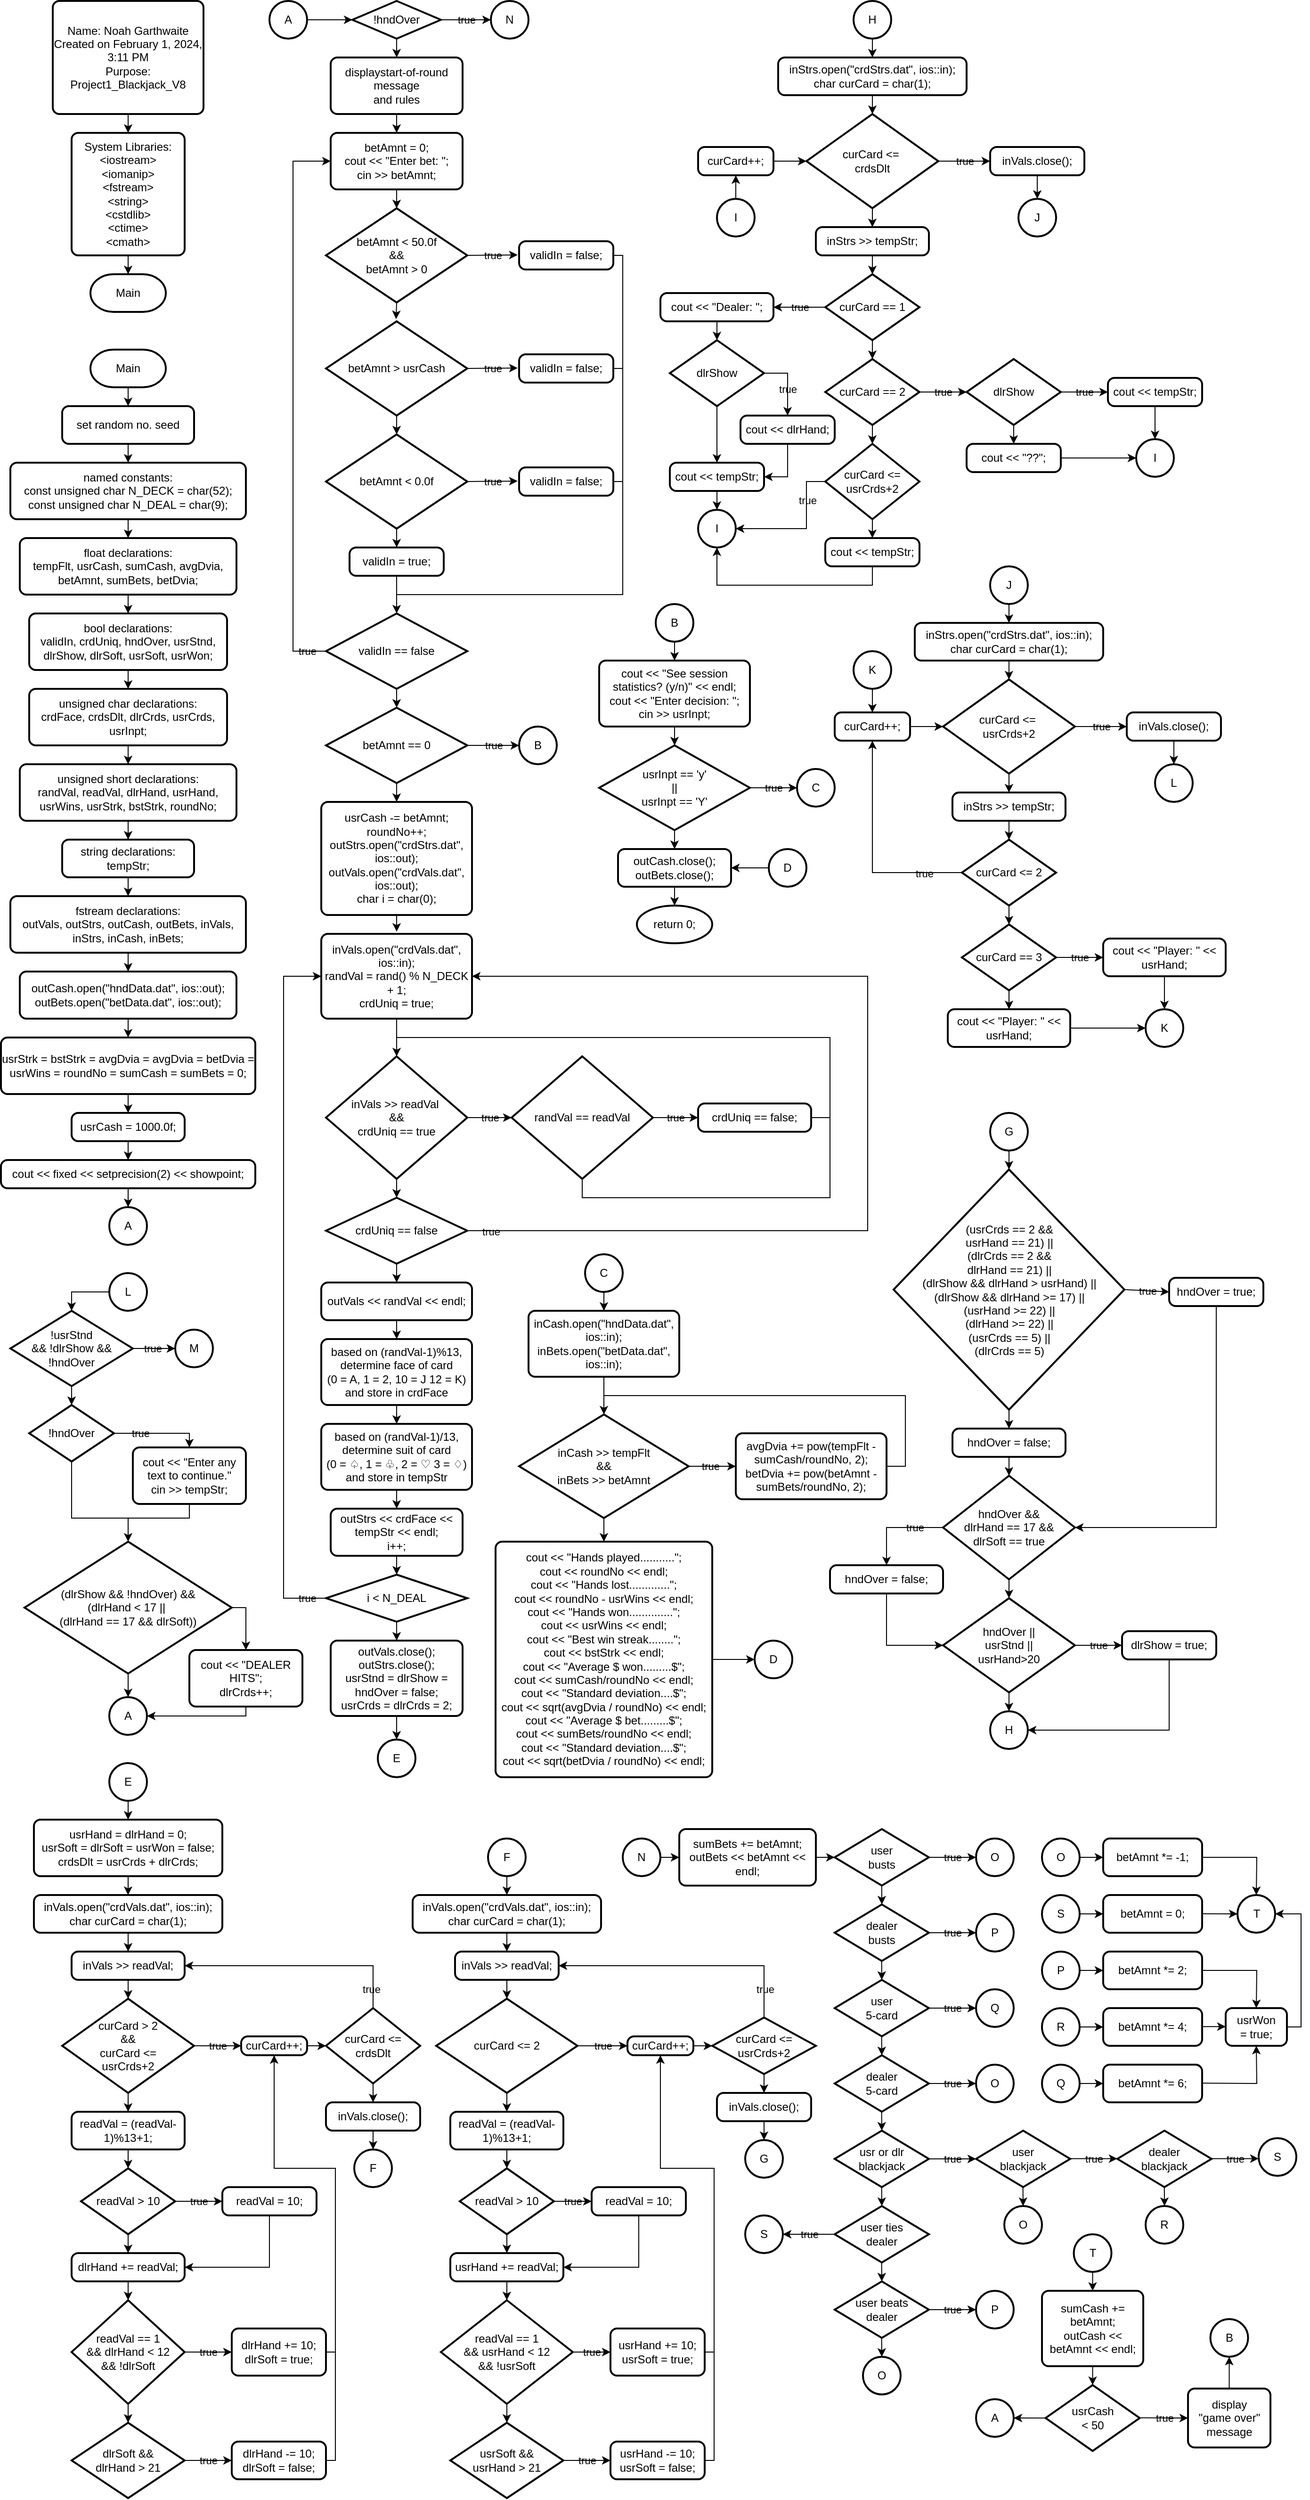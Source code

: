 <mxfile version="23.1.1" type="device">
  <diagram id="C5RBs43oDa-KdzZeNtuy" name="Page-1">
    <mxGraphModel dx="3815" dy="3032" grid="1" gridSize="10" guides="1" tooltips="1" connect="1" arrows="1" fold="1" page="1" pageScale="1" pageWidth="827" pageHeight="1169" background="none" math="0" shadow="0">
      <root>
        <mxCell id="WIyWlLk6GJQsqaUBKTNV-0" />
        <mxCell id="WIyWlLk6GJQsqaUBKTNV-1" parent="WIyWlLk6GJQsqaUBKTNV-0" />
        <mxCell id="_xcbdL0-9Ha7f_Kyt8wN-0" value="" style="endArrow=classic;html=1;rounded=0;exitX=0.5;exitY=1;exitDx=0;exitDy=0;entryX=0.5;entryY=0;entryDx=0;entryDy=0;labelBackgroundColor=none;" parent="WIyWlLk6GJQsqaUBKTNV-1" source="_xcbdL0-9Ha7f_Kyt8wN-4" target="_xcbdL0-9Ha7f_Kyt8wN-5" edge="1">
          <mxGeometry width="50" height="50" relative="1" as="geometry">
            <mxPoint x="-690.2" y="150" as="sourcePoint" />
            <mxPoint x="-690.2" y="190" as="targetPoint" />
          </mxGeometry>
        </mxCell>
        <mxCell id="_xcbdL0-9Ha7f_Kyt8wN-3" value="" style="endArrow=classic;html=1;rounded=0;exitX=0.5;exitY=1;exitDx=0;exitDy=0;entryX=0.5;entryY=0;entryDx=0;entryDy=0;entryPerimeter=0;labelBackgroundColor=none;" parent="WIyWlLk6GJQsqaUBKTNV-1" source="_xcbdL0-9Ha7f_Kyt8wN-5" target="hEAJ18ZVBqE8u1BbB3Zi-293" edge="1">
          <mxGeometry width="50" height="50" relative="1" as="geometry">
            <mxPoint x="-685" y="720" as="sourcePoint" />
            <mxPoint x="-685" y="330" as="targetPoint" />
          </mxGeometry>
        </mxCell>
        <mxCell id="_xcbdL0-9Ha7f_Kyt8wN-4" value="&lt;div&gt;Name: Noah Garthwaite&lt;br&gt;&lt;/div&gt;Created on February 1, 2024, 3:11 PM&lt;div&gt;Purpose: Project1_Blackjack_V8&lt;br&gt;&lt;/div&gt;" style="rounded=1;whiteSpace=wrap;html=1;absoluteArcSize=1;arcSize=14;strokeWidth=2;labelBackgroundColor=none;" parent="WIyWlLk6GJQsqaUBKTNV-1" vertex="1">
          <mxGeometry x="-765" y="30" width="160" height="120" as="geometry" />
        </mxCell>
        <mxCell id="_xcbdL0-9Ha7f_Kyt8wN-5" value="&lt;div&gt;System Libraries:&lt;/div&gt;&lt;div&gt;&amp;lt;iostream&amp;gt;&lt;/div&gt;&lt;div&gt;&amp;lt;iomanip&amp;gt;&lt;/div&gt;&lt;div&gt;&amp;lt;fstream&amp;gt;&lt;/div&gt;&lt;div&gt;&amp;lt;string&amp;gt;&lt;/div&gt;&lt;div&gt;&amp;lt;cstdlib&amp;gt;&lt;br&gt;&lt;/div&gt;&lt;div&gt;&amp;lt;ctime&amp;gt;&lt;/div&gt;&lt;div&gt;&amp;lt;cmath&amp;gt;&lt;/div&gt;" style="rounded=1;whiteSpace=wrap;html=1;absoluteArcSize=1;arcSize=14;strokeWidth=2;labelBackgroundColor=none;" parent="WIyWlLk6GJQsqaUBKTNV-1" vertex="1">
          <mxGeometry x="-745" y="170" width="120" height="130" as="geometry" />
        </mxCell>
        <mxCell id="_xcbdL0-9Ha7f_Kyt8wN-14" value="set random no. seed" style="rounded=1;whiteSpace=wrap;html=1;absoluteArcSize=1;arcSize=14;strokeWidth=2;labelBackgroundColor=none;" parent="WIyWlLk6GJQsqaUBKTNV-1" vertex="1">
          <mxGeometry x="-755" y="460" width="140" height="40" as="geometry" />
        </mxCell>
        <mxCell id="_xcbdL0-9Ha7f_Kyt8wN-15" value="" style="endArrow=classic;html=1;rounded=0;exitX=0.5;exitY=1;exitDx=0;exitDy=0;entryX=0.5;entryY=0;entryDx=0;entryDy=0;exitPerimeter=0;labelBackgroundColor=none;" parent="WIyWlLk6GJQsqaUBKTNV-1" source="_xcbdL0-9Ha7f_Kyt8wN-27" target="_xcbdL0-9Ha7f_Kyt8wN-14" edge="1">
          <mxGeometry width="50" height="50" relative="1" as="geometry">
            <mxPoint x="-720" y="280" as="sourcePoint" />
            <mxPoint x="-910" y="560" as="targetPoint" />
          </mxGeometry>
        </mxCell>
        <mxCell id="_xcbdL0-9Ha7f_Kyt8wN-17" value="&lt;div&gt;named constants:&lt;/div&gt;&lt;div&gt;const unsigned char N_DECK = char(52);&lt;br&gt;const unsigned char N_DEAL = char(9); &lt;br&gt;&lt;/div&gt;" style="rounded=1;whiteSpace=wrap;html=1;absoluteArcSize=1;arcSize=14;strokeWidth=2;labelBackgroundColor=none;" parent="WIyWlLk6GJQsqaUBKTNV-1" vertex="1">
          <mxGeometry x="-810" y="520" width="250" height="60" as="geometry" />
        </mxCell>
        <mxCell id="_xcbdL0-9Ha7f_Kyt8wN-18" value="" style="endArrow=classic;html=1;rounded=0;exitX=0.5;exitY=1;exitDx=0;exitDy=0;entryX=0.5;entryY=0;entryDx=0;entryDy=0;labelBackgroundColor=none;" parent="WIyWlLk6GJQsqaUBKTNV-1" source="_xcbdL0-9Ha7f_Kyt8wN-14" target="_xcbdL0-9Ha7f_Kyt8wN-17" edge="1">
          <mxGeometry width="50" height="50" relative="1" as="geometry">
            <mxPoint x="-720" y="395" as="sourcePoint" />
            <mxPoint x="-910" y="675" as="targetPoint" />
          </mxGeometry>
        </mxCell>
        <mxCell id="_xcbdL0-9Ha7f_Kyt8wN-19" value="&lt;div&gt;float declarations:&lt;/div&gt;&lt;div&gt;tempFlt, usrCash, sumCash, avgDvia, betAmnt, sumBets, betDvia;&lt;/div&gt;" style="rounded=1;whiteSpace=wrap;html=1;absoluteArcSize=1;arcSize=14;strokeWidth=2;labelBackgroundColor=none;" parent="WIyWlLk6GJQsqaUBKTNV-1" vertex="1">
          <mxGeometry x="-800" y="600" width="230" height="60" as="geometry" />
        </mxCell>
        <mxCell id="_xcbdL0-9Ha7f_Kyt8wN-21" value="&lt;div&gt;bool declarations:&lt;/div&gt;validIn, crdUniq, hndOver, usrStnd, dlrShow, dlrSoft, usrSoft, usrWon;" style="rounded=1;whiteSpace=wrap;html=1;absoluteArcSize=1;arcSize=14;strokeWidth=2;labelBackgroundColor=none;" parent="WIyWlLk6GJQsqaUBKTNV-1" vertex="1">
          <mxGeometry x="-790" y="680" width="210" height="60" as="geometry" />
        </mxCell>
        <mxCell id="_xcbdL0-9Ha7f_Kyt8wN-22" value="&lt;div&gt;unsigned char declarations:&lt;/div&gt;&lt;div&gt;crdFace, crdsDlt, dlrCrds, usrCrds, usrInpt;&lt;br&gt;&lt;/div&gt;" style="rounded=1;whiteSpace=wrap;html=1;absoluteArcSize=1;arcSize=14;strokeWidth=2;labelBackgroundColor=none;" parent="WIyWlLk6GJQsqaUBKTNV-1" vertex="1">
          <mxGeometry x="-790" y="760" width="210" height="60" as="geometry" />
        </mxCell>
        <mxCell id="_xcbdL0-9Ha7f_Kyt8wN-23" value="&lt;div&gt;unsigned short declarations:&lt;/div&gt;&lt;div&gt;randVal, readVal, dlrHand, usrHand, usrWins, usrStrk, bstStrk, roundNo;&lt;br&gt;&lt;/div&gt;" style="rounded=1;whiteSpace=wrap;html=1;absoluteArcSize=1;arcSize=14;strokeWidth=2;labelBackgroundColor=none;" parent="WIyWlLk6GJQsqaUBKTNV-1" vertex="1">
          <mxGeometry x="-800" y="840" width="230" height="60" as="geometry" />
        </mxCell>
        <mxCell id="_xcbdL0-9Ha7f_Kyt8wN-24" value="&lt;div&gt;string declarations:&lt;/div&gt;&lt;div&gt;tempStr;&lt;br&gt;&lt;/div&gt;" style="rounded=1;whiteSpace=wrap;html=1;absoluteArcSize=1;arcSize=14;strokeWidth=2;labelBackgroundColor=none;" parent="WIyWlLk6GJQsqaUBKTNV-1" vertex="1">
          <mxGeometry x="-755" y="920" width="140" height="40" as="geometry" />
        </mxCell>
        <mxCell id="_xcbdL0-9Ha7f_Kyt8wN-26" value="&lt;div&gt;fstream declarations:&lt;/div&gt;outVals, outStrs, outCash, outBets, inVals, inStrs, inCash, inBets;" style="rounded=1;whiteSpace=wrap;html=1;absoluteArcSize=1;arcSize=14;strokeWidth=2;labelBackgroundColor=none;" parent="WIyWlLk6GJQsqaUBKTNV-1" vertex="1">
          <mxGeometry x="-810" y="980" width="250" height="60" as="geometry" />
        </mxCell>
        <mxCell id="_xcbdL0-9Ha7f_Kyt8wN-27" value="Main" style="strokeWidth=2;html=1;shape=mxgraph.flowchart.terminator;whiteSpace=wrap;labelBackgroundColor=none;" parent="WIyWlLk6GJQsqaUBKTNV-1" vertex="1">
          <mxGeometry x="-725" y="400" width="80" height="40" as="geometry" />
        </mxCell>
        <mxCell id="_xcbdL0-9Ha7f_Kyt8wN-28" value="" style="endArrow=classic;html=1;rounded=0;exitX=0.5;exitY=1;exitDx=0;exitDy=0;entryX=0.5;entryY=0;entryDx=0;entryDy=0;labelBackgroundColor=none;" parent="WIyWlLk6GJQsqaUBKTNV-1" source="_xcbdL0-9Ha7f_Kyt8wN-17" target="_xcbdL0-9Ha7f_Kyt8wN-19" edge="1">
          <mxGeometry width="50" height="50" relative="1" as="geometry">
            <mxPoint x="-710" y="320" as="sourcePoint" />
            <mxPoint x="-710" y="340" as="targetPoint" />
          </mxGeometry>
        </mxCell>
        <mxCell id="_xcbdL0-9Ha7f_Kyt8wN-29" value="" style="endArrow=classic;html=1;rounded=0;exitX=0.5;exitY=1;exitDx=0;exitDy=0;entryX=0.5;entryY=0;entryDx=0;entryDy=0;labelBackgroundColor=none;" parent="WIyWlLk6GJQsqaUBKTNV-1" source="_xcbdL0-9Ha7f_Kyt8wN-19" target="_xcbdL0-9Ha7f_Kyt8wN-21" edge="1">
          <mxGeometry width="50" height="50" relative="1" as="geometry">
            <mxPoint x="-710" y="420" as="sourcePoint" />
            <mxPoint x="-710" y="440" as="targetPoint" />
          </mxGeometry>
        </mxCell>
        <mxCell id="_xcbdL0-9Ha7f_Kyt8wN-30" value="" style="endArrow=classic;html=1;rounded=0;exitX=0.5;exitY=1;exitDx=0;exitDy=0;entryX=0.5;entryY=0;entryDx=0;entryDy=0;labelBackgroundColor=none;" parent="WIyWlLk6GJQsqaUBKTNV-1" source="_xcbdL0-9Ha7f_Kyt8wN-21" target="_xcbdL0-9Ha7f_Kyt8wN-22" edge="1">
          <mxGeometry width="50" height="50" relative="1" as="geometry">
            <mxPoint x="-710" y="520" as="sourcePoint" />
            <mxPoint x="-710" y="540" as="targetPoint" />
          </mxGeometry>
        </mxCell>
        <mxCell id="_xcbdL0-9Ha7f_Kyt8wN-31" value="" style="endArrow=classic;html=1;rounded=0;exitX=0.5;exitY=1;exitDx=0;exitDy=0;entryX=0.5;entryY=0;entryDx=0;entryDy=0;labelBackgroundColor=none;" parent="WIyWlLk6GJQsqaUBKTNV-1" source="_xcbdL0-9Ha7f_Kyt8wN-22" target="_xcbdL0-9Ha7f_Kyt8wN-23" edge="1">
          <mxGeometry width="50" height="50" relative="1" as="geometry">
            <mxPoint x="-710" y="620" as="sourcePoint" />
            <mxPoint x="-710" y="640" as="targetPoint" />
          </mxGeometry>
        </mxCell>
        <mxCell id="_xcbdL0-9Ha7f_Kyt8wN-32" value="" style="endArrow=classic;html=1;rounded=0;exitX=0.5;exitY=1;exitDx=0;exitDy=0;entryX=0.5;entryY=0;entryDx=0;entryDy=0;labelBackgroundColor=none;" parent="WIyWlLk6GJQsqaUBKTNV-1" source="_xcbdL0-9Ha7f_Kyt8wN-23" target="_xcbdL0-9Ha7f_Kyt8wN-24" edge="1">
          <mxGeometry width="50" height="50" relative="1" as="geometry">
            <mxPoint x="-710" y="720" as="sourcePoint" />
            <mxPoint x="-710" y="740" as="targetPoint" />
          </mxGeometry>
        </mxCell>
        <mxCell id="_xcbdL0-9Ha7f_Kyt8wN-33" value="" style="endArrow=classic;html=1;rounded=0;exitX=0.5;exitY=1;exitDx=0;exitDy=0;entryX=0.5;entryY=0;entryDx=0;entryDy=0;labelBackgroundColor=none;" parent="WIyWlLk6GJQsqaUBKTNV-1" source="_xcbdL0-9Ha7f_Kyt8wN-24" target="_xcbdL0-9Ha7f_Kyt8wN-26" edge="1">
          <mxGeometry width="50" height="50" relative="1" as="geometry">
            <mxPoint x="-710" y="840" as="sourcePoint" />
            <mxPoint x="-710" y="860" as="targetPoint" />
          </mxGeometry>
        </mxCell>
        <mxCell id="_xcbdL0-9Ha7f_Kyt8wN-34" value="&lt;div&gt;outCash.open(&quot;hndData.dat&quot;, ios::out);&lt;/div&gt;&lt;div&gt;outBets.open(&quot;betData.dat&quot;, ios::out);&lt;br&gt;&lt;/div&gt;" style="rounded=1;whiteSpace=wrap;html=1;absoluteArcSize=1;arcSize=14;strokeWidth=2;labelBackgroundColor=none;" parent="WIyWlLk6GJQsqaUBKTNV-1" vertex="1">
          <mxGeometry x="-800" y="1060" width="230" height="50" as="geometry" />
        </mxCell>
        <mxCell id="_xcbdL0-9Ha7f_Kyt8wN-35" value="" style="endArrow=classic;html=1;rounded=0;exitX=0.5;exitY=1;exitDx=0;exitDy=0;entryX=0.5;entryY=0;entryDx=0;entryDy=0;labelBackgroundColor=none;" parent="WIyWlLk6GJQsqaUBKTNV-1" source="_xcbdL0-9Ha7f_Kyt8wN-26" target="_xcbdL0-9Ha7f_Kyt8wN-34" edge="1">
          <mxGeometry width="50" height="50" relative="1" as="geometry">
            <mxPoint x="-710" y="900" as="sourcePoint" />
            <mxPoint x="-710" y="920" as="targetPoint" />
          </mxGeometry>
        </mxCell>
        <mxCell id="_xcbdL0-9Ha7f_Kyt8wN-36" value="usrStrk = bstStrk = avgDvia = avgDvia = betDvia = usrWins = roundNo = sumCash = sumBets = 0;" style="rounded=1;whiteSpace=wrap;html=1;absoluteArcSize=1;arcSize=14;strokeWidth=2;labelBackgroundColor=none;" parent="WIyWlLk6GJQsqaUBKTNV-1" vertex="1">
          <mxGeometry x="-820" y="1130" width="270" height="60" as="geometry" />
        </mxCell>
        <mxCell id="_xcbdL0-9Ha7f_Kyt8wN-37" value="" style="endArrow=classic;html=1;rounded=0;exitX=0.5;exitY=1;exitDx=0;exitDy=0;entryX=0.5;entryY=0;entryDx=0;entryDy=0;labelBackgroundColor=none;" parent="WIyWlLk6GJQsqaUBKTNV-1" source="_xcbdL0-9Ha7f_Kyt8wN-34" target="_xcbdL0-9Ha7f_Kyt8wN-36" edge="1">
          <mxGeometry width="50" height="50" relative="1" as="geometry">
            <mxPoint x="-710" y="1000" as="sourcePoint" />
            <mxPoint x="-710" y="1020" as="targetPoint" />
          </mxGeometry>
        </mxCell>
        <mxCell id="_xcbdL0-9Ha7f_Kyt8wN-38" value="usrCash = 1000.0f;" style="rounded=1;whiteSpace=wrap;html=1;absoluteArcSize=1;arcSize=14;strokeWidth=2;labelBackgroundColor=none;" parent="WIyWlLk6GJQsqaUBKTNV-1" vertex="1">
          <mxGeometry x="-745" y="1210" width="120" height="30" as="geometry" />
        </mxCell>
        <mxCell id="_xcbdL0-9Ha7f_Kyt8wN-40" value="" style="endArrow=classic;html=1;rounded=0;exitX=0.5;exitY=1;exitDx=0;exitDy=0;entryX=0.5;entryY=0;entryDx=0;entryDy=0;labelBackgroundColor=none;" parent="WIyWlLk6GJQsqaUBKTNV-1" source="_xcbdL0-9Ha7f_Kyt8wN-36" target="_xcbdL0-9Ha7f_Kyt8wN-38" edge="1">
          <mxGeometry width="50" height="50" relative="1" as="geometry">
            <mxPoint x="-710" y="1100" as="sourcePoint" />
            <mxPoint x="-710" y="1120" as="targetPoint" />
          </mxGeometry>
        </mxCell>
        <mxCell id="_xcbdL0-9Ha7f_Kyt8wN-41" value="cout &amp;lt;&amp;lt; fixed &amp;lt;&amp;lt; setprecision(2) &amp;lt;&amp;lt; showpoint;" style="rounded=1;whiteSpace=wrap;html=1;absoluteArcSize=1;arcSize=14;strokeWidth=2;labelBackgroundColor=none;" parent="WIyWlLk6GJQsqaUBKTNV-1" vertex="1">
          <mxGeometry x="-820" y="1260" width="270" height="30" as="geometry" />
        </mxCell>
        <mxCell id="_xcbdL0-9Ha7f_Kyt8wN-42" value="" style="endArrow=classic;html=1;rounded=0;exitX=0.5;exitY=1;exitDx=0;exitDy=0;entryX=0.5;entryY=0;entryDx=0;entryDy=0;labelBackgroundColor=none;" parent="WIyWlLk6GJQsqaUBKTNV-1" source="_xcbdL0-9Ha7f_Kyt8wN-38" target="_xcbdL0-9Ha7f_Kyt8wN-41" edge="1">
          <mxGeometry width="50" height="50" relative="1" as="geometry">
            <mxPoint x="-710" y="1200" as="sourcePoint" />
            <mxPoint x="-710" y="1220" as="targetPoint" />
          </mxGeometry>
        </mxCell>
        <mxCell id="_xcbdL0-9Ha7f_Kyt8wN-44" value="A" style="strokeWidth=2;html=1;shape=mxgraph.flowchart.start_2;whiteSpace=wrap;labelBackgroundColor=none;" parent="WIyWlLk6GJQsqaUBKTNV-1" vertex="1">
          <mxGeometry x="-705" y="1310" width="40" height="40" as="geometry" />
        </mxCell>
        <mxCell id="_xcbdL0-9Ha7f_Kyt8wN-45" value="" style="endArrow=classic;html=1;rounded=0;exitX=0.5;exitY=1;exitDx=0;exitDy=0;entryX=0.5;entryY=0;entryDx=0;entryDy=0;entryPerimeter=0;labelBackgroundColor=none;" parent="WIyWlLk6GJQsqaUBKTNV-1" source="_xcbdL0-9Ha7f_Kyt8wN-41" target="_xcbdL0-9Ha7f_Kyt8wN-44" edge="1">
          <mxGeometry width="50" height="50" relative="1" as="geometry">
            <mxPoint x="-710" y="1250" as="sourcePoint" />
            <mxPoint x="-710" y="1270" as="targetPoint" />
          </mxGeometry>
        </mxCell>
        <mxCell id="_xcbdL0-9Ha7f_Kyt8wN-47" value="A" style="strokeWidth=2;html=1;shape=mxgraph.flowchart.start_2;whiteSpace=wrap;labelBackgroundColor=none;" parent="WIyWlLk6GJQsqaUBKTNV-1" vertex="1">
          <mxGeometry x="-535.01" y="30" width="40" height="40" as="geometry" />
        </mxCell>
        <mxCell id="_xcbdL0-9Ha7f_Kyt8wN-48" value="&lt;div&gt;displaystart-of-round message&lt;/div&gt;&lt;div&gt;and rules&lt;br&gt;&lt;/div&gt;" style="rounded=1;whiteSpace=wrap;html=1;absoluteArcSize=1;arcSize=14;strokeWidth=2;labelBackgroundColor=none;" parent="WIyWlLk6GJQsqaUBKTNV-1" vertex="1">
          <mxGeometry x="-470" y="90" width="140" height="60" as="geometry" />
        </mxCell>
        <mxCell id="_xcbdL0-9Ha7f_Kyt8wN-50" value="&lt;div&gt;betAmnt = 0;&lt;/div&gt;cout &amp;lt;&amp;lt; &quot;Enter bet: &quot;;&lt;br&gt;cin &amp;gt;&amp;gt; betAmnt;" style="rounded=1;whiteSpace=wrap;html=1;absoluteArcSize=1;arcSize=14;strokeWidth=2;labelBackgroundColor=none;" parent="WIyWlLk6GJQsqaUBKTNV-1" vertex="1">
          <mxGeometry x="-470" y="170" width="140" height="60" as="geometry" />
        </mxCell>
        <mxCell id="_xcbdL0-9Ha7f_Kyt8wN-51" value="&lt;div&gt;betAmnt &amp;lt; 50.0f&lt;/div&gt;&lt;div&gt;&amp;amp;&amp;amp;&lt;/div&gt;&lt;div&gt;betAmnt &amp;gt; 0&lt;/div&gt;" style="strokeWidth=2;html=1;shape=mxgraph.flowchart.decision;whiteSpace=wrap;labelBackgroundColor=none;" parent="WIyWlLk6GJQsqaUBKTNV-1" vertex="1">
          <mxGeometry x="-474.99" y="250" width="150" height="100" as="geometry" />
        </mxCell>
        <mxCell id="_xcbdL0-9Ha7f_Kyt8wN-52" value="betAmnt &amp;gt; usrCash" style="strokeWidth=2;html=1;shape=mxgraph.flowchart.decision;whiteSpace=wrap;labelBackgroundColor=none;" parent="WIyWlLk6GJQsqaUBKTNV-1" vertex="1">
          <mxGeometry x="-474.99" y="370" width="150" height="100" as="geometry" />
        </mxCell>
        <mxCell id="_xcbdL0-9Ha7f_Kyt8wN-53" value="validIn == false" style="strokeWidth=2;html=1;shape=mxgraph.flowchart.decision;whiteSpace=wrap;labelBackgroundColor=none;" parent="WIyWlLk6GJQsqaUBKTNV-1" vertex="1">
          <mxGeometry x="-474.99" y="680" width="150" height="80" as="geometry" />
        </mxCell>
        <mxCell id="_xcbdL0-9Ha7f_Kyt8wN-54" value="validIn = true;" style="rounded=1;whiteSpace=wrap;html=1;absoluteArcSize=1;arcSize=14;strokeWidth=2;labelBackgroundColor=none;" parent="WIyWlLk6GJQsqaUBKTNV-1" vertex="1">
          <mxGeometry x="-449.99" y="610" width="100" height="30" as="geometry" />
        </mxCell>
        <mxCell id="_xcbdL0-9Ha7f_Kyt8wN-55" value="" style="endArrow=classic;html=1;rounded=0;exitX=1;exitY=0.5;exitDx=0;exitDy=0;exitPerimeter=0;entryX=-0.016;entryY=0.484;entryDx=0;entryDy=0;entryPerimeter=0;labelBackgroundColor=none;" parent="WIyWlLk6GJQsqaUBKTNV-1" source="_xcbdL0-9Ha7f_Kyt8wN-51" target="_xcbdL0-9Ha7f_Kyt8wN-57" edge="1">
          <mxGeometry relative="1" as="geometry">
            <mxPoint x="-299.99" y="299.65" as="sourcePoint" />
            <mxPoint x="-279.99" y="300" as="targetPoint" />
          </mxGeometry>
        </mxCell>
        <mxCell id="_xcbdL0-9Ha7f_Kyt8wN-56" value="true" style="edgeLabel;resizable=0;html=1;align=center;verticalAlign=middle;labelBackgroundColor=none;" parent="_xcbdL0-9Ha7f_Kyt8wN-55" connectable="0" vertex="1">
          <mxGeometry relative="1" as="geometry" />
        </mxCell>
        <mxCell id="_xcbdL0-9Ha7f_Kyt8wN-57" value="validIn = false;" style="rounded=1;whiteSpace=wrap;html=1;absoluteArcSize=1;arcSize=14;strokeWidth=2;labelBackgroundColor=none;" parent="WIyWlLk6GJQsqaUBKTNV-1" vertex="1">
          <mxGeometry x="-269.99" y="285" width="100" height="30" as="geometry" />
        </mxCell>
        <mxCell id="_xcbdL0-9Ha7f_Kyt8wN-58" value="" style="endArrow=classic;html=1;rounded=0;exitX=1;exitY=0.5;exitDx=0;exitDy=0;exitPerimeter=0;entryX=-0.016;entryY=0.484;entryDx=0;entryDy=0;entryPerimeter=0;labelBackgroundColor=none;" parent="WIyWlLk6GJQsqaUBKTNV-1" source="_xcbdL0-9Ha7f_Kyt8wN-52" target="_xcbdL0-9Ha7f_Kyt8wN-60" edge="1">
          <mxGeometry relative="1" as="geometry">
            <mxPoint x="-324.99" y="420" as="sourcePoint" />
            <mxPoint x="-279.99" y="420" as="targetPoint" />
          </mxGeometry>
        </mxCell>
        <mxCell id="_xcbdL0-9Ha7f_Kyt8wN-59" value="true" style="edgeLabel;resizable=0;html=1;align=center;verticalAlign=middle;labelBackgroundColor=none;" parent="_xcbdL0-9Ha7f_Kyt8wN-58" connectable="0" vertex="1">
          <mxGeometry relative="1" as="geometry" />
        </mxCell>
        <mxCell id="_xcbdL0-9Ha7f_Kyt8wN-60" value="validIn = false;" style="rounded=1;whiteSpace=wrap;html=1;absoluteArcSize=1;arcSize=14;strokeWidth=2;labelBackgroundColor=none;" parent="WIyWlLk6GJQsqaUBKTNV-1" vertex="1">
          <mxGeometry x="-269.99" y="405" width="100" height="30" as="geometry" />
        </mxCell>
        <mxCell id="_xcbdL0-9Ha7f_Kyt8wN-64" value="betAmnt &amp;lt; 0.0f" style="strokeWidth=2;html=1;shape=mxgraph.flowchart.decision;whiteSpace=wrap;labelBackgroundColor=none;" parent="WIyWlLk6GJQsqaUBKTNV-1" vertex="1">
          <mxGeometry x="-474.99" y="490" width="150" height="100" as="geometry" />
        </mxCell>
        <mxCell id="_xcbdL0-9Ha7f_Kyt8wN-65" value="" style="endArrow=classic;html=1;rounded=0;exitX=1;exitY=0.5;exitDx=0;exitDy=0;exitPerimeter=0;entryX=-0.016;entryY=0.484;entryDx=0;entryDy=0;entryPerimeter=0;labelBackgroundColor=none;" parent="WIyWlLk6GJQsqaUBKTNV-1" source="_xcbdL0-9Ha7f_Kyt8wN-64" target="_xcbdL0-9Ha7f_Kyt8wN-67" edge="1">
          <mxGeometry relative="1" as="geometry">
            <mxPoint x="-324.99" y="540" as="sourcePoint" />
            <mxPoint x="-279.99" y="540" as="targetPoint" />
          </mxGeometry>
        </mxCell>
        <mxCell id="_xcbdL0-9Ha7f_Kyt8wN-66" value="true" style="edgeLabel;resizable=0;html=1;align=center;verticalAlign=middle;labelBackgroundColor=none;" parent="_xcbdL0-9Ha7f_Kyt8wN-65" connectable="0" vertex="1">
          <mxGeometry relative="1" as="geometry" />
        </mxCell>
        <mxCell id="_xcbdL0-9Ha7f_Kyt8wN-67" value="validIn = false;" style="rounded=1;whiteSpace=wrap;html=1;absoluteArcSize=1;arcSize=14;strokeWidth=2;labelBackgroundColor=none;" parent="WIyWlLk6GJQsqaUBKTNV-1" vertex="1">
          <mxGeometry x="-269.99" y="525" width="100" height="30" as="geometry" />
        </mxCell>
        <mxCell id="_xcbdL0-9Ha7f_Kyt8wN-71" value="" style="endArrow=classic;html=1;rounded=0;exitX=0.5;exitY=1;exitDx=0;exitDy=0;entryX=0.5;entryY=0;entryDx=0;entryDy=0;labelBackgroundColor=none;" parent="WIyWlLk6GJQsqaUBKTNV-1" source="_xcbdL0-9Ha7f_Kyt8wN-48" target="_xcbdL0-9Ha7f_Kyt8wN-50" edge="1">
          <mxGeometry width="50" height="50" relative="1" as="geometry">
            <mxPoint x="-389.99" y="80" as="sourcePoint" />
            <mxPoint x="-389.99" y="100" as="targetPoint" />
          </mxGeometry>
        </mxCell>
        <mxCell id="_xcbdL0-9Ha7f_Kyt8wN-72" value="" style="endArrow=classic;html=1;rounded=0;exitX=0.5;exitY=1;exitDx=0;exitDy=0;entryX=0.5;entryY=0;entryDx=0;entryDy=0;entryPerimeter=0;labelBackgroundColor=none;" parent="WIyWlLk6GJQsqaUBKTNV-1" source="_xcbdL0-9Ha7f_Kyt8wN-50" target="_xcbdL0-9Ha7f_Kyt8wN-51" edge="1">
          <mxGeometry width="50" height="50" relative="1" as="geometry">
            <mxPoint x="-389.99" y="160" as="sourcePoint" />
            <mxPoint x="-389.99" y="180" as="targetPoint" />
          </mxGeometry>
        </mxCell>
        <mxCell id="_xcbdL0-9Ha7f_Kyt8wN-73" value="" style="endArrow=classic;html=1;rounded=0;exitX=0.5;exitY=1;exitDx=0;exitDy=0;entryX=0.496;entryY=-0.024;entryDx=0;entryDy=0;entryPerimeter=0;exitPerimeter=0;labelBackgroundColor=none;" parent="WIyWlLk6GJQsqaUBKTNV-1" source="_xcbdL0-9Ha7f_Kyt8wN-51" target="_xcbdL0-9Ha7f_Kyt8wN-52" edge="1">
          <mxGeometry width="50" height="50" relative="1" as="geometry">
            <mxPoint x="-389.99" y="240" as="sourcePoint" />
            <mxPoint x="-389.99" y="260" as="targetPoint" />
          </mxGeometry>
        </mxCell>
        <mxCell id="_xcbdL0-9Ha7f_Kyt8wN-74" value="" style="endArrow=classic;html=1;rounded=0;exitX=0.5;exitY=1;exitDx=0;exitDy=0;entryX=0.5;entryY=0;entryDx=0;entryDy=0;entryPerimeter=0;exitPerimeter=0;labelBackgroundColor=none;" parent="WIyWlLk6GJQsqaUBKTNV-1" source="_xcbdL0-9Ha7f_Kyt8wN-52" target="_xcbdL0-9Ha7f_Kyt8wN-64" edge="1">
          <mxGeometry width="50" height="50" relative="1" as="geometry">
            <mxPoint x="-389.99" y="360" as="sourcePoint" />
            <mxPoint x="-390.99" y="378" as="targetPoint" />
          </mxGeometry>
        </mxCell>
        <mxCell id="_xcbdL0-9Ha7f_Kyt8wN-75" value="" style="endArrow=classic;html=1;rounded=0;exitX=0.5;exitY=1;exitDx=0;exitDy=0;entryX=0.5;entryY=0;entryDx=0;entryDy=0;exitPerimeter=0;labelBackgroundColor=none;" parent="WIyWlLk6GJQsqaUBKTNV-1" source="_xcbdL0-9Ha7f_Kyt8wN-64" target="_xcbdL0-9Ha7f_Kyt8wN-54" edge="1">
          <mxGeometry width="50" height="50" relative="1" as="geometry">
            <mxPoint x="-389.99" y="480" as="sourcePoint" />
            <mxPoint x="-389.99" y="500" as="targetPoint" />
          </mxGeometry>
        </mxCell>
        <mxCell id="_xcbdL0-9Ha7f_Kyt8wN-76" value="" style="endArrow=classic;html=1;rounded=0;exitX=0.5;exitY=1;exitDx=0;exitDy=0;entryX=0.5;entryY=0;entryDx=0;entryDy=0;entryPerimeter=0;labelBackgroundColor=none;" parent="WIyWlLk6GJQsqaUBKTNV-1" source="_xcbdL0-9Ha7f_Kyt8wN-54" target="_xcbdL0-9Ha7f_Kyt8wN-53" edge="1">
          <mxGeometry width="50" height="50" relative="1" as="geometry">
            <mxPoint x="-379.99" y="490" as="sourcePoint" />
            <mxPoint x="-379.99" y="510" as="targetPoint" />
          </mxGeometry>
        </mxCell>
        <mxCell id="_xcbdL0-9Ha7f_Kyt8wN-77" value="" style="endArrow=none;html=1;rounded=0;entryX=1;entryY=0.5;entryDx=0;entryDy=0;labelBackgroundColor=none;" parent="WIyWlLk6GJQsqaUBKTNV-1" target="_xcbdL0-9Ha7f_Kyt8wN-57" edge="1">
          <mxGeometry width="50" height="50" relative="1" as="geometry">
            <mxPoint x="-399.99" y="660" as="sourcePoint" />
            <mxPoint x="-199.99" y="390" as="targetPoint" />
            <Array as="points">
              <mxPoint x="-159.99" y="660" />
              <mxPoint x="-159.99" y="300" />
            </Array>
          </mxGeometry>
        </mxCell>
        <mxCell id="_xcbdL0-9Ha7f_Kyt8wN-78" value="" style="endArrow=none;html=1;rounded=0;entryX=1;entryY=0.5;entryDx=0;entryDy=0;labelBackgroundColor=none;" parent="WIyWlLk6GJQsqaUBKTNV-1" target="_xcbdL0-9Ha7f_Kyt8wN-60" edge="1">
          <mxGeometry width="50" height="50" relative="1" as="geometry">
            <mxPoint x="-160" y="420" as="sourcePoint" />
            <mxPoint x="-159.99" y="420" as="targetPoint" />
          </mxGeometry>
        </mxCell>
        <mxCell id="_xcbdL0-9Ha7f_Kyt8wN-80" value="" style="endArrow=none;html=1;rounded=0;entryX=1;entryY=0.5;entryDx=0;entryDy=0;labelBackgroundColor=none;" parent="WIyWlLk6GJQsqaUBKTNV-1" target="_xcbdL0-9Ha7f_Kyt8wN-67" edge="1">
          <mxGeometry width="50" height="50" relative="1" as="geometry">
            <mxPoint x="-160" y="540" as="sourcePoint" />
            <mxPoint x="-159.99" y="430" as="targetPoint" />
          </mxGeometry>
        </mxCell>
        <mxCell id="_xcbdL0-9Ha7f_Kyt8wN-82" value="" style="endArrow=classic;html=1;rounded=0;exitX=0;exitY=0.5;exitDx=0;exitDy=0;exitPerimeter=0;entryX=0;entryY=0.5;entryDx=0;entryDy=0;labelBackgroundColor=none;" parent="WIyWlLk6GJQsqaUBKTNV-1" source="_xcbdL0-9Ha7f_Kyt8wN-53" target="_xcbdL0-9Ha7f_Kyt8wN-50" edge="1">
          <mxGeometry relative="1" as="geometry">
            <mxPoint x="-309.99" y="720" as="sourcePoint" />
            <mxPoint x="-101.657" y="720" as="targetPoint" />
            <Array as="points">
              <mxPoint x="-509.99" y="720" />
              <mxPoint x="-509.99" y="200" />
            </Array>
          </mxGeometry>
        </mxCell>
        <mxCell id="_xcbdL0-9Ha7f_Kyt8wN-83" value="true" style="edgeLabel;resizable=0;html=1;align=center;verticalAlign=middle;labelBackgroundColor=none;" parent="_xcbdL0-9Ha7f_Kyt8wN-82" connectable="0" vertex="1">
          <mxGeometry relative="1" as="geometry">
            <mxPoint x="15" y="262" as="offset" />
          </mxGeometry>
        </mxCell>
        <mxCell id="_xcbdL0-9Ha7f_Kyt8wN-84" value="betAmnt == 0" style="strokeWidth=2;html=1;shape=mxgraph.flowchart.decision;whiteSpace=wrap;labelBackgroundColor=none;" parent="WIyWlLk6GJQsqaUBKTNV-1" vertex="1">
          <mxGeometry x="-474.99" y="780" width="150" height="80" as="geometry" />
        </mxCell>
        <mxCell id="_xcbdL0-9Ha7f_Kyt8wN-85" value="" style="endArrow=classic;html=1;rounded=0;exitX=1;exitY=0.5;exitDx=0;exitDy=0;exitPerimeter=0;entryX=0;entryY=0.5;entryDx=0;entryDy=0;entryPerimeter=0;labelBackgroundColor=none;" parent="WIyWlLk6GJQsqaUBKTNV-1" source="_xcbdL0-9Ha7f_Kyt8wN-84" target="_xcbdL0-9Ha7f_Kyt8wN-87" edge="1">
          <mxGeometry relative="1" as="geometry">
            <mxPoint x="-322.99" y="820" as="sourcePoint" />
            <mxPoint x="-279.99" y="820" as="targetPoint" />
          </mxGeometry>
        </mxCell>
        <mxCell id="_xcbdL0-9Ha7f_Kyt8wN-86" value="true" style="edgeLabel;resizable=0;html=1;align=center;verticalAlign=middle;labelBackgroundColor=none;" parent="_xcbdL0-9Ha7f_Kyt8wN-85" connectable="0" vertex="1">
          <mxGeometry relative="1" as="geometry" />
        </mxCell>
        <mxCell id="_xcbdL0-9Ha7f_Kyt8wN-87" value="B" style="strokeWidth=2;html=1;shape=mxgraph.flowchart.start_2;whiteSpace=wrap;labelBackgroundColor=none;" parent="WIyWlLk6GJQsqaUBKTNV-1" vertex="1">
          <mxGeometry x="-269.99" y="800" width="40" height="40" as="geometry" />
        </mxCell>
        <mxCell id="_xcbdL0-9Ha7f_Kyt8wN-89" value="" style="endArrow=classic;html=1;rounded=0;exitX=0.5;exitY=1;exitDx=0;exitDy=0;entryX=0.5;entryY=0;entryDx=0;entryDy=0;entryPerimeter=0;exitPerimeter=0;labelBackgroundColor=none;" parent="WIyWlLk6GJQsqaUBKTNV-1" source="_xcbdL0-9Ha7f_Kyt8wN-53" target="_xcbdL0-9Ha7f_Kyt8wN-84" edge="1">
          <mxGeometry width="50" height="50" relative="1" as="geometry">
            <mxPoint x="-389.99" y="650" as="sourcePoint" />
            <mxPoint x="-389.99" y="690" as="targetPoint" />
          </mxGeometry>
        </mxCell>
        <mxCell id="_xcbdL0-9Ha7f_Kyt8wN-90" value="&lt;div&gt;usrCash -= betAmnt;&lt;/div&gt;&lt;div&gt;roundNo++;&lt;/div&gt;&lt;div&gt;outStrs.open(&quot;crdStrs.dat&quot;, ios::out);&lt;br&gt;outVals.open(&quot;crdVals.dat&quot;, ios::out);&lt;/div&gt;&lt;div&gt;char i = char(0);&lt;br&gt;&lt;/div&gt;" style="rounded=1;whiteSpace=wrap;html=1;absoluteArcSize=1;arcSize=14;strokeWidth=2;labelBackgroundColor=none;" parent="WIyWlLk6GJQsqaUBKTNV-1" vertex="1">
          <mxGeometry x="-479.99" y="880" width="160" height="120" as="geometry" />
        </mxCell>
        <mxCell id="_xcbdL0-9Ha7f_Kyt8wN-91" value="" style="endArrow=classic;html=1;rounded=0;exitX=0.5;exitY=1;exitDx=0;exitDy=0;entryX=0.5;entryY=0;entryDx=0;entryDy=0;exitPerimeter=0;labelBackgroundColor=none;" parent="WIyWlLk6GJQsqaUBKTNV-1" source="_xcbdL0-9Ha7f_Kyt8wN-84" target="_xcbdL0-9Ha7f_Kyt8wN-90" edge="1">
          <mxGeometry width="50" height="50" relative="1" as="geometry">
            <mxPoint x="-389.99" y="770" as="sourcePoint" />
            <mxPoint x="-389.99" y="790" as="targetPoint" />
          </mxGeometry>
        </mxCell>
        <mxCell id="_xcbdL0-9Ha7f_Kyt8wN-92" value="&lt;div&gt;inVals.open(&quot;crdVals.dat&quot;, ios::in);&lt;/div&gt;&lt;div&gt;randVal = rand() % N_DECK + 1;&lt;/div&gt;&lt;div&gt;crdUniq = true;&lt;br&gt;&lt;/div&gt;" style="rounded=1;whiteSpace=wrap;html=1;absoluteArcSize=1;arcSize=14;strokeWidth=2;labelBackgroundColor=none;" parent="WIyWlLk6GJQsqaUBKTNV-1" vertex="1">
          <mxGeometry x="-479.99" y="1020" width="160" height="90" as="geometry" />
        </mxCell>
        <mxCell id="_xcbdL0-9Ha7f_Kyt8wN-93" value="&lt;div&gt;inVals &amp;gt;&amp;gt; readVal&amp;nbsp;&lt;/div&gt;&lt;div&gt;&amp;amp;&amp;amp;&lt;/div&gt;&lt;div&gt;crdUniq == true&lt;/div&gt;" style="strokeWidth=2;html=1;shape=mxgraph.flowchart.decision;whiteSpace=wrap;labelBackgroundColor=none;" parent="WIyWlLk6GJQsqaUBKTNV-1" vertex="1">
          <mxGeometry x="-474.99" y="1150" width="150" height="130" as="geometry" />
        </mxCell>
        <mxCell id="_xcbdL0-9Ha7f_Kyt8wN-94" value="" style="endArrow=classic;html=1;rounded=0;exitX=1;exitY=0.5;exitDx=0;exitDy=0;exitPerimeter=0;entryX=0;entryY=0.5;entryDx=0;entryDy=0;entryPerimeter=0;labelBackgroundColor=none;" parent="WIyWlLk6GJQsqaUBKTNV-1" source="_xcbdL0-9Ha7f_Kyt8wN-93" target="_xcbdL0-9Ha7f_Kyt8wN-96" edge="1">
          <mxGeometry relative="1" as="geometry">
            <mxPoint x="-309.99" y="1214.67" as="sourcePoint" />
            <mxPoint x="-279.99" y="1215" as="targetPoint" />
          </mxGeometry>
        </mxCell>
        <mxCell id="_xcbdL0-9Ha7f_Kyt8wN-95" value="true" style="edgeLabel;resizable=0;html=1;align=center;verticalAlign=middle;labelBackgroundColor=none;" parent="_xcbdL0-9Ha7f_Kyt8wN-94" connectable="0" vertex="1">
          <mxGeometry relative="1" as="geometry" />
        </mxCell>
        <mxCell id="_xcbdL0-9Ha7f_Kyt8wN-96" value="randVal == readVal" style="strokeWidth=2;html=1;shape=mxgraph.flowchart.decision;whiteSpace=wrap;labelBackgroundColor=none;" parent="WIyWlLk6GJQsqaUBKTNV-1" vertex="1">
          <mxGeometry x="-277.99" y="1150" width="150" height="130" as="geometry" />
        </mxCell>
        <mxCell id="_xcbdL0-9Ha7f_Kyt8wN-97" value="crdUniq == false;" style="rounded=1;whiteSpace=wrap;html=1;absoluteArcSize=1;arcSize=14;strokeWidth=2;labelBackgroundColor=none;" parent="WIyWlLk6GJQsqaUBKTNV-1" vertex="1">
          <mxGeometry x="-80.0" y="1200" width="120" height="30" as="geometry" />
        </mxCell>
        <mxCell id="_xcbdL0-9Ha7f_Kyt8wN-98" value="" style="endArrow=classic;html=1;rounded=0;exitX=1;exitY=0.5;exitDx=0;exitDy=0;exitPerimeter=0;entryX=0;entryY=0.5;entryDx=0;entryDy=0;labelBackgroundColor=none;" parent="WIyWlLk6GJQsqaUBKTNV-1" source="_xcbdL0-9Ha7f_Kyt8wN-96" target="_xcbdL0-9Ha7f_Kyt8wN-97" edge="1">
          <mxGeometry relative="1" as="geometry">
            <mxPoint x="-109.99" y="1220" as="sourcePoint" />
            <mxPoint x="-64.99" y="1220" as="targetPoint" />
          </mxGeometry>
        </mxCell>
        <mxCell id="_xcbdL0-9Ha7f_Kyt8wN-99" value="true" style="edgeLabel;resizable=0;html=1;align=center;verticalAlign=middle;labelBackgroundColor=none;" parent="_xcbdL0-9Ha7f_Kyt8wN-98" connectable="0" vertex="1">
          <mxGeometry relative="1" as="geometry" />
        </mxCell>
        <mxCell id="_xcbdL0-9Ha7f_Kyt8wN-100" value="" style="endArrow=none;html=1;rounded=0;entryX=0.5;entryY=1;entryDx=0;entryDy=0;entryPerimeter=0;labelBackgroundColor=none;" parent="WIyWlLk6GJQsqaUBKTNV-1" target="_xcbdL0-9Ha7f_Kyt8wN-96" edge="1">
          <mxGeometry width="50" height="50" relative="1" as="geometry">
            <mxPoint x="-399.99" y="1130" as="sourcePoint" />
            <mxPoint x="-219.99" y="1120" as="targetPoint" />
            <Array as="points">
              <mxPoint x="60" y="1130" />
              <mxPoint x="60" y="1300" />
              <mxPoint x="-203" y="1300" />
            </Array>
          </mxGeometry>
        </mxCell>
        <mxCell id="_xcbdL0-9Ha7f_Kyt8wN-101" value="" style="endArrow=none;html=1;rounded=0;entryX=1;entryY=0.5;entryDx=0;entryDy=0;labelBackgroundColor=none;" parent="WIyWlLk6GJQsqaUBKTNV-1" target="_xcbdL0-9Ha7f_Kyt8wN-97" edge="1">
          <mxGeometry width="50" height="50" relative="1" as="geometry">
            <mxPoint x="60" y="1215" as="sourcePoint" />
            <mxPoint x="0.01" y="1190" as="targetPoint" />
          </mxGeometry>
        </mxCell>
        <mxCell id="_xcbdL0-9Ha7f_Kyt8wN-102" value="" style="endArrow=classic;html=1;rounded=0;exitX=0.5;exitY=1;exitDx=0;exitDy=0;entryX=0.5;entryY=-0.026;entryDx=0;entryDy=0;entryPerimeter=0;labelBackgroundColor=none;" parent="WIyWlLk6GJQsqaUBKTNV-1" source="_xcbdL0-9Ha7f_Kyt8wN-90" target="_xcbdL0-9Ha7f_Kyt8wN-92" edge="1">
          <mxGeometry width="50" height="50" relative="1" as="geometry">
            <mxPoint x="-389.99" y="870" as="sourcePoint" />
            <mxPoint x="-389.99" y="890" as="targetPoint" />
          </mxGeometry>
        </mxCell>
        <mxCell id="_xcbdL0-9Ha7f_Kyt8wN-103" value="" style="endArrow=classic;html=1;rounded=0;exitX=0.5;exitY=1;exitDx=0;exitDy=0;entryX=0.5;entryY=0;entryDx=0;entryDy=0;entryPerimeter=0;labelBackgroundColor=none;" parent="WIyWlLk6GJQsqaUBKTNV-1" source="_xcbdL0-9Ha7f_Kyt8wN-92" target="_xcbdL0-9Ha7f_Kyt8wN-93" edge="1">
          <mxGeometry width="50" height="50" relative="1" as="geometry">
            <mxPoint x="-389.99" y="1010" as="sourcePoint" />
            <mxPoint x="-389.99" y="1028" as="targetPoint" />
          </mxGeometry>
        </mxCell>
        <mxCell id="_xcbdL0-9Ha7f_Kyt8wN-104" value="crdUniq == false" style="strokeWidth=2;html=1;shape=mxgraph.flowchart.decision;whiteSpace=wrap;labelBackgroundColor=none;" parent="WIyWlLk6GJQsqaUBKTNV-1" vertex="1">
          <mxGeometry x="-474.99" y="1300" width="150" height="70" as="geometry" />
        </mxCell>
        <mxCell id="_xcbdL0-9Ha7f_Kyt8wN-105" value="" style="endArrow=classic;html=1;rounded=0;exitX=1;exitY=0.5;exitDx=0;exitDy=0;exitPerimeter=0;entryX=1;entryY=0.5;entryDx=0;entryDy=0;labelBackgroundColor=none;" parent="WIyWlLk6GJQsqaUBKTNV-1" source="_xcbdL0-9Ha7f_Kyt8wN-104" target="_xcbdL0-9Ha7f_Kyt8wN-92" edge="1">
          <mxGeometry relative="1" as="geometry">
            <mxPoint x="-309.99" y="1334.76" as="sourcePoint" />
            <mxPoint x="-264.99" y="1334.76" as="targetPoint" />
            <Array as="points">
              <mxPoint x="100" y="1335" />
              <mxPoint x="100" y="1065" />
            </Array>
          </mxGeometry>
        </mxCell>
        <mxCell id="_xcbdL0-9Ha7f_Kyt8wN-106" value="true" style="edgeLabel;resizable=0;html=1;align=center;verticalAlign=middle;labelBackgroundColor=none;" parent="_xcbdL0-9Ha7f_Kyt8wN-105" connectable="0" vertex="1">
          <mxGeometry relative="1" as="geometry">
            <mxPoint x="-400" y="133" as="offset" />
          </mxGeometry>
        </mxCell>
        <mxCell id="_xcbdL0-9Ha7f_Kyt8wN-107" value="" style="endArrow=classic;html=1;rounded=0;exitX=0.5;exitY=1;exitDx=0;exitDy=0;entryX=0.5;entryY=0;entryDx=0;entryDy=0;entryPerimeter=0;exitPerimeter=0;labelBackgroundColor=none;" parent="WIyWlLk6GJQsqaUBKTNV-1" source="_xcbdL0-9Ha7f_Kyt8wN-93" target="_xcbdL0-9Ha7f_Kyt8wN-104" edge="1">
          <mxGeometry width="50" height="50" relative="1" as="geometry">
            <mxPoint x="-389.99" y="1120" as="sourcePoint" />
            <mxPoint x="-389.99" y="1160" as="targetPoint" />
          </mxGeometry>
        </mxCell>
        <mxCell id="_xcbdL0-9Ha7f_Kyt8wN-108" value="outVals &amp;lt;&amp;lt; randVal &amp;lt;&amp;lt; endl;" style="rounded=1;whiteSpace=wrap;html=1;absoluteArcSize=1;arcSize=14;strokeWidth=2;labelBackgroundColor=none;" parent="WIyWlLk6GJQsqaUBKTNV-1" vertex="1">
          <mxGeometry x="-479.99" y="1390" width="160" height="40" as="geometry" />
        </mxCell>
        <mxCell id="_xcbdL0-9Ha7f_Kyt8wN-109" value="" style="endArrow=classic;html=1;rounded=0;exitX=0.5;exitY=1;exitDx=0;exitDy=0;entryX=0.5;entryY=0;entryDx=0;entryDy=0;exitPerimeter=0;labelBackgroundColor=none;" parent="WIyWlLk6GJQsqaUBKTNV-1" source="_xcbdL0-9Ha7f_Kyt8wN-104" target="_xcbdL0-9Ha7f_Kyt8wN-108" edge="1">
          <mxGeometry width="50" height="50" relative="1" as="geometry">
            <mxPoint x="-389.99" y="1290" as="sourcePoint" />
            <mxPoint x="-389.99" y="1310" as="targetPoint" />
          </mxGeometry>
        </mxCell>
        <mxCell id="_xcbdL0-9Ha7f_Kyt8wN-110" value="&lt;div&gt;based on (randVal-1)%13,&lt;/div&gt;&lt;div&gt;determine face of card&lt;/div&gt;&lt;div&gt;(0 = A, 1 = 2, 10 = J 12 = K)&lt;br&gt;&lt;/div&gt;&lt;div&gt;and store in crdFace&lt;br&gt;&lt;/div&gt;" style="rounded=1;whiteSpace=wrap;html=1;absoluteArcSize=1;arcSize=14;strokeWidth=2;labelBackgroundColor=none;" parent="WIyWlLk6GJQsqaUBKTNV-1" vertex="1">
          <mxGeometry x="-479.99" y="1450" width="160" height="70" as="geometry" />
        </mxCell>
        <mxCell id="_xcbdL0-9Ha7f_Kyt8wN-111" value="&lt;div&gt;based on (randVal-1)/13,&lt;/div&gt;&lt;div&gt;determine suit of card&lt;/div&gt;&lt;div&gt;(0 = ♤, 1 = ♧, 2 = ♡ 3 = ♢)&lt;br&gt;&lt;/div&gt;&lt;div&gt;and store in tempStr&lt;br&gt;&lt;/div&gt;" style="rounded=1;whiteSpace=wrap;html=1;absoluteArcSize=1;arcSize=14;strokeWidth=2;labelBackgroundColor=none;" parent="WIyWlLk6GJQsqaUBKTNV-1" vertex="1">
          <mxGeometry x="-479.99" y="1540" width="160" height="70" as="geometry" />
        </mxCell>
        <mxCell id="_xcbdL0-9Ha7f_Kyt8wN-112" value="" style="endArrow=classic;html=1;rounded=0;exitX=0.5;exitY=1;exitDx=0;exitDy=0;entryX=0.5;entryY=0;entryDx=0;entryDy=0;labelBackgroundColor=none;" parent="WIyWlLk6GJQsqaUBKTNV-1" source="_xcbdL0-9Ha7f_Kyt8wN-108" target="_xcbdL0-9Ha7f_Kyt8wN-110" edge="1">
          <mxGeometry width="50" height="50" relative="1" as="geometry">
            <mxPoint x="-389.99" y="1380" as="sourcePoint" />
            <mxPoint x="-389.99" y="1400" as="targetPoint" />
          </mxGeometry>
        </mxCell>
        <mxCell id="_xcbdL0-9Ha7f_Kyt8wN-113" value="" style="endArrow=classic;html=1;rounded=0;exitX=0.5;exitY=1;exitDx=0;exitDy=0;entryX=0.5;entryY=0;entryDx=0;entryDy=0;labelBackgroundColor=none;" parent="WIyWlLk6GJQsqaUBKTNV-1" source="_xcbdL0-9Ha7f_Kyt8wN-110" target="_xcbdL0-9Ha7f_Kyt8wN-111" edge="1">
          <mxGeometry width="50" height="50" relative="1" as="geometry">
            <mxPoint x="-389.99" y="1440" as="sourcePoint" />
            <mxPoint x="-389.99" y="1460" as="targetPoint" />
          </mxGeometry>
        </mxCell>
        <mxCell id="_xcbdL0-9Ha7f_Kyt8wN-114" value="&lt;div&gt;outStrs &amp;lt;&amp;lt; crdFace &amp;lt;&amp;lt; tempStr &amp;lt;&amp;lt; endl;&lt;/div&gt;&lt;div&gt;i++;&lt;br&gt;&lt;/div&gt;" style="rounded=1;whiteSpace=wrap;html=1;absoluteArcSize=1;arcSize=14;strokeWidth=2;labelBackgroundColor=none;" parent="WIyWlLk6GJQsqaUBKTNV-1" vertex="1">
          <mxGeometry x="-469.99" y="1630" width="140" height="50" as="geometry" />
        </mxCell>
        <mxCell id="_xcbdL0-9Ha7f_Kyt8wN-115" value="" style="endArrow=classic;html=1;rounded=0;exitX=0.5;exitY=1;exitDx=0;exitDy=0;entryX=0.5;entryY=0;entryDx=0;entryDy=0;labelBackgroundColor=none;" parent="WIyWlLk6GJQsqaUBKTNV-1" source="_xcbdL0-9Ha7f_Kyt8wN-111" target="_xcbdL0-9Ha7f_Kyt8wN-114" edge="1">
          <mxGeometry width="50" height="50" relative="1" as="geometry">
            <mxPoint x="-389.99" y="1530" as="sourcePoint" />
            <mxPoint x="-389.99" y="1550" as="targetPoint" />
          </mxGeometry>
        </mxCell>
        <mxCell id="_xcbdL0-9Ha7f_Kyt8wN-116" value="i &amp;lt; N_DEAL" style="strokeWidth=2;html=1;shape=mxgraph.flowchart.decision;whiteSpace=wrap;labelBackgroundColor=none;" parent="WIyWlLk6GJQsqaUBKTNV-1" vertex="1">
          <mxGeometry x="-474.99" y="1700" width="150" height="50" as="geometry" />
        </mxCell>
        <mxCell id="_xcbdL0-9Ha7f_Kyt8wN-119" value="" style="endArrow=classic;html=1;rounded=0;entryX=0;entryY=0.5;entryDx=0;entryDy=0;exitX=0;exitY=0.5;exitDx=0;exitDy=0;exitPerimeter=0;labelBackgroundColor=none;" parent="WIyWlLk6GJQsqaUBKTNV-1" source="_xcbdL0-9Ha7f_Kyt8wN-116" target="_xcbdL0-9Ha7f_Kyt8wN-92" edge="1">
          <mxGeometry relative="1" as="geometry">
            <mxPoint x="-480" y="1730" as="sourcePoint" />
            <mxPoint x="-399.99" y="1002" as="targetPoint" />
            <Array as="points">
              <mxPoint x="-520" y="1725" />
              <mxPoint x="-520" y="1065" />
            </Array>
          </mxGeometry>
        </mxCell>
        <mxCell id="_xcbdL0-9Ha7f_Kyt8wN-120" value="true" style="edgeLabel;resizable=0;html=1;align=center;verticalAlign=middle;labelBackgroundColor=none;" parent="_xcbdL0-9Ha7f_Kyt8wN-119" connectable="0" vertex="1">
          <mxGeometry relative="1" as="geometry">
            <mxPoint x="25" y="327" as="offset" />
          </mxGeometry>
        </mxCell>
        <mxCell id="_xcbdL0-9Ha7f_Kyt8wN-121" value="" style="endArrow=classic;html=1;rounded=0;exitX=0.5;exitY=1;exitDx=0;exitDy=0;entryX=0.5;entryY=0;entryDx=0;entryDy=0;entryPerimeter=0;labelBackgroundColor=none;" parent="WIyWlLk6GJQsqaUBKTNV-1" source="_xcbdL0-9Ha7f_Kyt8wN-114" target="_xcbdL0-9Ha7f_Kyt8wN-116" edge="1">
          <mxGeometry width="50" height="50" relative="1" as="geometry">
            <mxPoint x="-389.99" y="1620" as="sourcePoint" />
            <mxPoint x="-389.99" y="1640" as="targetPoint" />
          </mxGeometry>
        </mxCell>
        <mxCell id="_xcbdL0-9Ha7f_Kyt8wN-122" value="outVals.close();&lt;br&gt;outStrs.close();&lt;br&gt;usrStnd = dlrShow = hndOver = false;&lt;br&gt;usrCrds = dlrCrds = 2;" style="rounded=1;whiteSpace=wrap;html=1;absoluteArcSize=1;arcSize=14;strokeWidth=2;labelBackgroundColor=none;" parent="WIyWlLk6GJQsqaUBKTNV-1" vertex="1">
          <mxGeometry x="-469.99" y="1770" width="140" height="80" as="geometry" />
        </mxCell>
        <mxCell id="_xcbdL0-9Ha7f_Kyt8wN-123" value="" style="endArrow=classic;html=1;rounded=0;exitX=0.5;exitY=1;exitDx=0;exitDy=0;entryX=0.5;entryY=0;entryDx=0;entryDy=0;exitPerimeter=0;labelBackgroundColor=none;" parent="WIyWlLk6GJQsqaUBKTNV-1" source="_xcbdL0-9Ha7f_Kyt8wN-116" target="_xcbdL0-9Ha7f_Kyt8wN-122" edge="1">
          <mxGeometry width="50" height="50" relative="1" as="geometry">
            <mxPoint x="-389.99" y="1690" as="sourcePoint" />
            <mxPoint x="-389.99" y="1710" as="targetPoint" />
          </mxGeometry>
        </mxCell>
        <mxCell id="_xcbdL0-9Ha7f_Kyt8wN-125" value="" style="endArrow=classic;html=1;rounded=0;exitX=0.5;exitY=1;exitDx=0;exitDy=0;entryX=0.5;entryY=0;entryDx=0;entryDy=0;entryPerimeter=0;labelBackgroundColor=none;" parent="WIyWlLk6GJQsqaUBKTNV-1" source="_xcbdL0-9Ha7f_Kyt8wN-122" target="_xcbdL0-9Ha7f_Kyt8wN-126" edge="1">
          <mxGeometry width="50" height="50" relative="1" as="geometry">
            <mxPoint x="-489.99" y="1800" as="sourcePoint" />
            <mxPoint x="-489.99" y="1810" as="targetPoint" />
          </mxGeometry>
        </mxCell>
        <mxCell id="_xcbdL0-9Ha7f_Kyt8wN-126" value="E" style="strokeWidth=2;html=1;shape=mxgraph.flowchart.start_2;whiteSpace=wrap;labelBackgroundColor=none;" parent="WIyWlLk6GJQsqaUBKTNV-1" vertex="1">
          <mxGeometry x="-420" y="1875" width="40" height="40" as="geometry" />
        </mxCell>
        <mxCell id="_xcbdL0-9Ha7f_Kyt8wN-128" value="E" style="strokeWidth=2;html=1;shape=mxgraph.flowchart.start_2;whiteSpace=wrap;labelBackgroundColor=none;" parent="WIyWlLk6GJQsqaUBKTNV-1" vertex="1">
          <mxGeometry x="-705.01" y="1900" width="40" height="40" as="geometry" />
        </mxCell>
        <mxCell id="_xcbdL0-9Ha7f_Kyt8wN-129" value="usrHand = dlrHand = 0;&lt;br&gt;usrSoft = dlrSoft = usrWon = false;&lt;br&gt;&lt;div&gt;crdsDlt = usrCrds + dlrCrds;&lt;/div&gt;" style="rounded=1;whiteSpace=wrap;html=1;absoluteArcSize=1;arcSize=14;strokeWidth=2;labelBackgroundColor=none;" parent="WIyWlLk6GJQsqaUBKTNV-1" vertex="1">
          <mxGeometry x="-785.01" y="1960" width="200" height="60" as="geometry" />
        </mxCell>
        <mxCell id="_xcbdL0-9Ha7f_Kyt8wN-144" value="C" style="strokeWidth=2;html=1;shape=mxgraph.flowchart.start_2;whiteSpace=wrap;labelBackgroundColor=none;" parent="WIyWlLk6GJQsqaUBKTNV-1" vertex="1">
          <mxGeometry x="-199.99" y="1360" width="40" height="40" as="geometry" />
        </mxCell>
        <mxCell id="_xcbdL0-9Ha7f_Kyt8wN-145" value="" style="endArrow=classic;html=1;rounded=0;exitX=0.5;exitY=1;exitDx=0;exitDy=0;exitPerimeter=0;labelBackgroundColor=none;" parent="WIyWlLk6GJQsqaUBKTNV-1" source="_xcbdL0-9Ha7f_Kyt8wN-144" edge="1">
          <mxGeometry width="50" height="50" relative="1" as="geometry">
            <mxPoint x="-369.99" y="1380" as="sourcePoint" />
            <mxPoint x="-179.99" y="1420" as="targetPoint" />
          </mxGeometry>
        </mxCell>
        <mxCell id="_xcbdL0-9Ha7f_Kyt8wN-146" value="inCash.open(&quot;hndData.dat&quot;, ios::in);&lt;br&gt;inBets.open(&quot;betData.dat&quot;, ios::in);" style="rounded=1;whiteSpace=wrap;html=1;absoluteArcSize=1;arcSize=14;strokeWidth=2;labelBackgroundColor=none;" parent="WIyWlLk6GJQsqaUBKTNV-1" vertex="1">
          <mxGeometry x="-259.99" y="1420" width="160" height="70" as="geometry" />
        </mxCell>
        <mxCell id="_xcbdL0-9Ha7f_Kyt8wN-149" value="&lt;div&gt;inCash &amp;gt;&amp;gt; tempFlt&lt;/div&gt;&lt;div&gt;&amp;amp;&amp;amp;&lt;/div&gt;&lt;div&gt;inBets &amp;gt;&amp;gt; betAmnt&lt;/div&gt;" style="strokeWidth=2;html=1;shape=mxgraph.flowchart.decision;whiteSpace=wrap;labelBackgroundColor=none;" parent="WIyWlLk6GJQsqaUBKTNV-1" vertex="1">
          <mxGeometry x="-269.99" y="1530" width="180" height="110" as="geometry" />
        </mxCell>
        <mxCell id="_xcbdL0-9Ha7f_Kyt8wN-150" value="" style="endArrow=classic;html=1;rounded=0;exitX=0.5;exitY=1;exitDx=0;exitDy=0;entryX=0.5;entryY=0;entryDx=0;entryDy=0;entryPerimeter=0;labelBackgroundColor=none;" parent="WIyWlLk6GJQsqaUBKTNV-1" source="_xcbdL0-9Ha7f_Kyt8wN-146" target="_xcbdL0-9Ha7f_Kyt8wN-149" edge="1">
          <mxGeometry width="50" height="50" relative="1" as="geometry">
            <mxPoint x="-169.99" y="1410" as="sourcePoint" />
            <mxPoint x="-169.99" y="1430" as="targetPoint" />
          </mxGeometry>
        </mxCell>
        <mxCell id="_xcbdL0-9Ha7f_Kyt8wN-151" value="" style="endArrow=classic;html=1;rounded=0;exitX=1;exitY=0.5;exitDx=0;exitDy=0;exitPerimeter=0;entryX=0;entryY=0.5;entryDx=0;entryDy=0;labelBackgroundColor=none;" parent="WIyWlLk6GJQsqaUBKTNV-1" source="_xcbdL0-9Ha7f_Kyt8wN-149" target="_xcbdL0-9Ha7f_Kyt8wN-153" edge="1">
          <mxGeometry relative="1" as="geometry">
            <mxPoint x="-87.49" y="1564.7" as="sourcePoint" />
            <mxPoint x="-39.99" y="1585" as="targetPoint" />
          </mxGeometry>
        </mxCell>
        <mxCell id="_xcbdL0-9Ha7f_Kyt8wN-152" value="true" style="edgeLabel;resizable=0;html=1;align=center;verticalAlign=middle;labelBackgroundColor=none;" parent="_xcbdL0-9Ha7f_Kyt8wN-151" connectable="0" vertex="1">
          <mxGeometry relative="1" as="geometry">
            <mxPoint x="-2" as="offset" />
          </mxGeometry>
        </mxCell>
        <mxCell id="_xcbdL0-9Ha7f_Kyt8wN-153" value="avgDvia += pow(tempFlt - sumCash/roundNo, 2);&lt;br&gt;betDvia += pow(betAmnt - sumBets/roundNo, 2);" style="rounded=1;whiteSpace=wrap;html=1;absoluteArcSize=1;arcSize=14;strokeWidth=2;labelBackgroundColor=none;" parent="WIyWlLk6GJQsqaUBKTNV-1" vertex="1">
          <mxGeometry x="-39.99" y="1550" width="160" height="70" as="geometry" />
        </mxCell>
        <mxCell id="_xcbdL0-9Ha7f_Kyt8wN-155" value="" style="endArrow=none;html=1;rounded=0;entryX=1;entryY=0.5;entryDx=0;entryDy=0;labelBackgroundColor=none;" parent="WIyWlLk6GJQsqaUBKTNV-1" target="_xcbdL0-9Ha7f_Kyt8wN-153" edge="1">
          <mxGeometry width="50" height="50" relative="1" as="geometry">
            <mxPoint x="-179.99" y="1510" as="sourcePoint" />
            <mxPoint x="30.01" y="1480" as="targetPoint" />
            <Array as="points">
              <mxPoint x="140.01" y="1510" />
              <mxPoint x="140.01" y="1585" />
            </Array>
          </mxGeometry>
        </mxCell>
        <mxCell id="_xcbdL0-9Ha7f_Kyt8wN-156" value="cout &amp;lt;&amp;lt; &quot;Hands played...........&quot;;&lt;br&gt;cout &amp;lt;&amp;lt; roundNo &amp;lt;&amp;lt; endl;&lt;br&gt;cout &amp;lt;&amp;lt; &quot;Hands lost.............&quot;;&lt;br&gt;cout &amp;lt;&amp;lt; roundNo - usrWins &amp;lt;&amp;lt; endl;&lt;br&gt;cout &amp;lt;&amp;lt; &quot;Hands won..............&quot;; &lt;br&gt;cout &amp;lt;&amp;lt; usrWins &amp;lt;&amp;lt; endl;&lt;br&gt;cout &amp;lt;&amp;lt; &quot;Best win streak........&quot;;&lt;br&gt;cout &amp;lt;&amp;lt; bstStrk &amp;lt;&amp;lt; endl;&lt;br&gt;cout &amp;lt;&amp;lt; &quot;Average $ won.........$&quot;; &lt;br&gt;cout &amp;lt;&amp;lt; sumCash/roundNo &amp;lt;&amp;lt; endl;&lt;br&gt;cout &amp;lt;&amp;lt; &quot;Standard deviation....$&quot;;&lt;br&gt;cout &amp;lt;&amp;lt; sqrt(avgDvia / roundNo) &amp;lt;&amp;lt; endl;&lt;br&gt;cout &amp;lt;&amp;lt; &quot;Average $ bet.........$&quot;;&lt;br&gt;cout &amp;lt;&amp;lt; sumBets/roundNo &amp;lt;&amp;lt; endl;&lt;br&gt;cout &amp;lt;&amp;lt; &quot;Standard deviation....$&quot;;&lt;br&gt;cout &amp;lt;&amp;lt; sqrt(betDvia / roundNo) &amp;lt;&amp;lt; endl;" style="rounded=1;whiteSpace=wrap;html=1;absoluteArcSize=1;arcSize=14;strokeWidth=2;labelBackgroundColor=none;" parent="WIyWlLk6GJQsqaUBKTNV-1" vertex="1">
          <mxGeometry x="-294.99" y="1665" width="230" height="250" as="geometry" />
        </mxCell>
        <mxCell id="_xcbdL0-9Ha7f_Kyt8wN-158" value="" style="endArrow=classic;html=1;rounded=0;exitX=0.5;exitY=1;exitDx=0;exitDy=0;exitPerimeter=0;entryX=0.5;entryY=0;entryDx=0;entryDy=0;labelBackgroundColor=none;" parent="WIyWlLk6GJQsqaUBKTNV-1" source="_xcbdL0-9Ha7f_Kyt8wN-149" target="_xcbdL0-9Ha7f_Kyt8wN-156" edge="1">
          <mxGeometry width="50" height="50" relative="1" as="geometry">
            <mxPoint x="-169.99" y="1410" as="sourcePoint" />
            <mxPoint x="-169.99" y="1430" as="targetPoint" />
          </mxGeometry>
        </mxCell>
        <mxCell id="_xcbdL0-9Ha7f_Kyt8wN-159" value="D" style="strokeWidth=2;html=1;shape=mxgraph.flowchart.start_2;whiteSpace=wrap;labelBackgroundColor=none;" parent="WIyWlLk6GJQsqaUBKTNV-1" vertex="1">
          <mxGeometry x="-19.99" y="1770" width="40" height="40" as="geometry" />
        </mxCell>
        <mxCell id="_xcbdL0-9Ha7f_Kyt8wN-160" value="" style="endArrow=classic;html=1;rounded=0;exitX=1;exitY=0.5;exitDx=0;exitDy=0;labelBackgroundColor=none;" parent="WIyWlLk6GJQsqaUBKTNV-1" source="_xcbdL0-9Ha7f_Kyt8wN-156" edge="1">
          <mxGeometry width="50" height="50" relative="1" as="geometry">
            <mxPoint x="-169.99" y="1650" as="sourcePoint" />
            <mxPoint x="-19.99" y="1790" as="targetPoint" />
          </mxGeometry>
        </mxCell>
        <mxCell id="_xcbdL0-9Ha7f_Kyt8wN-161" value="" style="endArrow=classic;html=1;rounded=0;exitX=0.5;exitY=1;exitDx=0;exitDy=0;entryX=0.5;entryY=0;entryDx=0;entryDy=0;exitPerimeter=0;labelBackgroundColor=none;" parent="WIyWlLk6GJQsqaUBKTNV-1" source="_xcbdL0-9Ha7f_Kyt8wN-128" target="_xcbdL0-9Ha7f_Kyt8wN-129" edge="1">
          <mxGeometry width="50" height="50" relative="1" as="geometry">
            <mxPoint x="-1103.01" y="1950" as="sourcePoint" />
            <mxPoint x="-1103.01" y="1970" as="targetPoint" />
          </mxGeometry>
        </mxCell>
        <mxCell id="_xcbdL0-9Ha7f_Kyt8wN-162" value="&lt;div&gt;inVals.open(&quot;crdVals.dat&quot;, ios::in);&lt;/div&gt;&lt;div&gt;char curCard = char(1);&lt;br&gt;&lt;/div&gt;" style="rounded=1;whiteSpace=wrap;html=1;absoluteArcSize=1;arcSize=14;strokeWidth=2;labelBackgroundColor=none;" parent="WIyWlLk6GJQsqaUBKTNV-1" vertex="1">
          <mxGeometry x="-785.01" y="2040" width="200" height="40" as="geometry" />
        </mxCell>
        <mxCell id="_xcbdL0-9Ha7f_Kyt8wN-163" value="" style="endArrow=classic;html=1;rounded=0;exitX=0.5;exitY=1;exitDx=0;exitDy=0;entryX=0.5;entryY=0;entryDx=0;entryDy=0;labelBackgroundColor=none;" parent="WIyWlLk6GJQsqaUBKTNV-1" source="_xcbdL0-9Ha7f_Kyt8wN-129" target="_xcbdL0-9Ha7f_Kyt8wN-162" edge="1">
          <mxGeometry width="50" height="50" relative="1" as="geometry">
            <mxPoint x="-673.01" y="1950" as="sourcePoint" />
            <mxPoint x="-673.01" y="1970" as="targetPoint" />
          </mxGeometry>
        </mxCell>
        <mxCell id="_xcbdL0-9Ha7f_Kyt8wN-164" value="inVals &amp;gt;&amp;gt; readVal;" style="rounded=1;whiteSpace=wrap;html=1;absoluteArcSize=1;arcSize=14;strokeWidth=2;labelBackgroundColor=none;" parent="WIyWlLk6GJQsqaUBKTNV-1" vertex="1">
          <mxGeometry x="-745.01" y="2100" width="120" height="30" as="geometry" />
        </mxCell>
        <mxCell id="_xcbdL0-9Ha7f_Kyt8wN-165" value="" style="endArrow=classic;html=1;rounded=0;exitX=0.5;exitY=1;exitDx=0;exitDy=0;entryX=0.5;entryY=0;entryDx=0;entryDy=0;labelBackgroundColor=none;" parent="WIyWlLk6GJQsqaUBKTNV-1" source="_xcbdL0-9Ha7f_Kyt8wN-162" target="_xcbdL0-9Ha7f_Kyt8wN-164" edge="1">
          <mxGeometry width="50" height="50" relative="1" as="geometry">
            <mxPoint x="-673.01" y="2030" as="sourcePoint" />
            <mxPoint x="-673.01" y="2050" as="targetPoint" />
          </mxGeometry>
        </mxCell>
        <mxCell id="_xcbdL0-9Ha7f_Kyt8wN-166" value="&lt;div&gt;curCard &amp;gt; 2&lt;/div&gt;&lt;div&gt;&amp;amp;&amp;amp;&lt;/div&gt;&lt;div&gt;curCard &amp;lt;=&lt;/div&gt;&lt;div&gt;usrCrds+2&lt;/div&gt;" style="strokeWidth=2;html=1;shape=mxgraph.flowchart.decision;whiteSpace=wrap;labelBackgroundColor=none;" parent="WIyWlLk6GJQsqaUBKTNV-1" vertex="1">
          <mxGeometry x="-755.01" y="2150" width="140" height="100" as="geometry" />
        </mxCell>
        <mxCell id="_xcbdL0-9Ha7f_Kyt8wN-167" value="" style="endArrow=classic;html=1;rounded=0;exitX=0.5;exitY=1;exitDx=0;exitDy=0;entryX=0.5;entryY=0;entryDx=0;entryDy=0;entryPerimeter=0;labelBackgroundColor=none;" parent="WIyWlLk6GJQsqaUBKTNV-1" source="_xcbdL0-9Ha7f_Kyt8wN-164" target="_xcbdL0-9Ha7f_Kyt8wN-166" edge="1">
          <mxGeometry width="50" height="50" relative="1" as="geometry">
            <mxPoint x="-673.01" y="2090" as="sourcePoint" />
            <mxPoint x="-673.01" y="2110" as="targetPoint" />
          </mxGeometry>
        </mxCell>
        <mxCell id="_xcbdL0-9Ha7f_Kyt8wN-168" value="" style="endArrow=classic;html=1;rounded=0;exitX=1;exitY=0.5;exitDx=0;exitDy=0;exitPerimeter=0;entryX=0;entryY=0.5;entryDx=0;entryDy=0;labelBackgroundColor=none;" parent="WIyWlLk6GJQsqaUBKTNV-1" source="_xcbdL0-9Ha7f_Kyt8wN-166" target="_xcbdL0-9Ha7f_Kyt8wN-170" edge="1">
          <mxGeometry relative="1" as="geometry">
            <mxPoint x="-608.01" y="2204.76" as="sourcePoint" />
            <mxPoint x="-533.02" y="2250" as="targetPoint" />
          </mxGeometry>
        </mxCell>
        <mxCell id="_xcbdL0-9Ha7f_Kyt8wN-169" value="true" style="edgeLabel;resizable=0;html=1;align=center;verticalAlign=middle;labelBackgroundColor=none;" parent="_xcbdL0-9Ha7f_Kyt8wN-168" connectable="0" vertex="1">
          <mxGeometry relative="1" as="geometry" />
        </mxCell>
        <mxCell id="_xcbdL0-9Ha7f_Kyt8wN-170" value="curCard++;" style="rounded=1;whiteSpace=wrap;html=1;absoluteArcSize=1;arcSize=14;strokeWidth=2;labelBackgroundColor=none;" parent="WIyWlLk6GJQsqaUBKTNV-1" vertex="1">
          <mxGeometry x="-565.01" y="2190" width="70" height="20" as="geometry" />
        </mxCell>
        <mxCell id="_xcbdL0-9Ha7f_Kyt8wN-172" value="readVal = (readVal-1)%13+1;" style="rounded=1;whiteSpace=wrap;html=1;absoluteArcSize=1;arcSize=14;strokeWidth=2;labelBackgroundColor=none;" parent="WIyWlLk6GJQsqaUBKTNV-1" vertex="1">
          <mxGeometry x="-745.01" y="2270" width="120" height="40" as="geometry" />
        </mxCell>
        <mxCell id="_xcbdL0-9Ha7f_Kyt8wN-173" value="" style="endArrow=classic;html=1;rounded=0;exitX=0.5;exitY=1;exitDx=0;exitDy=0;entryX=0.5;entryY=0;entryDx=0;entryDy=0;exitPerimeter=0;labelBackgroundColor=none;" parent="WIyWlLk6GJQsqaUBKTNV-1" source="_xcbdL0-9Ha7f_Kyt8wN-166" target="_xcbdL0-9Ha7f_Kyt8wN-172" edge="1">
          <mxGeometry width="50" height="50" relative="1" as="geometry">
            <mxPoint x="-673.01" y="2140" as="sourcePoint" />
            <mxPoint x="-673.01" y="2160" as="targetPoint" />
          </mxGeometry>
        </mxCell>
        <mxCell id="_xcbdL0-9Ha7f_Kyt8wN-174" value="readVal &amp;gt; 10" style="strokeWidth=2;html=1;shape=mxgraph.flowchart.decision;whiteSpace=wrap;labelBackgroundColor=none;" parent="WIyWlLk6GJQsqaUBKTNV-1" vertex="1">
          <mxGeometry x="-735.01" y="2330" width="100" height="70" as="geometry" />
        </mxCell>
        <mxCell id="_xcbdL0-9Ha7f_Kyt8wN-175" value="" style="endArrow=classic;html=1;rounded=0;exitX=0.5;exitY=1;exitDx=0;exitDy=0;entryX=0.5;entryY=0;entryDx=0;entryDy=0;entryPerimeter=0;labelBackgroundColor=none;" parent="WIyWlLk6GJQsqaUBKTNV-1" source="_xcbdL0-9Ha7f_Kyt8wN-172" target="_xcbdL0-9Ha7f_Kyt8wN-174" edge="1">
          <mxGeometry width="50" height="50" relative="1" as="geometry">
            <mxPoint x="-673.01" y="2260" as="sourcePoint" />
            <mxPoint x="-673.01" y="2280" as="targetPoint" />
          </mxGeometry>
        </mxCell>
        <mxCell id="_xcbdL0-9Ha7f_Kyt8wN-176" value="readVal = 10;" style="rounded=1;whiteSpace=wrap;html=1;absoluteArcSize=1;arcSize=14;strokeWidth=2;labelBackgroundColor=none;" parent="WIyWlLk6GJQsqaUBKTNV-1" vertex="1">
          <mxGeometry x="-585.01" y="2350" width="100" height="30" as="geometry" />
        </mxCell>
        <mxCell id="_xcbdL0-9Ha7f_Kyt8wN-177" value="" style="endArrow=classic;html=1;rounded=0;exitX=1;exitY=0.5;exitDx=0;exitDy=0;exitPerimeter=0;entryX=0;entryY=0.5;entryDx=0;entryDy=0;labelBackgroundColor=none;" parent="WIyWlLk6GJQsqaUBKTNV-1" source="_xcbdL0-9Ha7f_Kyt8wN-174" target="_xcbdL0-9Ha7f_Kyt8wN-176" edge="1">
          <mxGeometry relative="1" as="geometry">
            <mxPoint x="-598.01" y="2210" as="sourcePoint" />
            <mxPoint x="-553.01" y="2209" as="targetPoint" />
          </mxGeometry>
        </mxCell>
        <mxCell id="_xcbdL0-9Ha7f_Kyt8wN-178" value="true" style="edgeLabel;resizable=0;html=1;align=center;verticalAlign=middle;labelBackgroundColor=none;" parent="_xcbdL0-9Ha7f_Kyt8wN-177" connectable="0" vertex="1">
          <mxGeometry relative="1" as="geometry" />
        </mxCell>
        <mxCell id="_xcbdL0-9Ha7f_Kyt8wN-179" value="" style="endArrow=classic;html=1;rounded=0;exitX=0.5;exitY=1;exitDx=0;exitDy=0;exitPerimeter=0;entryX=0.5;entryY=0;entryDx=0;entryDy=0;labelBackgroundColor=none;" parent="WIyWlLk6GJQsqaUBKTNV-1" source="_xcbdL0-9Ha7f_Kyt8wN-174" target="_xcbdL0-9Ha7f_Kyt8wN-180" edge="1">
          <mxGeometry width="50" height="50" relative="1" as="geometry">
            <mxPoint x="-673.01" y="2320" as="sourcePoint" />
            <mxPoint x="-683.01" y="2420" as="targetPoint" />
          </mxGeometry>
        </mxCell>
        <mxCell id="_xcbdL0-9Ha7f_Kyt8wN-180" value="dlrHand += readVal;" style="rounded=1;whiteSpace=wrap;html=1;absoluteArcSize=1;arcSize=14;strokeWidth=2;labelBackgroundColor=none;" parent="WIyWlLk6GJQsqaUBKTNV-1" vertex="1">
          <mxGeometry x="-745.01" y="2420" width="120" height="30" as="geometry" />
        </mxCell>
        <mxCell id="_xcbdL0-9Ha7f_Kyt8wN-182" value="" style="endArrow=classic;html=1;rounded=0;exitX=0.5;exitY=1;exitDx=0;exitDy=0;entryX=1;entryY=0.5;entryDx=0;entryDy=0;labelBackgroundColor=none;" parent="WIyWlLk6GJQsqaUBKTNV-1" source="_xcbdL0-9Ha7f_Kyt8wN-176" target="_xcbdL0-9Ha7f_Kyt8wN-180" edge="1">
          <mxGeometry width="50" height="50" relative="1" as="geometry">
            <mxPoint x="-673.01" y="2410" as="sourcePoint" />
            <mxPoint x="-673.01" y="2430" as="targetPoint" />
            <Array as="points">
              <mxPoint x="-535.01" y="2435" />
            </Array>
          </mxGeometry>
        </mxCell>
        <mxCell id="_xcbdL0-9Ha7f_Kyt8wN-183" value="&lt;div&gt;readVal == 1&lt;br&gt;&lt;/div&gt;&lt;div&gt;&amp;amp;&amp;amp; dlrHand &amp;lt; 12&lt;br&gt;&lt;/div&gt;&lt;div&gt;&amp;amp;&amp;amp; !dlrSoft&lt;/div&gt;" style="strokeWidth=2;html=1;shape=mxgraph.flowchart.decision;whiteSpace=wrap;labelBackgroundColor=none;" parent="WIyWlLk6GJQsqaUBKTNV-1" vertex="1">
          <mxGeometry x="-745.01" y="2470" width="120" height="110" as="geometry" />
        </mxCell>
        <mxCell id="_xcbdL0-9Ha7f_Kyt8wN-184" value="" style="endArrow=classic;html=1;rounded=0;exitX=0.5;exitY=1;exitDx=0;exitDy=0;entryX=0.5;entryY=0;entryDx=0;entryDy=0;entryPerimeter=0;labelBackgroundColor=none;" parent="WIyWlLk6GJQsqaUBKTNV-1" source="_xcbdL0-9Ha7f_Kyt8wN-180" target="_xcbdL0-9Ha7f_Kyt8wN-183" edge="1">
          <mxGeometry width="50" height="50" relative="1" as="geometry">
            <mxPoint x="-673.01" y="2410" as="sourcePoint" />
            <mxPoint x="-673.01" y="2430" as="targetPoint" />
          </mxGeometry>
        </mxCell>
        <mxCell id="_xcbdL0-9Ha7f_Kyt8wN-185" value="" style="endArrow=classic;html=1;rounded=0;exitX=1;exitY=0.5;exitDx=0;exitDy=0;exitPerimeter=0;entryX=0;entryY=0.5;entryDx=0;entryDy=0;labelBackgroundColor=none;" parent="WIyWlLk6GJQsqaUBKTNV-1" source="_xcbdL0-9Ha7f_Kyt8wN-183" target="_xcbdL0-9Ha7f_Kyt8wN-187" edge="1">
          <mxGeometry relative="1" as="geometry">
            <mxPoint x="-623.01" y="2375" as="sourcePoint" />
            <mxPoint x="-573.01" y="2525" as="targetPoint" />
          </mxGeometry>
        </mxCell>
        <mxCell id="_xcbdL0-9Ha7f_Kyt8wN-186" value="true" style="edgeLabel;resizable=0;html=1;align=center;verticalAlign=middle;labelBackgroundColor=none;" parent="_xcbdL0-9Ha7f_Kyt8wN-185" connectable="0" vertex="1">
          <mxGeometry relative="1" as="geometry" />
        </mxCell>
        <mxCell id="_xcbdL0-9Ha7f_Kyt8wN-187" value="&lt;div&gt;dlrHand += 10;&lt;/div&gt;&lt;div&gt;dlrSoft = true;&lt;br&gt;&lt;/div&gt;" style="rounded=1;whiteSpace=wrap;html=1;absoluteArcSize=1;arcSize=14;strokeWidth=2;labelBackgroundColor=none;" parent="WIyWlLk6GJQsqaUBKTNV-1" vertex="1">
          <mxGeometry x="-575.01" y="2500" width="100" height="50" as="geometry" />
        </mxCell>
        <mxCell id="_xcbdL0-9Ha7f_Kyt8wN-188" value="&lt;div&gt;dlrSoft &amp;amp;&amp;amp;&lt;/div&gt;&lt;div&gt;dlrHand &amp;gt; 21&lt;/div&gt;" style="strokeWidth=2;html=1;shape=mxgraph.flowchart.decision;whiteSpace=wrap;labelBackgroundColor=none;" parent="WIyWlLk6GJQsqaUBKTNV-1" vertex="1">
          <mxGeometry x="-745.01" y="2600" width="120" height="80" as="geometry" />
        </mxCell>
        <mxCell id="_xcbdL0-9Ha7f_Kyt8wN-189" value="" style="endArrow=classic;html=1;rounded=0;exitX=0.5;exitY=1;exitDx=0;exitDy=0;entryX=0.5;entryY=0;entryDx=0;entryDy=0;entryPerimeter=0;exitPerimeter=0;labelBackgroundColor=none;" parent="WIyWlLk6GJQsqaUBKTNV-1" source="_xcbdL0-9Ha7f_Kyt8wN-183" target="_xcbdL0-9Ha7f_Kyt8wN-188" edge="1">
          <mxGeometry width="50" height="50" relative="1" as="geometry">
            <mxPoint x="-673.01" y="2460" as="sourcePoint" />
            <mxPoint x="-673.01" y="2480" as="targetPoint" />
          </mxGeometry>
        </mxCell>
        <mxCell id="_xcbdL0-9Ha7f_Kyt8wN-190" value="" style="endArrow=classic;html=1;rounded=0;exitX=1;exitY=0.5;exitDx=0;exitDy=0;exitPerimeter=0;entryX=0;entryY=0.5;entryDx=0;entryDy=0;labelBackgroundColor=none;" parent="WIyWlLk6GJQsqaUBKTNV-1" source="_xcbdL0-9Ha7f_Kyt8wN-188" target="_xcbdL0-9Ha7f_Kyt8wN-194" edge="1">
          <mxGeometry relative="1" as="geometry">
            <mxPoint x="-603.01" y="2535" as="sourcePoint" />
            <mxPoint x="-583.01" y="2640" as="targetPoint" />
          </mxGeometry>
        </mxCell>
        <mxCell id="_xcbdL0-9Ha7f_Kyt8wN-191" value="true" style="edgeLabel;resizable=0;html=1;align=center;verticalAlign=middle;labelBackgroundColor=none;" parent="_xcbdL0-9Ha7f_Kyt8wN-190" connectable="0" vertex="1">
          <mxGeometry relative="1" as="geometry" />
        </mxCell>
        <mxCell id="_xcbdL0-9Ha7f_Kyt8wN-194" value="&lt;div&gt;dlrHand -= 10;&lt;/div&gt;&lt;div&gt;dlrSoft = false;&lt;br&gt;&lt;/div&gt;" style="rounded=1;whiteSpace=wrap;html=1;absoluteArcSize=1;arcSize=14;strokeWidth=2;labelBackgroundColor=none;" parent="WIyWlLk6GJQsqaUBKTNV-1" vertex="1">
          <mxGeometry x="-575.01" y="2620" width="100" height="40" as="geometry" />
        </mxCell>
        <mxCell id="_xcbdL0-9Ha7f_Kyt8wN-198" value="" style="endArrow=classic;html=1;rounded=0;exitX=1;exitY=0.5;exitDx=0;exitDy=0;entryX=0.5;entryY=1;entryDx=0;entryDy=0;labelBackgroundColor=none;" parent="WIyWlLk6GJQsqaUBKTNV-1" source="_xcbdL0-9Ha7f_Kyt8wN-194" target="_xcbdL0-9Ha7f_Kyt8wN-170" edge="1">
          <mxGeometry width="50" height="50" relative="1" as="geometry">
            <mxPoint x="-413.02" y="2580" as="sourcePoint" />
            <mxPoint x="-413.02" y="2600" as="targetPoint" />
            <Array as="points">
              <mxPoint x="-465.01" y="2640" />
              <mxPoint x="-465.01" y="2330" />
              <mxPoint x="-530.01" y="2330" />
            </Array>
          </mxGeometry>
        </mxCell>
        <mxCell id="_xcbdL0-9Ha7f_Kyt8wN-199" value="" style="endArrow=none;html=1;rounded=0;exitX=1;exitY=0.5;exitDx=0;exitDy=0;labelBackgroundColor=none;" parent="WIyWlLk6GJQsqaUBKTNV-1" source="_xcbdL0-9Ha7f_Kyt8wN-187" edge="1">
          <mxGeometry width="50" height="50" relative="1" as="geometry">
            <mxPoint x="-473.02" y="2530" as="sourcePoint" />
            <mxPoint x="-465.01" y="2525" as="targetPoint" />
          </mxGeometry>
        </mxCell>
        <mxCell id="_xcbdL0-9Ha7f_Kyt8wN-200" value="curCard &amp;lt;= crdsDlt" style="strokeWidth=2;html=1;shape=mxgraph.flowchart.decision;whiteSpace=wrap;labelBackgroundColor=none;" parent="WIyWlLk6GJQsqaUBKTNV-1" vertex="1">
          <mxGeometry x="-475.01" y="2160" width="100" height="80" as="geometry" />
        </mxCell>
        <mxCell id="_xcbdL0-9Ha7f_Kyt8wN-201" value="" style="endArrow=classic;html=1;rounded=0;exitX=1;exitY=0.5;exitDx=0;exitDy=0;entryX=0;entryY=0.5;entryDx=0;entryDy=0;entryPerimeter=0;labelBackgroundColor=none;" parent="WIyWlLk6GJQsqaUBKTNV-1" source="_xcbdL0-9Ha7f_Kyt8wN-170" target="_xcbdL0-9Ha7f_Kyt8wN-200" edge="1">
          <mxGeometry width="50" height="50" relative="1" as="geometry">
            <mxPoint x="-433.02" y="2200" as="sourcePoint" />
            <mxPoint x="-433.02" y="2220" as="targetPoint" />
          </mxGeometry>
        </mxCell>
        <mxCell id="_xcbdL0-9Ha7f_Kyt8wN-204" value="" style="endArrow=classic;html=1;rounded=0;exitX=0.5;exitY=0;exitDx=0;exitDy=0;exitPerimeter=0;entryX=1;entryY=0.5;entryDx=0;entryDy=0;labelBackgroundColor=none;" parent="WIyWlLk6GJQsqaUBKTNV-1" source="_xcbdL0-9Ha7f_Kyt8wN-200" target="_xcbdL0-9Ha7f_Kyt8wN-164" edge="1">
          <mxGeometry relative="1" as="geometry">
            <mxPoint x="-598.02" y="2210" as="sourcePoint" />
            <mxPoint x="-553.02" y="2210" as="targetPoint" />
            <Array as="points">
              <mxPoint x="-425.01" y="2115" />
            </Array>
          </mxGeometry>
        </mxCell>
        <mxCell id="_xcbdL0-9Ha7f_Kyt8wN-205" value="true" style="edgeLabel;resizable=0;html=1;align=center;verticalAlign=middle;labelBackgroundColor=none;" parent="_xcbdL0-9Ha7f_Kyt8wN-204" connectable="0" vertex="1">
          <mxGeometry relative="1" as="geometry">
            <mxPoint x="75" y="25" as="offset" />
          </mxGeometry>
        </mxCell>
        <mxCell id="_xcbdL0-9Ha7f_Kyt8wN-282" value="F" style="strokeWidth=2;html=1;shape=mxgraph.flowchart.start_2;whiteSpace=wrap;labelBackgroundColor=none;" parent="WIyWlLk6GJQsqaUBKTNV-1" vertex="1">
          <mxGeometry x="-303.01" y="1980" width="40" height="40" as="geometry" />
        </mxCell>
        <mxCell id="_xcbdL0-9Ha7f_Kyt8wN-285" value="&lt;div&gt;inVals.open(&quot;crdVals.dat&quot;, ios::in);&lt;/div&gt;&lt;div&gt;char curCard = char(1);&lt;br&gt;&lt;/div&gt;" style="rounded=1;whiteSpace=wrap;html=1;absoluteArcSize=1;arcSize=14;strokeWidth=2;labelBackgroundColor=none;" parent="WIyWlLk6GJQsqaUBKTNV-1" vertex="1">
          <mxGeometry x="-383.01" y="2040" width="200" height="40" as="geometry" />
        </mxCell>
        <mxCell id="_xcbdL0-9Ha7f_Kyt8wN-286" value="" style="endArrow=classic;html=1;rounded=0;exitX=0.5;exitY=1;exitDx=0;exitDy=0;entryX=0.5;entryY=0;entryDx=0;entryDy=0;exitPerimeter=0;labelBackgroundColor=none;" parent="WIyWlLk6GJQsqaUBKTNV-1" source="_xcbdL0-9Ha7f_Kyt8wN-282" target="_xcbdL0-9Ha7f_Kyt8wN-285" edge="1">
          <mxGeometry width="50" height="50" relative="1" as="geometry">
            <mxPoint x="-283.01" y="2020" as="sourcePoint" />
            <mxPoint x="-273.01" y="1970" as="targetPoint" />
          </mxGeometry>
        </mxCell>
        <mxCell id="_xcbdL0-9Ha7f_Kyt8wN-287" value="inVals &amp;gt;&amp;gt; readVal;" style="rounded=1;whiteSpace=wrap;html=1;absoluteArcSize=1;arcSize=14;strokeWidth=2;labelBackgroundColor=none;" parent="WIyWlLk6GJQsqaUBKTNV-1" vertex="1">
          <mxGeometry x="-338.01" y="2100" width="110" height="30" as="geometry" />
        </mxCell>
        <mxCell id="_xcbdL0-9Ha7f_Kyt8wN-288" value="" style="endArrow=classic;html=1;rounded=0;exitX=0.5;exitY=1;exitDx=0;exitDy=0;entryX=0.5;entryY=0;entryDx=0;entryDy=0;labelBackgroundColor=none;" parent="WIyWlLk6GJQsqaUBKTNV-1" source="_xcbdL0-9Ha7f_Kyt8wN-285" target="_xcbdL0-9Ha7f_Kyt8wN-287" edge="1">
          <mxGeometry width="50" height="50" relative="1" as="geometry">
            <mxPoint x="-273.01" y="2030" as="sourcePoint" />
            <mxPoint x="-273.01" y="2050" as="targetPoint" />
          </mxGeometry>
        </mxCell>
        <mxCell id="_xcbdL0-9Ha7f_Kyt8wN-289" value="curCard &amp;lt;= 2" style="strokeWidth=2;html=1;shape=mxgraph.flowchart.decision;whiteSpace=wrap;labelBackgroundColor=none;" parent="WIyWlLk6GJQsqaUBKTNV-1" vertex="1">
          <mxGeometry x="-358.01" y="2150" width="150" height="100" as="geometry" />
        </mxCell>
        <mxCell id="_xcbdL0-9Ha7f_Kyt8wN-290" value="" style="endArrow=classic;html=1;rounded=0;exitX=0.5;exitY=1;exitDx=0;exitDy=0;entryX=0.5;entryY=0;entryDx=0;entryDy=0;entryPerimeter=0;labelBackgroundColor=none;" parent="WIyWlLk6GJQsqaUBKTNV-1" source="_xcbdL0-9Ha7f_Kyt8wN-287" target="_xcbdL0-9Ha7f_Kyt8wN-289" edge="1">
          <mxGeometry width="50" height="50" relative="1" as="geometry">
            <mxPoint x="-273.01" y="2090" as="sourcePoint" />
            <mxPoint x="-273.01" y="2110" as="targetPoint" />
          </mxGeometry>
        </mxCell>
        <mxCell id="_xcbdL0-9Ha7f_Kyt8wN-291" value="" style="endArrow=classic;html=1;rounded=0;exitX=1;exitY=0.5;exitDx=0;exitDy=0;exitPerimeter=0;entryX=0;entryY=0.5;entryDx=0;entryDy=0;labelBackgroundColor=none;" parent="WIyWlLk6GJQsqaUBKTNV-1" source="_xcbdL0-9Ha7f_Kyt8wN-289" target="_xcbdL0-9Ha7f_Kyt8wN-293" edge="1">
          <mxGeometry relative="1" as="geometry">
            <mxPoint x="-208.01" y="2204.76" as="sourcePoint" />
            <mxPoint x="-133.02" y="2250" as="targetPoint" />
          </mxGeometry>
        </mxCell>
        <mxCell id="_xcbdL0-9Ha7f_Kyt8wN-292" value="true" style="edgeLabel;resizable=0;html=1;align=center;verticalAlign=middle;labelBackgroundColor=none;" parent="_xcbdL0-9Ha7f_Kyt8wN-291" connectable="0" vertex="1">
          <mxGeometry relative="1" as="geometry" />
        </mxCell>
        <mxCell id="_xcbdL0-9Ha7f_Kyt8wN-293" value="curCard++;" style="rounded=1;whiteSpace=wrap;html=1;absoluteArcSize=1;arcSize=14;strokeWidth=2;labelBackgroundColor=none;" parent="WIyWlLk6GJQsqaUBKTNV-1" vertex="1">
          <mxGeometry x="-155.01" y="2190" width="70" height="20" as="geometry" />
        </mxCell>
        <mxCell id="_xcbdL0-9Ha7f_Kyt8wN-294" value="readVal = (readVal-1)%13+1;" style="rounded=1;whiteSpace=wrap;html=1;absoluteArcSize=1;arcSize=14;strokeWidth=2;labelBackgroundColor=none;" parent="WIyWlLk6GJQsqaUBKTNV-1" vertex="1">
          <mxGeometry x="-343.03" y="2270" width="120.02" height="40" as="geometry" />
        </mxCell>
        <mxCell id="_xcbdL0-9Ha7f_Kyt8wN-295" value="" style="endArrow=classic;html=1;rounded=0;exitX=0.5;exitY=1;exitDx=0;exitDy=0;entryX=0.5;entryY=0;entryDx=0;entryDy=0;exitPerimeter=0;labelBackgroundColor=none;" parent="WIyWlLk6GJQsqaUBKTNV-1" source="_xcbdL0-9Ha7f_Kyt8wN-289" target="_xcbdL0-9Ha7f_Kyt8wN-294" edge="1">
          <mxGeometry width="50" height="50" relative="1" as="geometry">
            <mxPoint x="-273.01" y="2140" as="sourcePoint" />
            <mxPoint x="-273.01" y="2160" as="targetPoint" />
          </mxGeometry>
        </mxCell>
        <mxCell id="_xcbdL0-9Ha7f_Kyt8wN-296" value="readVal &amp;gt; 10" style="strokeWidth=2;html=1;shape=mxgraph.flowchart.decision;whiteSpace=wrap;labelBackgroundColor=none;" parent="WIyWlLk6GJQsqaUBKTNV-1" vertex="1">
          <mxGeometry x="-333.01" y="2330" width="100" height="70" as="geometry" />
        </mxCell>
        <mxCell id="_xcbdL0-9Ha7f_Kyt8wN-297" value="" style="endArrow=classic;html=1;rounded=0;exitX=0.5;exitY=1;exitDx=0;exitDy=0;entryX=0.5;entryY=0;entryDx=0;entryDy=0;entryPerimeter=0;labelBackgroundColor=none;" parent="WIyWlLk6GJQsqaUBKTNV-1" source="_xcbdL0-9Ha7f_Kyt8wN-294" target="_xcbdL0-9Ha7f_Kyt8wN-296" edge="1">
          <mxGeometry width="50" height="50" relative="1" as="geometry">
            <mxPoint x="-273.01" y="2260" as="sourcePoint" />
            <mxPoint x="-273.01" y="2280" as="targetPoint" />
          </mxGeometry>
        </mxCell>
        <mxCell id="_xcbdL0-9Ha7f_Kyt8wN-298" value="readVal = 10;" style="rounded=1;whiteSpace=wrap;html=1;absoluteArcSize=1;arcSize=14;strokeWidth=2;labelBackgroundColor=none;" parent="WIyWlLk6GJQsqaUBKTNV-1" vertex="1">
          <mxGeometry x="-193.0" y="2350" width="100" height="30" as="geometry" />
        </mxCell>
        <mxCell id="_xcbdL0-9Ha7f_Kyt8wN-299" value="" style="endArrow=classic;html=1;rounded=0;exitX=1;exitY=0.5;exitDx=0;exitDy=0;exitPerimeter=0;entryX=0;entryY=0.5;entryDx=0;entryDy=0;labelBackgroundColor=none;" parent="WIyWlLk6GJQsqaUBKTNV-1" source="_xcbdL0-9Ha7f_Kyt8wN-296" target="_xcbdL0-9Ha7f_Kyt8wN-298" edge="1">
          <mxGeometry relative="1" as="geometry">
            <mxPoint x="-198.01" y="2210" as="sourcePoint" />
            <mxPoint x="-153.01" y="2209" as="targetPoint" />
          </mxGeometry>
        </mxCell>
        <mxCell id="_xcbdL0-9Ha7f_Kyt8wN-300" value="true" style="edgeLabel;resizable=0;html=1;align=center;verticalAlign=middle;labelBackgroundColor=none;" parent="_xcbdL0-9Ha7f_Kyt8wN-299" connectable="0" vertex="1">
          <mxGeometry relative="1" as="geometry" />
        </mxCell>
        <mxCell id="_xcbdL0-9Ha7f_Kyt8wN-301" value="" style="endArrow=classic;html=1;rounded=0;exitX=0.5;exitY=1;exitDx=0;exitDy=0;exitPerimeter=0;entryX=0.5;entryY=0;entryDx=0;entryDy=0;labelBackgroundColor=none;" parent="WIyWlLk6GJQsqaUBKTNV-1" source="_xcbdL0-9Ha7f_Kyt8wN-296" target="_xcbdL0-9Ha7f_Kyt8wN-302" edge="1">
          <mxGeometry width="50" height="50" relative="1" as="geometry">
            <mxPoint x="-273.01" y="2320" as="sourcePoint" />
            <mxPoint x="-283.01" y="2420" as="targetPoint" />
          </mxGeometry>
        </mxCell>
        <mxCell id="_xcbdL0-9Ha7f_Kyt8wN-302" value="usrHand += readVal;" style="rounded=1;whiteSpace=wrap;html=1;absoluteArcSize=1;arcSize=14;strokeWidth=2;labelBackgroundColor=none;" parent="WIyWlLk6GJQsqaUBKTNV-1" vertex="1">
          <mxGeometry x="-343.01" y="2420" width="120" height="30" as="geometry" />
        </mxCell>
        <mxCell id="_xcbdL0-9Ha7f_Kyt8wN-303" value="" style="endArrow=classic;html=1;rounded=0;exitX=0.5;exitY=1;exitDx=0;exitDy=0;entryX=1;entryY=0.5;entryDx=0;entryDy=0;labelBackgroundColor=none;" parent="WIyWlLk6GJQsqaUBKTNV-1" source="_xcbdL0-9Ha7f_Kyt8wN-298" target="_xcbdL0-9Ha7f_Kyt8wN-302" edge="1">
          <mxGeometry width="50" height="50" relative="1" as="geometry">
            <mxPoint x="-273.01" y="2410" as="sourcePoint" />
            <mxPoint x="-273.01" y="2430" as="targetPoint" />
            <Array as="points">
              <mxPoint x="-143.01" y="2435" />
            </Array>
          </mxGeometry>
        </mxCell>
        <mxCell id="_xcbdL0-9Ha7f_Kyt8wN-304" value="&lt;div&gt;readVal == 1&lt;br&gt;&lt;/div&gt;&lt;div&gt;&amp;amp;&amp;amp; usrHand &amp;lt; 12&lt;br&gt;&lt;/div&gt;&lt;div&gt;&amp;amp;&amp;amp; !usrSoft&lt;/div&gt;" style="strokeWidth=2;html=1;shape=mxgraph.flowchart.decision;whiteSpace=wrap;labelBackgroundColor=none;" parent="WIyWlLk6GJQsqaUBKTNV-1" vertex="1">
          <mxGeometry x="-353.01" y="2470" width="140" height="110" as="geometry" />
        </mxCell>
        <mxCell id="_xcbdL0-9Ha7f_Kyt8wN-305" value="" style="endArrow=classic;html=1;rounded=0;exitX=0.5;exitY=1;exitDx=0;exitDy=0;entryX=0.5;entryY=0;entryDx=0;entryDy=0;entryPerimeter=0;labelBackgroundColor=none;" parent="WIyWlLk6GJQsqaUBKTNV-1" source="_xcbdL0-9Ha7f_Kyt8wN-302" target="_xcbdL0-9Ha7f_Kyt8wN-304" edge="1">
          <mxGeometry width="50" height="50" relative="1" as="geometry">
            <mxPoint x="-273.01" y="2410" as="sourcePoint" />
            <mxPoint x="-273.01" y="2430" as="targetPoint" />
          </mxGeometry>
        </mxCell>
        <mxCell id="_xcbdL0-9Ha7f_Kyt8wN-306" value="" style="endArrow=classic;html=1;rounded=0;exitX=1;exitY=0.5;exitDx=0;exitDy=0;exitPerimeter=0;entryX=0;entryY=0.5;entryDx=0;entryDy=0;labelBackgroundColor=none;" parent="WIyWlLk6GJQsqaUBKTNV-1" source="_xcbdL0-9Ha7f_Kyt8wN-304" target="_xcbdL0-9Ha7f_Kyt8wN-308" edge="1">
          <mxGeometry relative="1" as="geometry">
            <mxPoint x="-223.01" y="2375" as="sourcePoint" />
            <mxPoint x="-173.01" y="2525" as="targetPoint" />
          </mxGeometry>
        </mxCell>
        <mxCell id="_xcbdL0-9Ha7f_Kyt8wN-307" value="true" style="edgeLabel;resizable=0;html=1;align=center;verticalAlign=middle;labelBackgroundColor=none;" parent="_xcbdL0-9Ha7f_Kyt8wN-306" connectable="0" vertex="1">
          <mxGeometry relative="1" as="geometry" />
        </mxCell>
        <mxCell id="_xcbdL0-9Ha7f_Kyt8wN-308" value="&lt;div&gt;usrHand += 10;&lt;/div&gt;&lt;div&gt;usrSoft = true;&lt;br&gt;&lt;/div&gt;" style="rounded=1;whiteSpace=wrap;html=1;absoluteArcSize=1;arcSize=14;strokeWidth=2;labelBackgroundColor=none;" parent="WIyWlLk6GJQsqaUBKTNV-1" vertex="1">
          <mxGeometry x="-173.01" y="2500" width="100" height="50" as="geometry" />
        </mxCell>
        <mxCell id="_xcbdL0-9Ha7f_Kyt8wN-309" value="&lt;div&gt;usrSoft &amp;amp;&amp;amp;&lt;/div&gt;&lt;div&gt;usrHand &amp;gt; 21&lt;/div&gt;" style="strokeWidth=2;html=1;shape=mxgraph.flowchart.decision;whiteSpace=wrap;labelBackgroundColor=none;" parent="WIyWlLk6GJQsqaUBKTNV-1" vertex="1">
          <mxGeometry x="-343.01" y="2600" width="120" height="80" as="geometry" />
        </mxCell>
        <mxCell id="_xcbdL0-9Ha7f_Kyt8wN-310" value="" style="endArrow=classic;html=1;rounded=0;exitX=0.5;exitY=1;exitDx=0;exitDy=0;entryX=0.5;entryY=0;entryDx=0;entryDy=0;entryPerimeter=0;exitPerimeter=0;labelBackgroundColor=none;" parent="WIyWlLk6GJQsqaUBKTNV-1" source="_xcbdL0-9Ha7f_Kyt8wN-304" target="_xcbdL0-9Ha7f_Kyt8wN-309" edge="1">
          <mxGeometry width="50" height="50" relative="1" as="geometry">
            <mxPoint x="-273.01" y="2460" as="sourcePoint" />
            <mxPoint x="-273.01" y="2480" as="targetPoint" />
          </mxGeometry>
        </mxCell>
        <mxCell id="_xcbdL0-9Ha7f_Kyt8wN-311" value="" style="endArrow=classic;html=1;rounded=0;exitX=1;exitY=0.5;exitDx=0;exitDy=0;exitPerimeter=0;entryX=0;entryY=0.5;entryDx=0;entryDy=0;labelBackgroundColor=none;" parent="WIyWlLk6GJQsqaUBKTNV-1" source="_xcbdL0-9Ha7f_Kyt8wN-309" target="_xcbdL0-9Ha7f_Kyt8wN-313" edge="1">
          <mxGeometry relative="1" as="geometry">
            <mxPoint x="-203.01" y="2535" as="sourcePoint" />
            <mxPoint x="-183.01" y="2640" as="targetPoint" />
          </mxGeometry>
        </mxCell>
        <mxCell id="_xcbdL0-9Ha7f_Kyt8wN-312" value="true" style="edgeLabel;resizable=0;html=1;align=center;verticalAlign=middle;labelBackgroundColor=none;" parent="_xcbdL0-9Ha7f_Kyt8wN-311" connectable="0" vertex="1">
          <mxGeometry relative="1" as="geometry" />
        </mxCell>
        <mxCell id="_xcbdL0-9Ha7f_Kyt8wN-313" value="&lt;div&gt;usrHand -= 10;&lt;/div&gt;&lt;div&gt;usrSoft = false;&lt;br&gt;&lt;/div&gt;" style="rounded=1;whiteSpace=wrap;html=1;absoluteArcSize=1;arcSize=14;strokeWidth=2;labelBackgroundColor=none;" parent="WIyWlLk6GJQsqaUBKTNV-1" vertex="1">
          <mxGeometry x="-173.01" y="2620" width="100" height="40" as="geometry" />
        </mxCell>
        <mxCell id="_xcbdL0-9Ha7f_Kyt8wN-314" value="" style="endArrow=classic;html=1;rounded=0;exitX=1;exitY=0.5;exitDx=0;exitDy=0;entryX=0.5;entryY=1;entryDx=0;entryDy=0;labelBackgroundColor=none;" parent="WIyWlLk6GJQsqaUBKTNV-1" source="_xcbdL0-9Ha7f_Kyt8wN-313" target="_xcbdL0-9Ha7f_Kyt8wN-293" edge="1">
          <mxGeometry width="50" height="50" relative="1" as="geometry">
            <mxPoint x="-13.02" y="2580" as="sourcePoint" />
            <mxPoint x="-13.02" y="2600" as="targetPoint" />
            <Array as="points">
              <mxPoint x="-63.02" y="2640" />
              <mxPoint x="-63.03" y="2330" />
              <mxPoint x="-120.01" y="2330" />
            </Array>
          </mxGeometry>
        </mxCell>
        <mxCell id="_xcbdL0-9Ha7f_Kyt8wN-315" value="" style="endArrow=none;html=1;rounded=0;exitX=1;exitY=0.5;exitDx=0;exitDy=0;labelBackgroundColor=none;" parent="WIyWlLk6GJQsqaUBKTNV-1" source="_xcbdL0-9Ha7f_Kyt8wN-308" edge="1">
          <mxGeometry width="50" height="50" relative="1" as="geometry">
            <mxPoint x="-73.02" y="2530" as="sourcePoint" />
            <mxPoint x="-63.02" y="2525" as="targetPoint" />
          </mxGeometry>
        </mxCell>
        <mxCell id="_xcbdL0-9Ha7f_Kyt8wN-316" value="&lt;div&gt;curCard &amp;lt;=&lt;/div&gt;&lt;div&gt;usrCrds+2&lt;/div&gt;" style="strokeWidth=2;html=1;shape=mxgraph.flowchart.decision;whiteSpace=wrap;labelBackgroundColor=none;" parent="WIyWlLk6GJQsqaUBKTNV-1" vertex="1">
          <mxGeometry x="-65.01" y="2170" width="110" height="60" as="geometry" />
        </mxCell>
        <mxCell id="_xcbdL0-9Ha7f_Kyt8wN-317" value="" style="endArrow=classic;html=1;rounded=0;exitX=1;exitY=0.5;exitDx=0;exitDy=0;entryX=0;entryY=0.5;entryDx=0;entryDy=0;entryPerimeter=0;labelBackgroundColor=none;" parent="WIyWlLk6GJQsqaUBKTNV-1" source="_xcbdL0-9Ha7f_Kyt8wN-293" target="_xcbdL0-9Ha7f_Kyt8wN-316" edge="1">
          <mxGeometry width="50" height="50" relative="1" as="geometry">
            <mxPoint x="-33.02" y="2200" as="sourcePoint" />
            <mxPoint x="-33.02" y="2220" as="targetPoint" />
          </mxGeometry>
        </mxCell>
        <mxCell id="_xcbdL0-9Ha7f_Kyt8wN-318" value="" style="endArrow=classic;html=1;rounded=0;exitX=0.5;exitY=0;exitDx=0;exitDy=0;exitPerimeter=0;entryX=1;entryY=0.5;entryDx=0;entryDy=0;labelBackgroundColor=none;" parent="WIyWlLk6GJQsqaUBKTNV-1" source="_xcbdL0-9Ha7f_Kyt8wN-316" target="_xcbdL0-9Ha7f_Kyt8wN-287" edge="1">
          <mxGeometry relative="1" as="geometry">
            <mxPoint x="-198.02" y="2210" as="sourcePoint" />
            <mxPoint x="-153.02" y="2210" as="targetPoint" />
            <Array as="points">
              <mxPoint x="-10.01" y="2115" />
            </Array>
          </mxGeometry>
        </mxCell>
        <mxCell id="_xcbdL0-9Ha7f_Kyt8wN-319" value="true" style="edgeLabel;resizable=0;html=1;align=center;verticalAlign=middle;labelBackgroundColor=none;" parent="_xcbdL0-9Ha7f_Kyt8wN-318" connectable="0" vertex="1">
          <mxGeometry relative="1" as="geometry">
            <mxPoint x="82" y="25" as="offset" />
          </mxGeometry>
        </mxCell>
        <mxCell id="_xcbdL0-9Ha7f_Kyt8wN-321" value="F" style="strokeWidth=2;html=1;shape=mxgraph.flowchart.start_2;whiteSpace=wrap;labelBackgroundColor=none;" parent="WIyWlLk6GJQsqaUBKTNV-1" vertex="1">
          <mxGeometry x="-445" y="2310" width="40" height="40" as="geometry" />
        </mxCell>
        <mxCell id="_xcbdL0-9Ha7f_Kyt8wN-323" value="inVals.close();" style="rounded=1;whiteSpace=wrap;html=1;absoluteArcSize=1;arcSize=14;strokeWidth=2;labelBackgroundColor=none;" parent="WIyWlLk6GJQsqaUBKTNV-1" vertex="1">
          <mxGeometry x="-475.01" y="2260" width="100" height="30" as="geometry" />
        </mxCell>
        <mxCell id="_xcbdL0-9Ha7f_Kyt8wN-324" value="" style="endArrow=classic;html=1;rounded=0;exitX=0.5;exitY=1;exitDx=0;exitDy=0;entryX=0.5;entryY=0;entryDx=0;entryDy=0;exitPerimeter=0;labelBackgroundColor=none;" parent="WIyWlLk6GJQsqaUBKTNV-1" source="_xcbdL0-9Ha7f_Kyt8wN-200" target="_xcbdL0-9Ha7f_Kyt8wN-323" edge="1">
          <mxGeometry width="50" height="50" relative="1" as="geometry">
            <mxPoint x="-273.03" y="2260" as="sourcePoint" />
            <mxPoint x="-273.03" y="2280" as="targetPoint" />
          </mxGeometry>
        </mxCell>
        <mxCell id="_xcbdL0-9Ha7f_Kyt8wN-325" value="" style="endArrow=classic;html=1;rounded=0;exitX=0.5;exitY=1;exitDx=0;exitDy=0;entryX=0.5;entryY=0;entryDx=0;entryDy=0;entryPerimeter=0;labelBackgroundColor=none;" parent="WIyWlLk6GJQsqaUBKTNV-1" source="_xcbdL0-9Ha7f_Kyt8wN-323" target="_xcbdL0-9Ha7f_Kyt8wN-321" edge="1">
          <mxGeometry width="50" height="50" relative="1" as="geometry">
            <mxPoint x="-423.03" y="2250" as="sourcePoint" />
            <mxPoint x="-423.03" y="2270" as="targetPoint" />
          </mxGeometry>
        </mxCell>
        <mxCell id="_xcbdL0-9Ha7f_Kyt8wN-327" value="G" style="strokeWidth=2;html=1;shape=mxgraph.flowchart.start_2;whiteSpace=wrap;labelBackgroundColor=none;" parent="WIyWlLk6GJQsqaUBKTNV-1" vertex="1">
          <mxGeometry x="-30.01" y="2300" width="40" height="40" as="geometry" />
        </mxCell>
        <mxCell id="_xcbdL0-9Ha7f_Kyt8wN-328" value="inVals.close();" style="rounded=1;whiteSpace=wrap;html=1;absoluteArcSize=1;arcSize=14;strokeWidth=2;labelBackgroundColor=none;" parent="WIyWlLk6GJQsqaUBKTNV-1" vertex="1">
          <mxGeometry x="-60.01" y="2250" width="100" height="30" as="geometry" />
        </mxCell>
        <mxCell id="_xcbdL0-9Ha7f_Kyt8wN-329" value="" style="endArrow=classic;html=1;rounded=0;exitX=0.5;exitY=1;exitDx=0;exitDy=0;entryX=0.5;entryY=0;entryDx=0;entryDy=0;entryPerimeter=0;labelBackgroundColor=none;" parent="WIyWlLk6GJQsqaUBKTNV-1" source="_xcbdL0-9Ha7f_Kyt8wN-328" target="_xcbdL0-9Ha7f_Kyt8wN-327" edge="1">
          <mxGeometry width="50" height="50" relative="1" as="geometry">
            <mxPoint x="-18.04" y="2250" as="sourcePoint" />
            <mxPoint x="-18.04" y="2270" as="targetPoint" />
          </mxGeometry>
        </mxCell>
        <mxCell id="_xcbdL0-9Ha7f_Kyt8wN-330" value="" style="endArrow=classic;html=1;rounded=0;exitX=0.5;exitY=1;exitDx=0;exitDy=0;entryX=0.5;entryY=0;entryDx=0;entryDy=0;exitPerimeter=0;labelBackgroundColor=none;" parent="WIyWlLk6GJQsqaUBKTNV-1" source="_xcbdL0-9Ha7f_Kyt8wN-316" target="_xcbdL0-9Ha7f_Kyt8wN-328" edge="1">
          <mxGeometry width="50" height="50" relative="1" as="geometry">
            <mxPoint x="-18.03" y="2300" as="sourcePoint" />
            <mxPoint x="-18.03" y="2320" as="targetPoint" />
          </mxGeometry>
        </mxCell>
        <mxCell id="hEAJ18ZVBqE8u1BbB3Zi-0" value="G" style="strokeWidth=2;html=1;shape=mxgraph.flowchart.start_2;whiteSpace=wrap;labelBackgroundColor=none;" vertex="1" parent="WIyWlLk6GJQsqaUBKTNV-1">
          <mxGeometry x="230" y="1210" width="40" height="40" as="geometry" />
        </mxCell>
        <mxCell id="hEAJ18ZVBqE8u1BbB3Zi-2" value="" style="endArrow=classic;html=1;rounded=0;exitX=0.5;exitY=1;exitDx=0;exitDy=0;exitPerimeter=0;entryX=0.5;entryY=0;entryDx=0;entryDy=0;entryPerimeter=0;labelBackgroundColor=none;" edge="1" parent="WIyWlLk6GJQsqaUBKTNV-1" source="hEAJ18ZVBqE8u1BbB3Zi-0" target="hEAJ18ZVBqE8u1BbB3Zi-4">
          <mxGeometry width="50" height="50" relative="1" as="geometry">
            <mxPoint x="270" y="1255" as="sourcePoint" />
            <mxPoint x="250" y="1275" as="targetPoint" />
          </mxGeometry>
        </mxCell>
        <mxCell id="hEAJ18ZVBqE8u1BbB3Zi-4" value="(usrCrds == 2 &amp;amp;&amp;amp;&lt;br&gt;usrHand == 21) ||&lt;br&gt;(dlrCrds == 2 &amp;amp;&amp;amp;&lt;br&gt;dlrHand == 21) ||&lt;br&gt;(dlrShow &amp;amp;&amp;amp; dlrHand &amp;gt; usrHand) ||&lt;br&gt;(dlrShow &amp;amp;&amp;amp; dlrHand &amp;gt;= 17) ||&lt;br&gt;(usrHand &amp;gt;= 22) ||&lt;br&gt;(dlrHand &amp;gt;= 22) ||&lt;br&gt;(usrCrds == 5) ||&lt;br&gt;(dlrCrds == 5)" style="strokeWidth=2;html=1;shape=mxgraph.flowchart.decision;whiteSpace=wrap;labelBackgroundColor=none;" vertex="1" parent="WIyWlLk6GJQsqaUBKTNV-1">
          <mxGeometry x="127.5" y="1270" width="245" height="255" as="geometry" />
        </mxCell>
        <mxCell id="hEAJ18ZVBqE8u1BbB3Zi-5" value="" style="endArrow=classic;html=1;rounded=0;exitX=1;exitY=0.5;exitDx=0;exitDy=0;exitPerimeter=0;entryX=0;entryY=0.5;entryDx=0;entryDy=0;labelBackgroundColor=none;" edge="1" parent="WIyWlLk6GJQsqaUBKTNV-1" source="hEAJ18ZVBqE8u1BbB3Zi-4" target="hEAJ18ZVBqE8u1BbB3Zi-7">
          <mxGeometry relative="1" as="geometry">
            <mxPoint x="372.5" y="1399.77" as="sourcePoint" />
            <mxPoint x="415.5" y="1399.77" as="targetPoint" />
          </mxGeometry>
        </mxCell>
        <mxCell id="hEAJ18ZVBqE8u1BbB3Zi-6" value="true" style="edgeLabel;resizable=0;html=1;align=center;verticalAlign=middle;labelBackgroundColor=none;" connectable="0" vertex="1" parent="hEAJ18ZVBqE8u1BbB3Zi-5">
          <mxGeometry relative="1" as="geometry" />
        </mxCell>
        <mxCell id="hEAJ18ZVBqE8u1BbB3Zi-7" value="hndOver = true;" style="rounded=1;whiteSpace=wrap;html=1;absoluteArcSize=1;arcSize=14;strokeWidth=2;labelBackgroundColor=none;" vertex="1" parent="WIyWlLk6GJQsqaUBKTNV-1">
          <mxGeometry x="420" y="1385" width="100" height="30" as="geometry" />
        </mxCell>
        <mxCell id="hEAJ18ZVBqE8u1BbB3Zi-8" value="hndOver = false;" style="rounded=1;whiteSpace=wrap;html=1;absoluteArcSize=1;arcSize=14;strokeWidth=2;labelBackgroundColor=none;" vertex="1" parent="WIyWlLk6GJQsqaUBKTNV-1">
          <mxGeometry x="190" y="1545" width="120" height="30" as="geometry" />
        </mxCell>
        <mxCell id="hEAJ18ZVBqE8u1BbB3Zi-9" value="" style="endArrow=classic;html=1;rounded=0;exitX=0.5;exitY=1;exitDx=0;exitDy=0;exitPerimeter=0;entryX=0.5;entryY=0;entryDx=0;entryDy=0;labelBackgroundColor=none;" edge="1" parent="WIyWlLk6GJQsqaUBKTNV-1" source="hEAJ18ZVBqE8u1BbB3Zi-4" target="hEAJ18ZVBqE8u1BbB3Zi-8">
          <mxGeometry width="50" height="50" relative="1" as="geometry">
            <mxPoint x="249.77" y="1525" as="sourcePoint" />
            <mxPoint x="249.77" y="1545" as="targetPoint" />
          </mxGeometry>
        </mxCell>
        <mxCell id="hEAJ18ZVBqE8u1BbB3Zi-10" value="&lt;div&gt;hndOver &amp;amp;&amp;amp;&lt;/div&gt;&lt;div&gt;dlrHand == 17 &amp;amp;&amp;amp;&lt;/div&gt;&lt;div&gt;dlrSoft == true&lt;/div&gt;" style="strokeWidth=2;html=1;shape=mxgraph.flowchart.decision;whiteSpace=wrap;labelBackgroundColor=none;" vertex="1" parent="WIyWlLk6GJQsqaUBKTNV-1">
          <mxGeometry x="180" y="1595" width="140" height="110" as="geometry" />
        </mxCell>
        <mxCell id="hEAJ18ZVBqE8u1BbB3Zi-11" value="" style="endArrow=classic;html=1;rounded=0;exitX=0.5;exitY=1;exitDx=0;exitDy=0;entryX=0.5;entryY=0;entryDx=0;entryDy=0;entryPerimeter=0;labelBackgroundColor=none;" edge="1" parent="WIyWlLk6GJQsqaUBKTNV-1" source="hEAJ18ZVBqE8u1BbB3Zi-8" target="hEAJ18ZVBqE8u1BbB3Zi-10">
          <mxGeometry width="50" height="50" relative="1" as="geometry">
            <mxPoint x="260" y="1535" as="sourcePoint" />
            <mxPoint x="260" y="1555" as="targetPoint" />
          </mxGeometry>
        </mxCell>
        <mxCell id="hEAJ18ZVBqE8u1BbB3Zi-12" value="" style="endArrow=classic;html=1;rounded=0;exitX=0;exitY=0.5;exitDx=0;exitDy=0;exitPerimeter=0;entryX=0.5;entryY=0;entryDx=0;entryDy=0;labelBackgroundColor=none;" edge="1" parent="WIyWlLk6GJQsqaUBKTNV-1" source="hEAJ18ZVBqE8u1BbB3Zi-10" target="hEAJ18ZVBqE8u1BbB3Zi-16">
          <mxGeometry relative="1" as="geometry">
            <mxPoint x="250.02" y="1175" as="sourcePoint" />
            <mxPoint x="300.02" y="1175" as="targetPoint" />
            <Array as="points">
              <mxPoint x="119.99" y="1650" />
            </Array>
          </mxGeometry>
        </mxCell>
        <mxCell id="hEAJ18ZVBqE8u1BbB3Zi-13" value="true" style="edgeLabel;resizable=0;html=1;align=center;verticalAlign=middle;labelBackgroundColor=none;" connectable="0" vertex="1" parent="hEAJ18ZVBqE8u1BbB3Zi-12">
          <mxGeometry relative="1" as="geometry">
            <mxPoint x="20" as="offset" />
          </mxGeometry>
        </mxCell>
        <mxCell id="hEAJ18ZVBqE8u1BbB3Zi-16" value="hndOver = false;" style="rounded=1;whiteSpace=wrap;html=1;absoluteArcSize=1;arcSize=14;strokeWidth=2;labelBackgroundColor=none;" vertex="1" parent="WIyWlLk6GJQsqaUBKTNV-1">
          <mxGeometry x="60.0" y="1690" width="120" height="30" as="geometry" />
        </mxCell>
        <mxCell id="hEAJ18ZVBqE8u1BbB3Zi-17" value="" style="endArrow=classic;html=1;rounded=0;exitX=0.5;exitY=1;exitDx=0;exitDy=0;entryX=1;entryY=0.5;entryDx=0;entryDy=0;entryPerimeter=0;labelBackgroundColor=none;" edge="1" parent="WIyWlLk6GJQsqaUBKTNV-1" source="hEAJ18ZVBqE8u1BbB3Zi-7" target="hEAJ18ZVBqE8u1BbB3Zi-10">
          <mxGeometry width="50" height="50" relative="1" as="geometry">
            <mxPoint x="260" y="1535" as="sourcePoint" />
            <mxPoint x="260" y="1555" as="targetPoint" />
            <Array as="points">
              <mxPoint x="470" y="1650" />
            </Array>
          </mxGeometry>
        </mxCell>
        <mxCell id="hEAJ18ZVBqE8u1BbB3Zi-18" value="&lt;div&gt;hndOver ||&lt;/div&gt;&lt;div&gt;usrStnd ||&lt;/div&gt;&lt;div&gt;usrHand&amp;gt;20&lt;/div&gt;" style="strokeWidth=2;html=1;shape=mxgraph.flowchart.decision;whiteSpace=wrap;labelBackgroundColor=none;" vertex="1" parent="WIyWlLk6GJQsqaUBKTNV-1">
          <mxGeometry x="180" y="1725" width="140" height="100" as="geometry" />
        </mxCell>
        <mxCell id="hEAJ18ZVBqE8u1BbB3Zi-19" value="" style="endArrow=classic;html=1;rounded=0;exitX=0.5;exitY=1;exitDx=0;exitDy=0;exitPerimeter=0;entryX=0.5;entryY=0;entryDx=0;entryDy=0;entryPerimeter=0;labelBackgroundColor=none;" edge="1" parent="WIyWlLk6GJQsqaUBKTNV-1" source="hEAJ18ZVBqE8u1BbB3Zi-10" target="hEAJ18ZVBqE8u1BbB3Zi-18">
          <mxGeometry width="50" height="50" relative="1" as="geometry">
            <mxPoint x="260" y="1535" as="sourcePoint" />
            <mxPoint x="260" y="1555" as="targetPoint" />
          </mxGeometry>
        </mxCell>
        <mxCell id="hEAJ18ZVBqE8u1BbB3Zi-21" value="" style="endArrow=classic;html=1;rounded=0;exitX=1;exitY=0.5;exitDx=0;exitDy=0;exitPerimeter=0;entryX=0;entryY=0.5;entryDx=0;entryDy=0;labelBackgroundColor=none;" edge="1" parent="WIyWlLk6GJQsqaUBKTNV-1" source="hEAJ18ZVBqE8u1BbB3Zi-18" target="hEAJ18ZVBqE8u1BbB3Zi-23">
          <mxGeometry relative="1" as="geometry">
            <mxPoint x="330" y="1755" as="sourcePoint" />
            <mxPoint x="367" y="1775" as="targetPoint" />
          </mxGeometry>
        </mxCell>
        <mxCell id="hEAJ18ZVBqE8u1BbB3Zi-22" value="true" style="edgeLabel;resizable=0;html=1;align=center;verticalAlign=middle;labelBackgroundColor=none;" connectable="0" vertex="1" parent="hEAJ18ZVBqE8u1BbB3Zi-21">
          <mxGeometry relative="1" as="geometry" />
        </mxCell>
        <mxCell id="hEAJ18ZVBqE8u1BbB3Zi-23" value="dlrShow = true;" style="rounded=1;whiteSpace=wrap;html=1;absoluteArcSize=1;arcSize=14;strokeWidth=2;labelBackgroundColor=none;" vertex="1" parent="WIyWlLk6GJQsqaUBKTNV-1">
          <mxGeometry x="370" y="1760" width="100" height="30" as="geometry" />
        </mxCell>
        <mxCell id="hEAJ18ZVBqE8u1BbB3Zi-25" value="H" style="strokeWidth=2;html=1;shape=mxgraph.flowchart.start_2;whiteSpace=wrap;labelBackgroundColor=none;" vertex="1" parent="WIyWlLk6GJQsqaUBKTNV-1">
          <mxGeometry x="230" y="1845" width="40" height="40" as="geometry" />
        </mxCell>
        <mxCell id="hEAJ18ZVBqE8u1BbB3Zi-27" value="" style="endArrow=classic;html=1;rounded=0;exitX=0.5;exitY=1;exitDx=0;exitDy=0;exitPerimeter=0;entryX=0.5;entryY=0;entryDx=0;entryDy=0;entryPerimeter=0;labelBackgroundColor=none;" edge="1" parent="WIyWlLk6GJQsqaUBKTNV-1" source="hEAJ18ZVBqE8u1BbB3Zi-18" target="hEAJ18ZVBqE8u1BbB3Zi-25">
          <mxGeometry width="50" height="50" relative="1" as="geometry">
            <mxPoint x="260" y="1715" as="sourcePoint" />
            <mxPoint x="260" y="1735" as="targetPoint" />
          </mxGeometry>
        </mxCell>
        <mxCell id="hEAJ18ZVBqE8u1BbB3Zi-28" value="" style="endArrow=classic;html=1;rounded=0;exitX=0.5;exitY=1;exitDx=0;exitDy=0;entryX=1;entryY=0.5;entryDx=0;entryDy=0;entryPerimeter=0;labelBackgroundColor=none;" edge="1" parent="WIyWlLk6GJQsqaUBKTNV-1" source="hEAJ18ZVBqE8u1BbB3Zi-23" target="hEAJ18ZVBqE8u1BbB3Zi-25">
          <mxGeometry width="50" height="50" relative="1" as="geometry">
            <mxPoint x="260" y="1835" as="sourcePoint" />
            <mxPoint x="260" y="1855" as="targetPoint" />
            <Array as="points">
              <mxPoint x="420" y="1865" />
            </Array>
          </mxGeometry>
        </mxCell>
        <mxCell id="hEAJ18ZVBqE8u1BbB3Zi-71" value="&lt;div&gt;H&lt;/div&gt;" style="strokeWidth=2;html=1;shape=mxgraph.flowchart.start_2;whiteSpace=wrap;labelBackgroundColor=none;" vertex="1" parent="WIyWlLk6GJQsqaUBKTNV-1">
          <mxGeometry x="84.99" y="30" width="40" height="40" as="geometry" />
        </mxCell>
        <mxCell id="hEAJ18ZVBqE8u1BbB3Zi-74" value="&lt;div&gt;inStrs.open(&quot;crdStrs.dat&quot;, ios::in);&lt;/div&gt;&lt;div&gt;char curCard = char(1);&lt;br&gt;&lt;/div&gt;" style="rounded=1;whiteSpace=wrap;html=1;absoluteArcSize=1;arcSize=14;strokeWidth=2;labelBackgroundColor=none;" vertex="1" parent="WIyWlLk6GJQsqaUBKTNV-1">
          <mxGeometry x="4.99" y="90" width="200" height="40" as="geometry" />
        </mxCell>
        <mxCell id="hEAJ18ZVBqE8u1BbB3Zi-75" value="" style="endArrow=classic;html=1;rounded=0;exitX=0.5;exitY=1;exitDx=0;exitDy=0;entryX=0.5;entryY=0;entryDx=0;entryDy=0;exitPerimeter=0;labelBackgroundColor=none;" edge="1" parent="WIyWlLk6GJQsqaUBKTNV-1" source="hEAJ18ZVBqE8u1BbB3Zi-71" target="hEAJ18ZVBqE8u1BbB3Zi-74">
          <mxGeometry width="50" height="50" relative="1" as="geometry">
            <mxPoint x="99.01" y="70" as="sourcePoint" />
            <mxPoint x="111.01" y="20" as="targetPoint" />
          </mxGeometry>
        </mxCell>
        <mxCell id="hEAJ18ZVBqE8u1BbB3Zi-77" value="" style="endArrow=classic;html=1;rounded=0;exitX=0.5;exitY=1;exitDx=0;exitDy=0;entryX=0.5;entryY=0;entryDx=0;entryDy=0;entryPerimeter=0;labelBackgroundColor=none;" edge="1" parent="WIyWlLk6GJQsqaUBKTNV-1" source="hEAJ18ZVBqE8u1BbB3Zi-74" target="hEAJ18ZVBqE8u1BbB3Zi-215">
          <mxGeometry width="50" height="50" relative="1" as="geometry">
            <mxPoint x="111.01" y="80" as="sourcePoint" />
            <mxPoint x="90" y="140" as="targetPoint" />
          </mxGeometry>
        </mxCell>
        <mxCell id="hEAJ18ZVBqE8u1BbB3Zi-82" value="curCard++;" style="rounded=1;whiteSpace=wrap;html=1;absoluteArcSize=1;arcSize=14;strokeWidth=2;labelBackgroundColor=none;" vertex="1" parent="WIyWlLk6GJQsqaUBKTNV-1">
          <mxGeometry x="-80" y="185" width="80" height="30" as="geometry" />
        </mxCell>
        <mxCell id="hEAJ18ZVBqE8u1BbB3Zi-84" value="" style="endArrow=classic;html=1;rounded=0;exitX=0.5;exitY=1;exitDx=0;exitDy=0;entryX=0.5;entryY=0;entryDx=0;entryDy=0;entryPerimeter=0;labelBackgroundColor=none;" edge="1" parent="WIyWlLk6GJQsqaUBKTNV-1" source="hEAJ18ZVBqE8u1BbB3Zi-216" target="hEAJ18ZVBqE8u1BbB3Zi-114">
          <mxGeometry width="50" height="50" relative="1" as="geometry">
            <mxPoint x="104.99" y="300" as="sourcePoint" />
            <mxPoint x="99.01" y="320" as="targetPoint" />
          </mxGeometry>
        </mxCell>
        <mxCell id="hEAJ18ZVBqE8u1BbB3Zi-85" value="curCard == 2" style="strokeWidth=2;html=1;shape=mxgraph.flowchart.decision;whiteSpace=wrap;labelBackgroundColor=none;" vertex="1" parent="WIyWlLk6GJQsqaUBKTNV-1">
          <mxGeometry x="54.99" y="410" width="100" height="70" as="geometry" />
        </mxCell>
        <mxCell id="hEAJ18ZVBqE8u1BbB3Zi-86" value="" style="endArrow=classic;html=1;rounded=0;exitX=0.5;exitY=1;exitDx=0;exitDy=0;entryX=0.5;entryY=0;entryDx=0;entryDy=0;entryPerimeter=0;exitPerimeter=0;labelBackgroundColor=none;" edge="1" parent="WIyWlLk6GJQsqaUBKTNV-1" source="hEAJ18ZVBqE8u1BbB3Zi-114" target="hEAJ18ZVBqE8u1BbB3Zi-85">
          <mxGeometry width="50" height="50" relative="1" as="geometry">
            <mxPoint x="100.01" y="585" as="sourcePoint" />
            <mxPoint x="112.01" y="555" as="targetPoint" />
          </mxGeometry>
        </mxCell>
        <mxCell id="hEAJ18ZVBqE8u1BbB3Zi-88" value="" style="endArrow=classic;html=1;rounded=0;exitX=1;exitY=0.5;exitDx=0;exitDy=0;exitPerimeter=0;entryX=0;entryY=0.5;entryDx=0;entryDy=0;entryPerimeter=0;labelBackgroundColor=none;" edge="1" parent="WIyWlLk6GJQsqaUBKTNV-1" source="hEAJ18ZVBqE8u1BbB3Zi-85" target="hEAJ18ZVBqE8u1BbB3Zi-137">
          <mxGeometry relative="1" as="geometry">
            <mxPoint x="187.01" y="370" as="sourcePoint" />
            <mxPoint x="204.99" y="445" as="targetPoint" />
          </mxGeometry>
        </mxCell>
        <mxCell id="hEAJ18ZVBqE8u1BbB3Zi-89" value="true" style="edgeLabel;resizable=0;html=1;align=center;verticalAlign=middle;labelBackgroundColor=none;" connectable="0" vertex="1" parent="hEAJ18ZVBqE8u1BbB3Zi-88">
          <mxGeometry relative="1" as="geometry" />
        </mxCell>
        <mxCell id="hEAJ18ZVBqE8u1BbB3Zi-106" value="" style="endArrow=classic;html=1;rounded=0;exitX=1;exitY=0.5;exitDx=0;exitDy=0;entryX=0;entryY=0.5;entryDx=0;entryDy=0;entryPerimeter=0;labelBackgroundColor=none;" edge="1" parent="WIyWlLk6GJQsqaUBKTNV-1" source="hEAJ18ZVBqE8u1BbB3Zi-82">
          <mxGeometry width="50" height="50" relative="1" as="geometry">
            <mxPoint x="71" y="200" as="sourcePoint" />
            <mxPoint x="34.99" y="200" as="targetPoint" />
          </mxGeometry>
        </mxCell>
        <mxCell id="hEAJ18ZVBqE8u1BbB3Zi-109" value="J" style="strokeWidth=2;html=1;shape=mxgraph.flowchart.start_2;whiteSpace=wrap;labelBackgroundColor=none;" vertex="1" parent="WIyWlLk6GJQsqaUBKTNV-1">
          <mxGeometry x="260.01" y="240" width="40" height="40" as="geometry" />
        </mxCell>
        <mxCell id="hEAJ18ZVBqE8u1BbB3Zi-110" value="inVals.close();" style="rounded=1;whiteSpace=wrap;html=1;absoluteArcSize=1;arcSize=14;strokeWidth=2;labelBackgroundColor=none;" vertex="1" parent="WIyWlLk6GJQsqaUBKTNV-1">
          <mxGeometry x="230.01" y="185" width="100" height="30" as="geometry" />
        </mxCell>
        <mxCell id="hEAJ18ZVBqE8u1BbB3Zi-112" value="" style="endArrow=classic;html=1;rounded=0;exitX=0.5;exitY=1;exitDx=0;exitDy=0;entryX=0.5;entryY=0;entryDx=0;entryDy=0;entryPerimeter=0;labelBackgroundColor=none;" edge="1" parent="WIyWlLk6GJQsqaUBKTNV-1" source="hEAJ18ZVBqE8u1BbB3Zi-110" target="hEAJ18ZVBqE8u1BbB3Zi-109">
          <mxGeometry width="50" height="50" relative="1" as="geometry">
            <mxPoint x="380.0" y="300" as="sourcePoint" />
            <mxPoint x="380.0" y="320" as="targetPoint" />
          </mxGeometry>
        </mxCell>
        <mxCell id="hEAJ18ZVBqE8u1BbB3Zi-114" value="curCard == 1" style="strokeWidth=2;html=1;shape=mxgraph.flowchart.decision;whiteSpace=wrap;labelBackgroundColor=none;" vertex="1" parent="WIyWlLk6GJQsqaUBKTNV-1">
          <mxGeometry x="54.99" y="320" width="100" height="70" as="geometry" />
        </mxCell>
        <mxCell id="hEAJ18ZVBqE8u1BbB3Zi-117" value="cout &amp;lt;&amp;lt; &quot;Dealer: &quot;;" style="rounded=1;whiteSpace=wrap;html=1;absoluteArcSize=1;arcSize=14;strokeWidth=2;labelBackgroundColor=none;" vertex="1" parent="WIyWlLk6GJQsqaUBKTNV-1">
          <mxGeometry x="-120" y="340" width="120" height="30" as="geometry" />
        </mxCell>
        <mxCell id="hEAJ18ZVBqE8u1BbB3Zi-120" value="dlrShow" style="strokeWidth=2;html=1;shape=mxgraph.flowchart.decision;whiteSpace=wrap;labelBackgroundColor=none;" vertex="1" parent="WIyWlLk6GJQsqaUBKTNV-1">
          <mxGeometry x="-110" y="390" width="100" height="70" as="geometry" />
        </mxCell>
        <mxCell id="hEAJ18ZVBqE8u1BbB3Zi-125" value="" style="endArrow=classic;html=1;rounded=0;exitX=0.5;exitY=1;exitDx=0;exitDy=0;entryX=0.5;entryY=0;entryDx=0;entryDy=0;entryPerimeter=0;labelBackgroundColor=none;" edge="1" parent="WIyWlLk6GJQsqaUBKTNV-1" source="hEAJ18ZVBqE8u1BbB3Zi-117" target="hEAJ18ZVBqE8u1BbB3Zi-120">
          <mxGeometry width="50" height="50" relative="1" as="geometry">
            <mxPoint x="-130" y="260" as="sourcePoint" />
            <mxPoint x="-130" y="280" as="targetPoint" />
          </mxGeometry>
        </mxCell>
        <mxCell id="hEAJ18ZVBqE8u1BbB3Zi-126" value="cout &amp;lt;&amp;lt; dlrHand;" style="rounded=1;whiteSpace=wrap;html=1;absoluteArcSize=1;arcSize=14;strokeWidth=2;labelBackgroundColor=none;" vertex="1" parent="WIyWlLk6GJQsqaUBKTNV-1">
          <mxGeometry x="-35" y="470" width="100" height="30" as="geometry" />
        </mxCell>
        <mxCell id="hEAJ18ZVBqE8u1BbB3Zi-127" value="" style="endArrow=classic;html=1;rounded=0;exitX=1;exitY=0.5;exitDx=0;exitDy=0;exitPerimeter=0;entryX=0.5;entryY=0;entryDx=0;entryDy=0;labelBackgroundColor=none;" edge="1" parent="WIyWlLk6GJQsqaUBKTNV-1" source="hEAJ18ZVBqE8u1BbB3Zi-120" target="hEAJ18ZVBqE8u1BbB3Zi-126">
          <mxGeometry relative="1" as="geometry">
            <mxPoint x="-9.99" y="425" as="sourcePoint" />
            <mxPoint x="20.0" y="460" as="targetPoint" />
            <Array as="points">
              <mxPoint x="15.0" y="425" />
            </Array>
          </mxGeometry>
        </mxCell>
        <mxCell id="hEAJ18ZVBqE8u1BbB3Zi-128" value="true" style="edgeLabel;resizable=0;html=1;align=center;verticalAlign=middle;labelBackgroundColor=none;" connectable="0" vertex="1" parent="hEAJ18ZVBqE8u1BbB3Zi-127">
          <mxGeometry relative="1" as="geometry">
            <mxPoint y="7" as="offset" />
          </mxGeometry>
        </mxCell>
        <mxCell id="hEAJ18ZVBqE8u1BbB3Zi-129" value="cout &amp;lt;&amp;lt; tempStr;" style="rounded=1;whiteSpace=wrap;html=1;absoluteArcSize=1;arcSize=14;strokeWidth=2;labelBackgroundColor=none;" vertex="1" parent="WIyWlLk6GJQsqaUBKTNV-1">
          <mxGeometry x="-110" y="520" width="100" height="30" as="geometry" />
        </mxCell>
        <mxCell id="hEAJ18ZVBqE8u1BbB3Zi-130" value="" style="endArrow=classic;html=1;rounded=0;exitX=0.5;exitY=1;exitDx=0;exitDy=0;entryX=0.5;entryY=0;entryDx=0;entryDy=0;exitPerimeter=0;labelBackgroundColor=none;" edge="1" parent="WIyWlLk6GJQsqaUBKTNV-1" source="hEAJ18ZVBqE8u1BbB3Zi-120" target="hEAJ18ZVBqE8u1BbB3Zi-129">
          <mxGeometry width="50" height="50" relative="1" as="geometry">
            <mxPoint x="-50.0" y="380" as="sourcePoint" />
            <mxPoint x="-50.0" y="400" as="targetPoint" />
          </mxGeometry>
        </mxCell>
        <mxCell id="hEAJ18ZVBqE8u1BbB3Zi-131" value="" style="endArrow=classic;html=1;rounded=0;exitX=0.5;exitY=1;exitDx=0;exitDy=0;entryX=1;entryY=0.5;entryDx=0;entryDy=0;labelBackgroundColor=none;" edge="1" parent="WIyWlLk6GJQsqaUBKTNV-1" source="hEAJ18ZVBqE8u1BbB3Zi-126" target="hEAJ18ZVBqE8u1BbB3Zi-129">
          <mxGeometry width="50" height="50" relative="1" as="geometry">
            <mxPoint x="-50.0" y="470" as="sourcePoint" />
            <mxPoint x="-50.0" y="510" as="targetPoint" />
            <Array as="points">
              <mxPoint x="14.99" y="535" />
            </Array>
          </mxGeometry>
        </mxCell>
        <mxCell id="hEAJ18ZVBqE8u1BbB3Zi-133" value="" style="endArrow=classic;html=1;rounded=0;exitX=0;exitY=0.5;exitDx=0;exitDy=0;exitPerimeter=0;entryX=1;entryY=0.5;entryDx=0;entryDy=0;labelBackgroundColor=none;" edge="1" parent="WIyWlLk6GJQsqaUBKTNV-1" source="hEAJ18ZVBqE8u1BbB3Zi-114" target="hEAJ18ZVBqE8u1BbB3Zi-117">
          <mxGeometry relative="1" as="geometry">
            <mxPoint x="179.99" y="260" as="sourcePoint" />
            <mxPoint x="229.99" y="260" as="targetPoint" />
          </mxGeometry>
        </mxCell>
        <mxCell id="hEAJ18ZVBqE8u1BbB3Zi-134" value="true" style="edgeLabel;resizable=0;html=1;align=center;verticalAlign=middle;labelBackgroundColor=none;" connectable="0" vertex="1" parent="hEAJ18ZVBqE8u1BbB3Zi-133">
          <mxGeometry relative="1" as="geometry" />
        </mxCell>
        <mxCell id="hEAJ18ZVBqE8u1BbB3Zi-135" value="I" style="strokeWidth=2;html=1;shape=mxgraph.flowchart.start_2;whiteSpace=wrap;labelBackgroundColor=none;" vertex="1" parent="WIyWlLk6GJQsqaUBKTNV-1">
          <mxGeometry x="-59.99" y="240" width="40" height="40" as="geometry" />
        </mxCell>
        <mxCell id="hEAJ18ZVBqE8u1BbB3Zi-136" value="" style="endArrow=classic;html=1;rounded=0;entryX=0.5;entryY=1;entryDx=0;entryDy=0;exitX=0.5;exitY=0;exitDx=0;exitDy=0;exitPerimeter=0;labelBackgroundColor=none;" edge="1" parent="WIyWlLk6GJQsqaUBKTNV-1" source="hEAJ18ZVBqE8u1BbB3Zi-135" target="hEAJ18ZVBqE8u1BbB3Zi-82">
          <mxGeometry width="50" height="50" relative="1" as="geometry">
            <mxPoint x="-20" y="230" as="sourcePoint" />
            <mxPoint x="-170.01" y="160" as="targetPoint" />
          </mxGeometry>
        </mxCell>
        <mxCell id="hEAJ18ZVBqE8u1BbB3Zi-137" value="dlrShow" style="strokeWidth=2;html=1;shape=mxgraph.flowchart.decision;whiteSpace=wrap;labelBackgroundColor=none;" vertex="1" parent="WIyWlLk6GJQsqaUBKTNV-1">
          <mxGeometry x="204.99" y="410" width="100" height="70" as="geometry" />
        </mxCell>
        <mxCell id="hEAJ18ZVBqE8u1BbB3Zi-138" value="" style="endArrow=classic;html=1;rounded=0;exitX=1;exitY=0.5;exitDx=0;exitDy=0;exitPerimeter=0;entryX=0;entryY=0.5;entryDx=0;entryDy=0;labelBackgroundColor=none;" edge="1" parent="WIyWlLk6GJQsqaUBKTNV-1" source="hEAJ18ZVBqE8u1BbB3Zi-137" target="hEAJ18ZVBqE8u1BbB3Zi-140">
          <mxGeometry relative="1" as="geometry">
            <mxPoint x="307.99" y="444.8" as="sourcePoint" />
            <mxPoint x="357.99" y="444.8" as="targetPoint" />
          </mxGeometry>
        </mxCell>
        <mxCell id="hEAJ18ZVBqE8u1BbB3Zi-139" value="true" style="edgeLabel;resizable=0;html=1;align=center;verticalAlign=middle;labelBackgroundColor=none;" connectable="0" vertex="1" parent="hEAJ18ZVBqE8u1BbB3Zi-138">
          <mxGeometry relative="1" as="geometry" />
        </mxCell>
        <mxCell id="hEAJ18ZVBqE8u1BbB3Zi-140" value="cout &amp;lt;&amp;lt; tempStr;" style="rounded=1;whiteSpace=wrap;html=1;absoluteArcSize=1;arcSize=14;strokeWidth=2;labelBackgroundColor=none;" vertex="1" parent="WIyWlLk6GJQsqaUBKTNV-1">
          <mxGeometry x="354.99" y="430" width="100" height="30" as="geometry" />
        </mxCell>
        <mxCell id="hEAJ18ZVBqE8u1BbB3Zi-143" value="" style="endArrow=classic;html=1;rounded=0;exitX=0.5;exitY=1;exitDx=0;exitDy=0;exitPerimeter=0;entryX=0.5;entryY=0;entryDx=0;entryDy=0;labelBackgroundColor=none;" edge="1" parent="WIyWlLk6GJQsqaUBKTNV-1" source="hEAJ18ZVBqE8u1BbB3Zi-137" target="hEAJ18ZVBqE8u1BbB3Zi-144">
          <mxGeometry width="50" height="50" relative="1" as="geometry">
            <mxPoint x="244.99" y="490" as="sourcePoint" />
            <mxPoint x="254.99" y="500" as="targetPoint" />
          </mxGeometry>
        </mxCell>
        <mxCell id="hEAJ18ZVBqE8u1BbB3Zi-144" value="cout &amp;lt;&amp;lt; &quot;??&quot;;" style="rounded=1;whiteSpace=wrap;html=1;absoluteArcSize=1;arcSize=14;strokeWidth=2;labelBackgroundColor=none;" vertex="1" parent="WIyWlLk6GJQsqaUBKTNV-1">
          <mxGeometry x="204.99" y="500" width="100" height="30" as="geometry" />
        </mxCell>
        <mxCell id="hEAJ18ZVBqE8u1BbB3Zi-146" value="I" style="strokeWidth=2;html=1;shape=mxgraph.flowchart.start_2;whiteSpace=wrap;labelBackgroundColor=none;" vertex="1" parent="WIyWlLk6GJQsqaUBKTNV-1">
          <mxGeometry x="-80.01" y="570" width="40" height="40" as="geometry" />
        </mxCell>
        <mxCell id="hEAJ18ZVBqE8u1BbB3Zi-147" value="" style="endArrow=classic;html=1;rounded=0;exitX=0.5;exitY=1;exitDx=0;exitDy=0;entryX=0.5;entryY=0;entryDx=0;entryDy=0;entryPerimeter=0;labelBackgroundColor=none;" edge="1" parent="WIyWlLk6GJQsqaUBKTNV-1" source="hEAJ18ZVBqE8u1BbB3Zi-129" target="hEAJ18ZVBqE8u1BbB3Zi-146">
          <mxGeometry width="50" height="50" relative="1" as="geometry">
            <mxPoint x="-55.01" y="550" as="sourcePoint" />
            <mxPoint x="-55.01" y="570" as="targetPoint" />
          </mxGeometry>
        </mxCell>
        <mxCell id="hEAJ18ZVBqE8u1BbB3Zi-148" value="I" style="strokeWidth=2;html=1;shape=mxgraph.flowchart.start_2;whiteSpace=wrap;labelBackgroundColor=none;" vertex="1" parent="WIyWlLk6GJQsqaUBKTNV-1">
          <mxGeometry x="385" y="495" width="40" height="40" as="geometry" />
        </mxCell>
        <mxCell id="hEAJ18ZVBqE8u1BbB3Zi-149" value="" style="endArrow=classic;html=1;rounded=0;exitX=0.5;exitY=1;exitDx=0;exitDy=0;entryX=0.5;entryY=0;entryDx=0;entryDy=0;entryPerimeter=0;labelBackgroundColor=none;" edge="1" parent="WIyWlLk6GJQsqaUBKTNV-1" source="hEAJ18ZVBqE8u1BbB3Zi-140" target="hEAJ18ZVBqE8u1BbB3Zi-148">
          <mxGeometry width="50" height="50" relative="1" as="geometry">
            <mxPoint x="264.99" y="490" as="sourcePoint" />
            <mxPoint x="264.99" y="510" as="targetPoint" />
          </mxGeometry>
        </mxCell>
        <mxCell id="hEAJ18ZVBqE8u1BbB3Zi-150" value="" style="endArrow=classic;html=1;rounded=0;exitX=1;exitY=0.5;exitDx=0;exitDy=0;entryX=0;entryY=0.5;entryDx=0;entryDy=0;entryPerimeter=0;labelBackgroundColor=none;" edge="1" parent="WIyWlLk6GJQsqaUBKTNV-1" source="hEAJ18ZVBqE8u1BbB3Zi-144" target="hEAJ18ZVBqE8u1BbB3Zi-148">
          <mxGeometry width="50" height="50" relative="1" as="geometry">
            <mxPoint x="414.99" y="470" as="sourcePoint" />
            <mxPoint x="414.99" y="505" as="targetPoint" />
          </mxGeometry>
        </mxCell>
        <mxCell id="hEAJ18ZVBqE8u1BbB3Zi-151" value="&lt;div&gt;curCard &amp;lt;=&lt;/div&gt;&lt;div&gt;usrCrds+2&lt;br&gt;&lt;/div&gt;" style="strokeWidth=2;html=1;shape=mxgraph.flowchart.decision;whiteSpace=wrap;labelBackgroundColor=none;" vertex="1" parent="WIyWlLk6GJQsqaUBKTNV-1">
          <mxGeometry x="54.99" y="500" width="100" height="80" as="geometry" />
        </mxCell>
        <mxCell id="hEAJ18ZVBqE8u1BbB3Zi-152" value="" style="endArrow=classic;html=1;rounded=0;exitX=0.5;exitY=1;exitDx=0;exitDy=0;entryX=0.5;entryY=0;entryDx=0;entryDy=0;entryPerimeter=0;exitPerimeter=0;labelBackgroundColor=none;" edge="1" parent="WIyWlLk6GJQsqaUBKTNV-1" source="hEAJ18ZVBqE8u1BbB3Zi-85" target="hEAJ18ZVBqE8u1BbB3Zi-151">
          <mxGeometry width="50" height="50" relative="1" as="geometry">
            <mxPoint x="114.99" y="400" as="sourcePoint" />
            <mxPoint x="114.99" y="420" as="targetPoint" />
          </mxGeometry>
        </mxCell>
        <mxCell id="hEAJ18ZVBqE8u1BbB3Zi-153" value="" style="endArrow=classic;html=1;rounded=0;exitX=0;exitY=0.5;exitDx=0;exitDy=0;exitPerimeter=0;entryX=1;entryY=0.5;entryDx=0;entryDy=0;entryPerimeter=0;labelBackgroundColor=none;" edge="1" parent="WIyWlLk6GJQsqaUBKTNV-1" source="hEAJ18ZVBqE8u1BbB3Zi-151" target="hEAJ18ZVBqE8u1BbB3Zi-146">
          <mxGeometry relative="1" as="geometry">
            <mxPoint x="-7.105e-15" y="584" as="sourcePoint" />
            <mxPoint x="50.0" y="584" as="targetPoint" />
            <Array as="points">
              <mxPoint x="34.99" y="540" />
              <mxPoint x="34.99" y="590" />
            </Array>
          </mxGeometry>
        </mxCell>
        <mxCell id="hEAJ18ZVBqE8u1BbB3Zi-154" value="true" style="edgeLabel;resizable=0;html=1;align=center;verticalAlign=middle;labelBackgroundColor=none;" connectable="0" vertex="1" parent="hEAJ18ZVBqE8u1BbB3Zi-153">
          <mxGeometry relative="1" as="geometry">
            <mxPoint x="3" y="-30" as="offset" />
          </mxGeometry>
        </mxCell>
        <mxCell id="hEAJ18ZVBqE8u1BbB3Zi-156" value="" style="endArrow=classic;html=1;rounded=0;entryX=0.5;entryY=0;entryDx=0;entryDy=0;exitX=0.5;exitY=1;exitDx=0;exitDy=0;exitPerimeter=0;labelBackgroundColor=none;" edge="1" parent="WIyWlLk6GJQsqaUBKTNV-1" source="hEAJ18ZVBqE8u1BbB3Zi-151" target="hEAJ18ZVBqE8u1BbB3Zi-157">
          <mxGeometry width="50" height="50" relative="1" as="geometry">
            <mxPoint x="124.99" y="590" as="sourcePoint" />
            <mxPoint x="104.79" y="600" as="targetPoint" />
          </mxGeometry>
        </mxCell>
        <mxCell id="hEAJ18ZVBqE8u1BbB3Zi-157" value="cout &amp;lt;&amp;lt; tempStr;" style="rounded=1;whiteSpace=wrap;html=1;absoluteArcSize=1;arcSize=14;strokeWidth=2;labelBackgroundColor=none;" vertex="1" parent="WIyWlLk6GJQsqaUBKTNV-1">
          <mxGeometry x="54.99" y="600" width="100" height="30" as="geometry" />
        </mxCell>
        <mxCell id="hEAJ18ZVBqE8u1BbB3Zi-159" value="" style="endArrow=classic;html=1;rounded=0;entryX=0.5;entryY=1;entryDx=0;entryDy=0;exitX=0.5;exitY=1;exitDx=0;exitDy=0;entryPerimeter=0;labelBackgroundColor=none;" edge="1" parent="WIyWlLk6GJQsqaUBKTNV-1" source="hEAJ18ZVBqE8u1BbB3Zi-157" target="hEAJ18ZVBqE8u1BbB3Zi-146">
          <mxGeometry width="50" height="50" relative="1" as="geometry">
            <mxPoint x="114.99" y="590" as="sourcePoint" />
            <mxPoint x="114.99" y="610" as="targetPoint" />
            <Array as="points">
              <mxPoint x="104.99" y="650" />
              <mxPoint x="-60.01" y="650" />
            </Array>
          </mxGeometry>
        </mxCell>
        <mxCell id="hEAJ18ZVBqE8u1BbB3Zi-215" value="&lt;div&gt;curCard &amp;lt;=&amp;nbsp;&lt;/div&gt;&lt;div&gt;crdsDlt&lt;/div&gt;" style="strokeWidth=2;html=1;shape=mxgraph.flowchart.decision;whiteSpace=wrap;labelBackgroundColor=none;" vertex="1" parent="WIyWlLk6GJQsqaUBKTNV-1">
          <mxGeometry x="34.99" y="150" width="140" height="100" as="geometry" />
        </mxCell>
        <mxCell id="hEAJ18ZVBqE8u1BbB3Zi-216" value="inStrs &amp;gt;&amp;gt; tempStr;" style="rounded=1;whiteSpace=wrap;html=1;absoluteArcSize=1;arcSize=14;strokeWidth=2;labelBackgroundColor=none;" vertex="1" parent="WIyWlLk6GJQsqaUBKTNV-1">
          <mxGeometry x="44.99" y="270" width="120" height="30" as="geometry" />
        </mxCell>
        <mxCell id="hEAJ18ZVBqE8u1BbB3Zi-218" value="" style="endArrow=classic;html=1;rounded=0;exitX=0.5;exitY=1;exitDx=0;exitDy=0;entryX=0.5;entryY=0;entryDx=0;entryDy=0;exitPerimeter=0;labelBackgroundColor=none;" edge="1" parent="WIyWlLk6GJQsqaUBKTNV-1" source="hEAJ18ZVBqE8u1BbB3Zi-215" target="hEAJ18ZVBqE8u1BbB3Zi-216">
          <mxGeometry width="50" height="50" relative="1" as="geometry">
            <mxPoint x="115" y="140" as="sourcePoint" />
            <mxPoint x="115" y="160" as="targetPoint" />
          </mxGeometry>
        </mxCell>
        <mxCell id="hEAJ18ZVBqE8u1BbB3Zi-219" value="" style="endArrow=classic;html=1;rounded=0;entryX=0;entryY=0.5;entryDx=0;entryDy=0;exitX=1;exitY=0.5;exitDx=0;exitDy=0;exitPerimeter=0;labelBackgroundColor=none;" edge="1" parent="WIyWlLk6GJQsqaUBKTNV-1" source="hEAJ18ZVBqE8u1BbB3Zi-215" target="hEAJ18ZVBqE8u1BbB3Zi-110">
          <mxGeometry relative="1" as="geometry">
            <mxPoint x="190" y="220" as="sourcePoint" />
            <mxPoint x="224.99" y="199.7" as="targetPoint" />
          </mxGeometry>
        </mxCell>
        <mxCell id="hEAJ18ZVBqE8u1BbB3Zi-220" value="true" style="edgeLabel;resizable=0;html=1;align=center;verticalAlign=middle;labelBackgroundColor=none;" connectable="0" vertex="1" parent="hEAJ18ZVBqE8u1BbB3Zi-219">
          <mxGeometry relative="1" as="geometry" />
        </mxCell>
        <mxCell id="hEAJ18ZVBqE8u1BbB3Zi-221" value="J" style="strokeWidth=2;html=1;shape=mxgraph.flowchart.start_2;whiteSpace=wrap;labelBackgroundColor=none;" vertex="1" parent="WIyWlLk6GJQsqaUBKTNV-1">
          <mxGeometry x="229.98" y="630" width="40" height="40" as="geometry" />
        </mxCell>
        <mxCell id="hEAJ18ZVBqE8u1BbB3Zi-222" value="&lt;div&gt;inStrs.open(&quot;crdStrs.dat&quot;, ios::in);&lt;/div&gt;&lt;div&gt;char curCard = char(1);&lt;br&gt;&lt;/div&gt;" style="rounded=1;whiteSpace=wrap;html=1;absoluteArcSize=1;arcSize=14;strokeWidth=2;labelBackgroundColor=none;" vertex="1" parent="WIyWlLk6GJQsqaUBKTNV-1">
          <mxGeometry x="149.98" y="690" width="200" height="40" as="geometry" />
        </mxCell>
        <mxCell id="hEAJ18ZVBqE8u1BbB3Zi-223" value="" style="endArrow=classic;html=1;rounded=0;exitX=0.5;exitY=1;exitDx=0;exitDy=0;entryX=0.5;entryY=0;entryDx=0;entryDy=0;exitPerimeter=0;labelBackgroundColor=none;" edge="1" parent="WIyWlLk6GJQsqaUBKTNV-1" source="hEAJ18ZVBqE8u1BbB3Zi-221" target="hEAJ18ZVBqE8u1BbB3Zi-222">
          <mxGeometry width="50" height="50" relative="1" as="geometry">
            <mxPoint x="244.0" y="670" as="sourcePoint" />
            <mxPoint x="256" y="620" as="targetPoint" />
          </mxGeometry>
        </mxCell>
        <mxCell id="hEAJ18ZVBqE8u1BbB3Zi-224" value="" style="endArrow=classic;html=1;rounded=0;exitX=0.5;exitY=1;exitDx=0;exitDy=0;entryX=0.5;entryY=0;entryDx=0;entryDy=0;entryPerimeter=0;labelBackgroundColor=none;" edge="1" parent="WIyWlLk6GJQsqaUBKTNV-1" source="hEAJ18ZVBqE8u1BbB3Zi-222" target="hEAJ18ZVBqE8u1BbB3Zi-267">
          <mxGeometry width="50" height="50" relative="1" as="geometry">
            <mxPoint x="256" y="680" as="sourcePoint" />
            <mxPoint x="234.99" y="740" as="targetPoint" />
          </mxGeometry>
        </mxCell>
        <mxCell id="hEAJ18ZVBqE8u1BbB3Zi-225" value="curCard++;" style="rounded=1;whiteSpace=wrap;html=1;absoluteArcSize=1;arcSize=14;strokeWidth=2;labelBackgroundColor=none;" vertex="1" parent="WIyWlLk6GJQsqaUBKTNV-1">
          <mxGeometry x="64.99" y="785" width="80" height="30" as="geometry" />
        </mxCell>
        <mxCell id="hEAJ18ZVBqE8u1BbB3Zi-226" value="" style="endArrow=classic;html=1;rounded=0;exitX=0.5;exitY=1;exitDx=0;exitDy=0;entryX=0.5;entryY=0;entryDx=0;entryDy=0;entryPerimeter=0;labelBackgroundColor=none;" edge="1" parent="WIyWlLk6GJQsqaUBKTNV-1" source="hEAJ18ZVBqE8u1BbB3Zi-268" target="hEAJ18ZVBqE8u1BbB3Zi-235">
          <mxGeometry width="50" height="50" relative="1" as="geometry">
            <mxPoint x="249.98" y="900" as="sourcePoint" />
            <mxPoint x="244" y="920" as="targetPoint" />
          </mxGeometry>
        </mxCell>
        <mxCell id="hEAJ18ZVBqE8u1BbB3Zi-227" value="curCard == 3" style="strokeWidth=2;html=1;shape=mxgraph.flowchart.decision;whiteSpace=wrap;labelBackgroundColor=none;" vertex="1" parent="WIyWlLk6GJQsqaUBKTNV-1">
          <mxGeometry x="200" y="1010" width="100" height="70" as="geometry" />
        </mxCell>
        <mxCell id="hEAJ18ZVBqE8u1BbB3Zi-228" value="" style="endArrow=classic;html=1;rounded=0;exitX=0.5;exitY=1;exitDx=0;exitDy=0;entryX=0.5;entryY=0;entryDx=0;entryDy=0;entryPerimeter=0;exitPerimeter=0;labelBackgroundColor=none;" edge="1" parent="WIyWlLk6GJQsqaUBKTNV-1" source="hEAJ18ZVBqE8u1BbB3Zi-235" target="hEAJ18ZVBqE8u1BbB3Zi-227">
          <mxGeometry width="50" height="50" relative="1" as="geometry">
            <mxPoint x="245" y="1185" as="sourcePoint" />
            <mxPoint x="257" y="1155" as="targetPoint" />
          </mxGeometry>
        </mxCell>
        <mxCell id="hEAJ18ZVBqE8u1BbB3Zi-229" value="" style="endArrow=classic;html=1;rounded=0;exitX=1;exitY=0.5;exitDx=0;exitDy=0;exitPerimeter=0;entryX=0;entryY=0.5;entryDx=0;entryDy=0;labelBackgroundColor=none;" edge="1" parent="WIyWlLk6GJQsqaUBKTNV-1" source="hEAJ18ZVBqE8u1BbB3Zi-227" target="hEAJ18ZVBqE8u1BbB3Zi-288">
          <mxGeometry relative="1" as="geometry">
            <mxPoint x="332" y="970" as="sourcePoint" />
            <mxPoint x="349.98" y="1045" as="targetPoint" />
          </mxGeometry>
        </mxCell>
        <mxCell id="hEAJ18ZVBqE8u1BbB3Zi-230" value="true" style="edgeLabel;resizable=0;html=1;align=center;verticalAlign=middle;labelBackgroundColor=none;" connectable="0" vertex="1" parent="hEAJ18ZVBqE8u1BbB3Zi-229">
          <mxGeometry relative="1" as="geometry" />
        </mxCell>
        <mxCell id="hEAJ18ZVBqE8u1BbB3Zi-231" value="" style="endArrow=classic;html=1;rounded=0;exitX=1;exitY=0.5;exitDx=0;exitDy=0;entryX=0;entryY=0.5;entryDx=0;entryDy=0;entryPerimeter=0;labelBackgroundColor=none;" edge="1" parent="WIyWlLk6GJQsqaUBKTNV-1" source="hEAJ18ZVBqE8u1BbB3Zi-225">
          <mxGeometry width="50" height="50" relative="1" as="geometry">
            <mxPoint x="215.99" y="800" as="sourcePoint" />
            <mxPoint x="179.98" y="800" as="targetPoint" />
          </mxGeometry>
        </mxCell>
        <mxCell id="hEAJ18ZVBqE8u1BbB3Zi-232" value="L" style="strokeWidth=2;html=1;shape=mxgraph.flowchart.start_2;whiteSpace=wrap;labelBackgroundColor=none;" vertex="1" parent="WIyWlLk6GJQsqaUBKTNV-1">
          <mxGeometry x="405" y="840" width="40" height="40" as="geometry" />
        </mxCell>
        <mxCell id="hEAJ18ZVBqE8u1BbB3Zi-233" value="inVals.close();" style="rounded=1;whiteSpace=wrap;html=1;absoluteArcSize=1;arcSize=14;strokeWidth=2;labelBackgroundColor=none;" vertex="1" parent="WIyWlLk6GJQsqaUBKTNV-1">
          <mxGeometry x="375" y="785" width="100" height="30" as="geometry" />
        </mxCell>
        <mxCell id="hEAJ18ZVBqE8u1BbB3Zi-234" value="" style="endArrow=classic;html=1;rounded=0;exitX=0.5;exitY=1;exitDx=0;exitDy=0;entryX=0.5;entryY=0;entryDx=0;entryDy=0;entryPerimeter=0;labelBackgroundColor=none;" edge="1" parent="WIyWlLk6GJQsqaUBKTNV-1" source="hEAJ18ZVBqE8u1BbB3Zi-233" target="hEAJ18ZVBqE8u1BbB3Zi-232">
          <mxGeometry width="50" height="50" relative="1" as="geometry">
            <mxPoint x="524.99" y="900" as="sourcePoint" />
            <mxPoint x="524.99" y="920" as="targetPoint" />
          </mxGeometry>
        </mxCell>
        <mxCell id="hEAJ18ZVBqE8u1BbB3Zi-235" value="curCard &amp;lt;= 2" style="strokeWidth=2;html=1;shape=mxgraph.flowchart.decision;whiteSpace=wrap;labelBackgroundColor=none;" vertex="1" parent="WIyWlLk6GJQsqaUBKTNV-1">
          <mxGeometry x="200" y="920" width="100" height="70" as="geometry" />
        </mxCell>
        <mxCell id="hEAJ18ZVBqE8u1BbB3Zi-245" value="" style="endArrow=classic;html=1;rounded=0;exitX=0;exitY=0.5;exitDx=0;exitDy=0;exitPerimeter=0;entryX=0.5;entryY=1;entryDx=0;entryDy=0;labelBackgroundColor=none;" edge="1" parent="WIyWlLk6GJQsqaUBKTNV-1" source="hEAJ18ZVBqE8u1BbB3Zi-235" target="hEAJ18ZVBqE8u1BbB3Zi-225">
          <mxGeometry relative="1" as="geometry">
            <mxPoint x="90.01" y="990" as="sourcePoint" />
            <mxPoint x="110" y="910" as="targetPoint" />
            <Array as="points">
              <mxPoint x="105" y="955" />
            </Array>
          </mxGeometry>
        </mxCell>
        <mxCell id="hEAJ18ZVBqE8u1BbB3Zi-246" value="true" style="edgeLabel;resizable=0;html=1;align=center;verticalAlign=middle;labelBackgroundColor=none;" connectable="0" vertex="1" parent="hEAJ18ZVBqE8u1BbB3Zi-245">
          <mxGeometry relative="1" as="geometry">
            <mxPoint x="55" y="23" as="offset" />
          </mxGeometry>
        </mxCell>
        <mxCell id="hEAJ18ZVBqE8u1BbB3Zi-247" value="K" style="strokeWidth=2;html=1;shape=mxgraph.flowchart.start_2;whiteSpace=wrap;labelBackgroundColor=none;" vertex="1" parent="WIyWlLk6GJQsqaUBKTNV-1">
          <mxGeometry x="84.99" y="720" width="40" height="40" as="geometry" />
        </mxCell>
        <mxCell id="hEAJ18ZVBqE8u1BbB3Zi-248" value="" style="endArrow=classic;html=1;rounded=0;entryX=0.5;entryY=0;entryDx=0;entryDy=0;exitX=0.5;exitY=1;exitDx=0;exitDy=0;exitPerimeter=0;labelBackgroundColor=none;" edge="1" parent="WIyWlLk6GJQsqaUBKTNV-1" source="hEAJ18ZVBqE8u1BbB3Zi-247" target="hEAJ18ZVBqE8u1BbB3Zi-225">
          <mxGeometry width="50" height="50" relative="1" as="geometry">
            <mxPoint x="124.99" y="830" as="sourcePoint" />
            <mxPoint x="-25.02" y="760" as="targetPoint" />
          </mxGeometry>
        </mxCell>
        <mxCell id="hEAJ18ZVBqE8u1BbB3Zi-267" value="&lt;div&gt;curCard &amp;lt;=&amp;nbsp;&lt;/div&gt;usrCrds+2" style="strokeWidth=2;html=1;shape=mxgraph.flowchart.decision;whiteSpace=wrap;labelBackgroundColor=none;" vertex="1" parent="WIyWlLk6GJQsqaUBKTNV-1">
          <mxGeometry x="179.98" y="750" width="140" height="100" as="geometry" />
        </mxCell>
        <mxCell id="hEAJ18ZVBqE8u1BbB3Zi-268" value="inStrs &amp;gt;&amp;gt; tempStr;" style="rounded=1;whiteSpace=wrap;html=1;absoluteArcSize=1;arcSize=14;strokeWidth=2;labelBackgroundColor=none;" vertex="1" parent="WIyWlLk6GJQsqaUBKTNV-1">
          <mxGeometry x="189.98" y="870" width="120" height="30" as="geometry" />
        </mxCell>
        <mxCell id="hEAJ18ZVBqE8u1BbB3Zi-269" value="" style="endArrow=classic;html=1;rounded=0;exitX=0.5;exitY=1;exitDx=0;exitDy=0;entryX=0.5;entryY=0;entryDx=0;entryDy=0;exitPerimeter=0;labelBackgroundColor=none;" edge="1" parent="WIyWlLk6GJQsqaUBKTNV-1" source="hEAJ18ZVBqE8u1BbB3Zi-267" target="hEAJ18ZVBqE8u1BbB3Zi-268">
          <mxGeometry width="50" height="50" relative="1" as="geometry">
            <mxPoint x="259.99" y="740" as="sourcePoint" />
            <mxPoint x="259.99" y="760" as="targetPoint" />
          </mxGeometry>
        </mxCell>
        <mxCell id="hEAJ18ZVBqE8u1BbB3Zi-270" value="" style="endArrow=classic;html=1;rounded=0;entryX=0;entryY=0.5;entryDx=0;entryDy=0;exitX=1;exitY=0.5;exitDx=0;exitDy=0;exitPerimeter=0;labelBackgroundColor=none;" edge="1" parent="WIyWlLk6GJQsqaUBKTNV-1" source="hEAJ18ZVBqE8u1BbB3Zi-267" target="hEAJ18ZVBqE8u1BbB3Zi-233">
          <mxGeometry relative="1" as="geometry">
            <mxPoint x="334.99" y="820" as="sourcePoint" />
            <mxPoint x="369.98" y="799.7" as="targetPoint" />
          </mxGeometry>
        </mxCell>
        <mxCell id="hEAJ18ZVBqE8u1BbB3Zi-271" value="true" style="edgeLabel;resizable=0;html=1;align=center;verticalAlign=middle;labelBackgroundColor=none;" connectable="0" vertex="1" parent="hEAJ18ZVBqE8u1BbB3Zi-270">
          <mxGeometry relative="1" as="geometry" />
        </mxCell>
        <mxCell id="hEAJ18ZVBqE8u1BbB3Zi-272" value="B" style="strokeWidth=2;html=1;shape=mxgraph.flowchart.start_2;whiteSpace=wrap;labelBackgroundColor=none;" vertex="1" parent="WIyWlLk6GJQsqaUBKTNV-1">
          <mxGeometry x="-125" y="670" width="40" height="40" as="geometry" />
        </mxCell>
        <mxCell id="hEAJ18ZVBqE8u1BbB3Zi-273" value="" style="endArrow=classic;html=1;rounded=0;exitX=0.5;exitY=1;exitDx=0;exitDy=0;exitPerimeter=0;entryX=0.5;entryY=0;entryDx=0;entryDy=0;labelBackgroundColor=none;" edge="1" parent="WIyWlLk6GJQsqaUBKTNV-1" source="hEAJ18ZVBqE8u1BbB3Zi-272" target="hEAJ18ZVBqE8u1BbB3Zi-274">
          <mxGeometry width="50" height="50" relative="1" as="geometry">
            <mxPoint x="-95" y="600" as="sourcePoint" />
            <mxPoint x="-105" y="730" as="targetPoint" />
          </mxGeometry>
        </mxCell>
        <mxCell id="hEAJ18ZVBqE8u1BbB3Zi-274" value="cout &amp;lt;&amp;lt; &quot;See session statistics? (y/n)&quot; &amp;lt;&amp;lt; endl;&lt;br&gt;cout &amp;lt;&amp;lt; &quot;Enter decision: &quot;;&lt;br&gt;cin &amp;gt;&amp;gt; usrInpt;" style="rounded=1;whiteSpace=wrap;html=1;absoluteArcSize=1;arcSize=14;strokeWidth=2;labelBackgroundColor=none;" vertex="1" parent="WIyWlLk6GJQsqaUBKTNV-1">
          <mxGeometry x="-185" y="730" width="160" height="70" as="geometry" />
        </mxCell>
        <mxCell id="hEAJ18ZVBqE8u1BbB3Zi-275" value="&lt;div&gt;usrInpt == &#39;y&#39;&lt;/div&gt;&lt;div&gt;||&lt;/div&gt;&lt;div&gt;usrInpt == &#39;Y&#39;&lt;/div&gt;" style="strokeWidth=2;html=1;shape=mxgraph.flowchart.decision;whiteSpace=wrap;labelBackgroundColor=none;" vertex="1" parent="WIyWlLk6GJQsqaUBKTNV-1">
          <mxGeometry x="-185" y="820" width="160" height="90" as="geometry" />
        </mxCell>
        <mxCell id="hEAJ18ZVBqE8u1BbB3Zi-276" value="" style="endArrow=classic;html=1;rounded=0;exitX=0.5;exitY=1;exitDx=0;exitDy=0;entryX=0.5;entryY=0;entryDx=0;entryDy=0;entryPerimeter=0;labelBackgroundColor=none;" edge="1" parent="WIyWlLk6GJQsqaUBKTNV-1" source="hEAJ18ZVBqE8u1BbB3Zi-274" target="hEAJ18ZVBqE8u1BbB3Zi-275">
          <mxGeometry width="50" height="50" relative="1" as="geometry">
            <mxPoint x="-95" y="720" as="sourcePoint" />
            <mxPoint x="-95" y="740" as="targetPoint" />
          </mxGeometry>
        </mxCell>
        <mxCell id="hEAJ18ZVBqE8u1BbB3Zi-277" value="" style="endArrow=classic;html=1;rounded=0;exitX=1;exitY=0.5;exitDx=0;exitDy=0;exitPerimeter=0;entryX=0;entryY=0.5;entryDx=0;entryDy=0;entryPerimeter=0;labelBackgroundColor=none;" edge="1" parent="WIyWlLk6GJQsqaUBKTNV-1" source="hEAJ18ZVBqE8u1BbB3Zi-275" target="hEAJ18ZVBqE8u1BbB3Zi-283">
          <mxGeometry relative="1" as="geometry">
            <mxPoint x="5" y="864.76" as="sourcePoint" />
            <mxPoint x="15" y="865" as="targetPoint" />
          </mxGeometry>
        </mxCell>
        <mxCell id="hEAJ18ZVBqE8u1BbB3Zi-278" value="true" style="edgeLabel;resizable=0;html=1;align=center;verticalAlign=middle;labelBackgroundColor=none;" connectable="0" vertex="1" parent="hEAJ18ZVBqE8u1BbB3Zi-277">
          <mxGeometry relative="1" as="geometry" />
        </mxCell>
        <mxCell id="hEAJ18ZVBqE8u1BbB3Zi-279" value="" style="endArrow=classic;html=1;rounded=0;exitX=0.5;exitY=1;exitDx=0;exitDy=0;exitPerimeter=0;entryX=0.5;entryY=0;entryDx=0;entryDy=0;labelBackgroundColor=none;" edge="1" parent="WIyWlLk6GJQsqaUBKTNV-1" source="hEAJ18ZVBqE8u1BbB3Zi-275" target="hEAJ18ZVBqE8u1BbB3Zi-280">
          <mxGeometry width="50" height="50" relative="1" as="geometry">
            <mxPoint x="-95" y="810" as="sourcePoint" />
            <mxPoint x="-105" y="930" as="targetPoint" />
          </mxGeometry>
        </mxCell>
        <mxCell id="hEAJ18ZVBqE8u1BbB3Zi-280" value="outCash.close();&lt;br&gt;outBets.close();" style="rounded=1;whiteSpace=wrap;html=1;absoluteArcSize=1;arcSize=14;strokeWidth=2;labelBackgroundColor=none;" vertex="1" parent="WIyWlLk6GJQsqaUBKTNV-1">
          <mxGeometry x="-165" y="930" width="120" height="40" as="geometry" />
        </mxCell>
        <mxCell id="hEAJ18ZVBqE8u1BbB3Zi-281" value="" style="endArrow=classic;html=1;rounded=0;exitX=0.5;exitY=1;exitDx=0;exitDy=0;entryX=0.5;entryY=0;entryDx=0;entryDy=0;entryPerimeter=0;labelBackgroundColor=none;" edge="1" parent="WIyWlLk6GJQsqaUBKTNV-1" source="hEAJ18ZVBqE8u1BbB3Zi-280" target="hEAJ18ZVBqE8u1BbB3Zi-282">
          <mxGeometry width="50" height="50" relative="1" as="geometry">
            <mxPoint x="-95" y="920" as="sourcePoint" />
            <mxPoint x="-105" y="990" as="targetPoint" />
          </mxGeometry>
        </mxCell>
        <mxCell id="hEAJ18ZVBqE8u1BbB3Zi-282" value="return 0;" style="strokeWidth=2;html=1;shape=mxgraph.flowchart.start_1;whiteSpace=wrap;labelBackgroundColor=none;" vertex="1" parent="WIyWlLk6GJQsqaUBKTNV-1">
          <mxGeometry x="-145" y="990" width="79.99" height="40" as="geometry" />
        </mxCell>
        <mxCell id="hEAJ18ZVBqE8u1BbB3Zi-283" value="C" style="strokeWidth=2;html=1;shape=mxgraph.flowchart.start_2;whiteSpace=wrap;labelBackgroundColor=none;" vertex="1" parent="WIyWlLk6GJQsqaUBKTNV-1">
          <mxGeometry x="24.99" y="845" width="40" height="40" as="geometry" />
        </mxCell>
        <mxCell id="hEAJ18ZVBqE8u1BbB3Zi-284" value="D" style="strokeWidth=2;html=1;shape=mxgraph.flowchart.start_2;whiteSpace=wrap;labelBackgroundColor=none;" vertex="1" parent="WIyWlLk6GJQsqaUBKTNV-1">
          <mxGeometry x="-5" y="930" width="40" height="40" as="geometry" />
        </mxCell>
        <mxCell id="hEAJ18ZVBqE8u1BbB3Zi-285" value="" style="endArrow=classic;html=1;rounded=0;exitX=0;exitY=0.5;exitDx=0;exitDy=0;entryX=1;entryY=0.5;entryDx=0;entryDy=0;exitPerimeter=0;labelBackgroundColor=none;" edge="1" parent="WIyWlLk6GJQsqaUBKTNV-1" source="hEAJ18ZVBqE8u1BbB3Zi-284" target="hEAJ18ZVBqE8u1BbB3Zi-280">
          <mxGeometry width="50" height="50" relative="1" as="geometry">
            <mxPoint x="155" y="980" as="sourcePoint" />
            <mxPoint x="125" y="980" as="targetPoint" />
          </mxGeometry>
        </mxCell>
        <mxCell id="hEAJ18ZVBqE8u1BbB3Zi-286" value="K" style="strokeWidth=2;html=1;shape=mxgraph.flowchart.start_2;whiteSpace=wrap;labelBackgroundColor=none;" vertex="1" parent="WIyWlLk6GJQsqaUBKTNV-1">
          <mxGeometry x="394.99" y="1100" width="40" height="40" as="geometry" />
        </mxCell>
        <mxCell id="hEAJ18ZVBqE8u1BbB3Zi-288" value="cout &amp;lt;&amp;lt; &quot;Player: &quot; &amp;lt;&amp;lt; usrHand;" style="rounded=1;whiteSpace=wrap;html=1;absoluteArcSize=1;arcSize=14;strokeWidth=2;labelBackgroundColor=none;" vertex="1" parent="WIyWlLk6GJQsqaUBKTNV-1">
          <mxGeometry x="349.98" y="1025" width="130.02" height="40" as="geometry" />
        </mxCell>
        <mxCell id="hEAJ18ZVBqE8u1BbB3Zi-289" value="cout &amp;lt;&amp;lt; &quot;Player: &quot; &amp;lt;&amp;lt; usrHand;" style="rounded=1;whiteSpace=wrap;html=1;absoluteArcSize=1;arcSize=14;strokeWidth=2;labelBackgroundColor=none;" vertex="1" parent="WIyWlLk6GJQsqaUBKTNV-1">
          <mxGeometry x="185" y="1100" width="130" height="40" as="geometry" />
        </mxCell>
        <mxCell id="hEAJ18ZVBqE8u1BbB3Zi-290" value="" style="endArrow=classic;html=1;rounded=0;exitX=0.5;exitY=1;exitDx=0;exitDy=0;entryX=0.5;entryY=0;entryDx=0;entryDy=0;exitPerimeter=0;labelBackgroundColor=none;" edge="1" parent="WIyWlLk6GJQsqaUBKTNV-1" source="hEAJ18ZVBqE8u1BbB3Zi-227" target="hEAJ18ZVBqE8u1BbB3Zi-289">
          <mxGeometry width="50" height="50" relative="1" as="geometry">
            <mxPoint x="260" y="1000" as="sourcePoint" />
            <mxPoint x="260" y="1020" as="targetPoint" />
          </mxGeometry>
        </mxCell>
        <mxCell id="hEAJ18ZVBqE8u1BbB3Zi-291" value="" style="endArrow=classic;html=1;rounded=0;exitX=0.5;exitY=1;exitDx=0;exitDy=0;entryX=0.5;entryY=0;entryDx=0;entryDy=0;entryPerimeter=0;labelBackgroundColor=none;" edge="1" parent="WIyWlLk6GJQsqaUBKTNV-1" source="hEAJ18ZVBqE8u1BbB3Zi-288" target="hEAJ18ZVBqE8u1BbB3Zi-286">
          <mxGeometry width="50" height="50" relative="1" as="geometry">
            <mxPoint x="260" y="1090" as="sourcePoint" />
            <mxPoint x="260" y="1110" as="targetPoint" />
          </mxGeometry>
        </mxCell>
        <mxCell id="hEAJ18ZVBqE8u1BbB3Zi-292" value="" style="endArrow=classic;html=1;rounded=0;exitX=1;exitY=0.5;exitDx=0;exitDy=0;entryX=0;entryY=0.5;entryDx=0;entryDy=0;entryPerimeter=0;labelBackgroundColor=none;" edge="1" parent="WIyWlLk6GJQsqaUBKTNV-1" source="hEAJ18ZVBqE8u1BbB3Zi-289" target="hEAJ18ZVBqE8u1BbB3Zi-286">
          <mxGeometry width="50" height="50" relative="1" as="geometry">
            <mxPoint x="425" y="1075" as="sourcePoint" />
            <mxPoint x="425" y="1110" as="targetPoint" />
          </mxGeometry>
        </mxCell>
        <mxCell id="hEAJ18ZVBqE8u1BbB3Zi-293" value="Main" style="strokeWidth=2;html=1;shape=mxgraph.flowchart.terminator;whiteSpace=wrap;labelBackgroundColor=none;" vertex="1" parent="WIyWlLk6GJQsqaUBKTNV-1">
          <mxGeometry x="-725" y="320" width="80" height="40" as="geometry" />
        </mxCell>
        <mxCell id="hEAJ18ZVBqE8u1BbB3Zi-294" value="L" style="strokeWidth=2;html=1;shape=mxgraph.flowchart.start_2;whiteSpace=wrap;labelBackgroundColor=none;" vertex="1" parent="WIyWlLk6GJQsqaUBKTNV-1">
          <mxGeometry x="-705" y="1380" width="40" height="40" as="geometry" />
        </mxCell>
        <mxCell id="hEAJ18ZVBqE8u1BbB3Zi-295" value="&lt;div&gt;!usrStnd&lt;/div&gt;&lt;div&gt;&amp;amp;&amp;amp; !dlrShow &amp;amp;&amp;amp;&lt;/div&gt;&lt;div&gt;!hndOver&lt;/div&gt;" style="strokeWidth=2;html=1;shape=mxgraph.flowchart.decision;whiteSpace=wrap;labelBackgroundColor=none;" vertex="1" parent="WIyWlLk6GJQsqaUBKTNV-1">
          <mxGeometry x="-810" y="1420" width="130" height="80" as="geometry" />
        </mxCell>
        <mxCell id="hEAJ18ZVBqE8u1BbB3Zi-296" value="" style="endArrow=classic;html=1;rounded=0;exitX=0;exitY=0.5;exitDx=0;exitDy=0;entryX=0.5;entryY=0;entryDx=0;entryDy=0;entryPerimeter=0;exitPerimeter=0;labelBackgroundColor=none;" edge="1" parent="WIyWlLk6GJQsqaUBKTNV-1" source="hEAJ18ZVBqE8u1BbB3Zi-294" target="hEAJ18ZVBqE8u1BbB3Zi-295">
          <mxGeometry width="50" height="50" relative="1" as="geometry">
            <mxPoint x="-685" y="1260" as="sourcePoint" />
            <mxPoint x="-685" y="1280" as="targetPoint" />
            <Array as="points">
              <mxPoint x="-745" y="1400" />
            </Array>
          </mxGeometry>
        </mxCell>
        <mxCell id="hEAJ18ZVBqE8u1BbB3Zi-297" value="" style="endArrow=classic;html=1;rounded=0;exitX=1;exitY=0.5;exitDx=0;exitDy=0;exitPerimeter=0;entryX=0;entryY=0.5;entryDx=0;entryDy=0;entryPerimeter=0;labelBackgroundColor=none;" edge="1" parent="WIyWlLk6GJQsqaUBKTNV-1" source="hEAJ18ZVBqE8u1BbB3Zi-295" target="hEAJ18ZVBqE8u1BbB3Zi-299">
          <mxGeometry relative="1" as="geometry">
            <mxPoint x="-675.01" y="1459.66" as="sourcePoint" />
            <mxPoint x="-628.01" y="1459.66" as="targetPoint" />
          </mxGeometry>
        </mxCell>
        <mxCell id="hEAJ18ZVBqE8u1BbB3Zi-298" value="true" style="edgeLabel;resizable=0;html=1;align=center;verticalAlign=middle;labelBackgroundColor=none;" connectable="0" vertex="1" parent="hEAJ18ZVBqE8u1BbB3Zi-297">
          <mxGeometry relative="1" as="geometry">
            <mxPoint x="-2" as="offset" />
          </mxGeometry>
        </mxCell>
        <mxCell id="hEAJ18ZVBqE8u1BbB3Zi-299" value="M" style="strokeWidth=2;html=1;shape=mxgraph.flowchart.start_2;whiteSpace=wrap;labelBackgroundColor=none;" vertex="1" parent="WIyWlLk6GJQsqaUBKTNV-1">
          <mxGeometry x="-635.01" y="1440" width="40" height="40" as="geometry" />
        </mxCell>
        <mxCell id="hEAJ18ZVBqE8u1BbB3Zi-300" value="!hndOver" style="strokeWidth=2;html=1;shape=mxgraph.flowchart.decision;whiteSpace=wrap;labelBackgroundColor=none;" vertex="1" parent="WIyWlLk6GJQsqaUBKTNV-1">
          <mxGeometry x="-790" y="1520" width="90" height="60" as="geometry" />
        </mxCell>
        <mxCell id="hEAJ18ZVBqE8u1BbB3Zi-301" value="" style="endArrow=classic;html=1;rounded=0;exitX=0.5;exitY=1;exitDx=0;exitDy=0;entryX=0.5;entryY=0;entryDx=0;entryDy=0;entryPerimeter=0;exitPerimeter=0;labelBackgroundColor=none;" edge="1" parent="WIyWlLk6GJQsqaUBKTNV-1" source="hEAJ18ZVBqE8u1BbB3Zi-295" target="hEAJ18ZVBqE8u1BbB3Zi-300">
          <mxGeometry width="50" height="50" relative="1" as="geometry">
            <mxPoint x="-735" y="1410" as="sourcePoint" />
            <mxPoint x="-735" y="1430" as="targetPoint" />
          </mxGeometry>
        </mxCell>
        <mxCell id="hEAJ18ZVBqE8u1BbB3Zi-302" value="" style="endArrow=classic;html=1;rounded=0;exitX=1;exitY=0.5;exitDx=0;exitDy=0;exitPerimeter=0;entryX=0.5;entryY=0;entryDx=0;entryDy=0;labelBackgroundColor=none;" edge="1" parent="WIyWlLk6GJQsqaUBKTNV-1" source="hEAJ18ZVBqE8u1BbB3Zi-300" target="hEAJ18ZVBqE8u1BbB3Zi-304">
          <mxGeometry relative="1" as="geometry">
            <mxPoint x="-675.01" y="1559.9" as="sourcePoint" />
            <mxPoint x="-630" y="1560" as="targetPoint" />
            <Array as="points">
              <mxPoint x="-620" y="1550" />
            </Array>
          </mxGeometry>
        </mxCell>
        <mxCell id="hEAJ18ZVBqE8u1BbB3Zi-303" value="true" style="edgeLabel;resizable=0;html=1;align=center;verticalAlign=middle;labelBackgroundColor=none;" connectable="0" vertex="1" parent="hEAJ18ZVBqE8u1BbB3Zi-302">
          <mxGeometry relative="1" as="geometry">
            <mxPoint x="-20" as="offset" />
          </mxGeometry>
        </mxCell>
        <mxCell id="hEAJ18ZVBqE8u1BbB3Zi-304" value="&lt;div&gt;cout &amp;lt;&amp;lt; &quot;Enter any text to continue.&quot;&lt;/div&gt;&lt;div&gt;cin &amp;gt;&amp;gt; tempStr;&lt;br&gt;&lt;/div&gt;" style="rounded=1;whiteSpace=wrap;html=1;absoluteArcSize=1;arcSize=14;strokeWidth=2;labelBackgroundColor=none;" vertex="1" parent="WIyWlLk6GJQsqaUBKTNV-1">
          <mxGeometry x="-680" y="1565" width="120" height="60" as="geometry" />
        </mxCell>
        <mxCell id="hEAJ18ZVBqE8u1BbB3Zi-305" value="&lt;div&gt;(dlrShow &amp;amp;&amp;amp; !hndOver) &amp;amp;&amp;amp;&lt;/div&gt;&lt;div&gt;(dlrHand &amp;lt; 17 ||&amp;nbsp;&lt;/div&gt;&lt;div&gt;(dlrHand == 17 &amp;amp;&amp;amp; dlrSoft))&lt;br&gt;&lt;/div&gt;" style="strokeWidth=2;html=1;shape=mxgraph.flowchart.decision;whiteSpace=wrap;labelBackgroundColor=none;" vertex="1" parent="WIyWlLk6GJQsqaUBKTNV-1">
          <mxGeometry x="-795" y="1665" width="220" height="140" as="geometry" />
        </mxCell>
        <mxCell id="hEAJ18ZVBqE8u1BbB3Zi-309" value="" style="endArrow=classic;html=1;rounded=0;exitX=0.5;exitY=1;exitDx=0;exitDy=0;entryX=0.5;entryY=0;entryDx=0;entryDy=0;entryPerimeter=0;labelBackgroundColor=none;" edge="1" parent="WIyWlLk6GJQsqaUBKTNV-1" source="hEAJ18ZVBqE8u1BbB3Zi-304" target="hEAJ18ZVBqE8u1BbB3Zi-305">
          <mxGeometry width="50" height="50" relative="1" as="geometry">
            <mxPoint x="-735" y="1510" as="sourcePoint" />
            <mxPoint x="-735" y="1530" as="targetPoint" />
            <Array as="points">
              <mxPoint x="-620" y="1640" />
              <mxPoint x="-685" y="1640" />
            </Array>
          </mxGeometry>
        </mxCell>
        <mxCell id="hEAJ18ZVBqE8u1BbB3Zi-310" value="" style="endArrow=none;html=1;rounded=0;exitX=0.5;exitY=1;exitDx=0;exitDy=0;exitPerimeter=0;labelBackgroundColor=none;" edge="1" parent="WIyWlLk6GJQsqaUBKTNV-1" source="hEAJ18ZVBqE8u1BbB3Zi-300">
          <mxGeometry width="50" height="50" relative="1" as="geometry">
            <mxPoint x="-720" y="1660" as="sourcePoint" />
            <mxPoint x="-660" y="1640" as="targetPoint" />
            <Array as="points">
              <mxPoint x="-745" y="1640" />
            </Array>
          </mxGeometry>
        </mxCell>
        <mxCell id="hEAJ18ZVBqE8u1BbB3Zi-313" value="!hndOver" style="strokeWidth=2;html=1;shape=mxgraph.flowchart.decision;whiteSpace=wrap;labelBackgroundColor=none;" vertex="1" parent="WIyWlLk6GJQsqaUBKTNV-1">
          <mxGeometry x="-446.99" y="30" width="93.98" height="40" as="geometry" />
        </mxCell>
        <mxCell id="hEAJ18ZVBqE8u1BbB3Zi-314" value="" style="endArrow=classic;html=1;rounded=0;exitX=0.5;exitY=1;exitDx=0;exitDy=0;entryX=0.5;entryY=0;entryDx=0;entryDy=0;exitPerimeter=0;labelBackgroundColor=none;" edge="1" parent="WIyWlLk6GJQsqaUBKTNV-1" source="hEAJ18ZVBqE8u1BbB3Zi-313" target="_xcbdL0-9Ha7f_Kyt8wN-48">
          <mxGeometry width="50" height="50" relative="1" as="geometry">
            <mxPoint x="-390" y="160" as="sourcePoint" />
            <mxPoint x="-390" y="180" as="targetPoint" />
          </mxGeometry>
        </mxCell>
        <mxCell id="hEAJ18ZVBqE8u1BbB3Zi-315" value="" style="endArrow=classic;html=1;rounded=0;exitX=1;exitY=0.5;exitDx=0;exitDy=0;entryX=0;entryY=0.5;entryDx=0;entryDy=0;exitPerimeter=0;entryPerimeter=0;labelBackgroundColor=none;" edge="1" parent="WIyWlLk6GJQsqaUBKTNV-1" source="_xcbdL0-9Ha7f_Kyt8wN-47" target="hEAJ18ZVBqE8u1BbB3Zi-313">
          <mxGeometry width="50" height="50" relative="1" as="geometry">
            <mxPoint x="-390" y="80" as="sourcePoint" />
            <mxPoint x="-390" y="100" as="targetPoint" />
          </mxGeometry>
        </mxCell>
        <mxCell id="hEAJ18ZVBqE8u1BbB3Zi-316" value="" style="endArrow=classic;html=1;rounded=0;exitX=1;exitY=0.5;exitDx=0;exitDy=0;exitPerimeter=0;entryX=0;entryY=0.5;entryDx=0;entryDy=0;entryPerimeter=0;labelBackgroundColor=none;" edge="1" parent="WIyWlLk6GJQsqaUBKTNV-1" source="hEAJ18ZVBqE8u1BbB3Zi-313" target="hEAJ18ZVBqE8u1BbB3Zi-324">
          <mxGeometry relative="1" as="geometry">
            <mxPoint x="-349.99" y="49.71" as="sourcePoint" />
            <mxPoint x="-300" y="50" as="targetPoint" />
          </mxGeometry>
        </mxCell>
        <mxCell id="hEAJ18ZVBqE8u1BbB3Zi-317" value="true" style="edgeLabel;resizable=0;html=1;align=center;verticalAlign=middle;labelBackgroundColor=none;" connectable="0" vertex="1" parent="hEAJ18ZVBqE8u1BbB3Zi-316">
          <mxGeometry relative="1" as="geometry" />
        </mxCell>
        <mxCell id="hEAJ18ZVBqE8u1BbB3Zi-318" value="&lt;div&gt;cout &amp;lt;&amp;lt; &quot;DEALER HITS&quot;;&lt;/div&gt;&lt;div&gt;dlrCrds++;&lt;br&gt;&lt;/div&gt;" style="rounded=1;whiteSpace=wrap;html=1;absoluteArcSize=1;arcSize=14;strokeWidth=2;labelBackgroundColor=none;" vertex="1" parent="WIyWlLk6GJQsqaUBKTNV-1">
          <mxGeometry x="-620" y="1780" width="120" height="60" as="geometry" />
        </mxCell>
        <mxCell id="hEAJ18ZVBqE8u1BbB3Zi-319" value="A" style="strokeWidth=2;html=1;shape=mxgraph.flowchart.start_2;whiteSpace=wrap;labelBackgroundColor=none;" vertex="1" parent="WIyWlLk6GJQsqaUBKTNV-1">
          <mxGeometry x="-705.01" y="1830" width="40" height="40" as="geometry" />
        </mxCell>
        <mxCell id="hEAJ18ZVBqE8u1BbB3Zi-320" value="" style="endArrow=classic;html=1;rounded=0;exitX=0.5;exitY=1;exitDx=0;exitDy=0;entryX=0.5;entryY=0;entryDx=0;entryDy=0;entryPerimeter=0;exitPerimeter=0;labelBackgroundColor=none;" edge="1" parent="WIyWlLk6GJQsqaUBKTNV-1" source="hEAJ18ZVBqE8u1BbB3Zi-305" target="hEAJ18ZVBqE8u1BbB3Zi-319">
          <mxGeometry width="50" height="50" relative="1" as="geometry">
            <mxPoint x="-735" y="1520" as="sourcePoint" />
            <mxPoint x="-735" y="1540" as="targetPoint" />
          </mxGeometry>
        </mxCell>
        <mxCell id="hEAJ18ZVBqE8u1BbB3Zi-321" value="" style="endArrow=classic;html=1;rounded=0;exitX=0.5;exitY=1;exitDx=0;exitDy=0;entryX=1;entryY=0.5;entryDx=0;entryDy=0;entryPerimeter=0;labelBackgroundColor=none;" edge="1" parent="WIyWlLk6GJQsqaUBKTNV-1" source="hEAJ18ZVBqE8u1BbB3Zi-318" target="hEAJ18ZVBqE8u1BbB3Zi-319">
          <mxGeometry width="50" height="50" relative="1" as="geometry">
            <mxPoint x="-685" y="1815" as="sourcePoint" />
            <mxPoint x="-685" y="1840" as="targetPoint" />
            <Array as="points">
              <mxPoint x="-560" y="1850" />
            </Array>
          </mxGeometry>
        </mxCell>
        <mxCell id="hEAJ18ZVBqE8u1BbB3Zi-322" value="" style="endArrow=classic;html=1;rounded=0;exitX=1;exitY=0.5;exitDx=0;exitDy=0;entryX=0.5;entryY=0;entryDx=0;entryDy=0;exitPerimeter=0;labelBackgroundColor=none;" edge="1" parent="WIyWlLk6GJQsqaUBKTNV-1" source="hEAJ18ZVBqE8u1BbB3Zi-305" target="hEAJ18ZVBqE8u1BbB3Zi-318">
          <mxGeometry width="50" height="50" relative="1" as="geometry">
            <mxPoint x="-685" y="1815" as="sourcePoint" />
            <mxPoint x="-685" y="1840" as="targetPoint" />
            <Array as="points">
              <mxPoint x="-560" y="1735" />
            </Array>
          </mxGeometry>
        </mxCell>
        <mxCell id="hEAJ18ZVBqE8u1BbB3Zi-323" value="" style="endArrow=classic;html=1;rounded=0;exitX=0.5;exitY=1;exitDx=0;exitDy=0;entryX=0;entryY=0.5;entryDx=0;entryDy=0;entryPerimeter=0;labelBackgroundColor=none;" edge="1" parent="WIyWlLk6GJQsqaUBKTNV-1" source="hEAJ18ZVBqE8u1BbB3Zi-16" target="hEAJ18ZVBqE8u1BbB3Zi-18">
          <mxGeometry width="50" height="50" relative="1" as="geometry">
            <mxPoint x="259.99" y="1715" as="sourcePoint" />
            <mxPoint x="259.99" y="1735" as="targetPoint" />
            <Array as="points">
              <mxPoint x="119.99" y="1775" />
            </Array>
          </mxGeometry>
        </mxCell>
        <mxCell id="hEAJ18ZVBqE8u1BbB3Zi-324" value="N" style="strokeWidth=2;html=1;shape=mxgraph.flowchart.start_2;whiteSpace=wrap;labelBackgroundColor=none;" vertex="1" parent="WIyWlLk6GJQsqaUBKTNV-1">
          <mxGeometry x="-299.99" y="30" width="40" height="40" as="geometry" />
        </mxCell>
        <mxCell id="hEAJ18ZVBqE8u1BbB3Zi-325" value="N" style="strokeWidth=2;html=1;shape=mxgraph.flowchart.start_2;whiteSpace=wrap;labelBackgroundColor=none;" vertex="1" parent="WIyWlLk6GJQsqaUBKTNV-1">
          <mxGeometry x="-159.99" y="1980" width="40" height="40" as="geometry" />
        </mxCell>
        <mxCell id="hEAJ18ZVBqE8u1BbB3Zi-326" value="&lt;div&gt;sumBets += betAmnt;&lt;/div&gt;&lt;div&gt;outBets &amp;lt;&amp;lt; betAmnt &amp;lt;&amp;lt; endl;&lt;br&gt;&lt;/div&gt;" style="rounded=1;whiteSpace=wrap;html=1;absoluteArcSize=1;arcSize=14;strokeWidth=2;labelBackgroundColor=none;" vertex="1" parent="WIyWlLk6GJQsqaUBKTNV-1">
          <mxGeometry x="-99.99" y="1970" width="145" height="60" as="geometry" />
        </mxCell>
        <mxCell id="hEAJ18ZVBqE8u1BbB3Zi-327" value="" style="endArrow=classic;html=1;rounded=0;exitX=1;exitY=0.5;exitDx=0;exitDy=0;exitPerimeter=0;entryX=0;entryY=0.5;entryDx=0;entryDy=0;labelBackgroundColor=none;" edge="1" parent="WIyWlLk6GJQsqaUBKTNV-1" source="hEAJ18ZVBqE8u1BbB3Zi-325" target="hEAJ18ZVBqE8u1BbB3Zi-326">
          <mxGeometry width="50" height="50" relative="1" as="geometry">
            <mxPoint x="65" y="1902.5" as="sourcePoint" />
            <mxPoint x="65" y="1922.5" as="targetPoint" />
          </mxGeometry>
        </mxCell>
        <mxCell id="hEAJ18ZVBqE8u1BbB3Zi-330" value="&lt;div&gt;user&lt;/div&gt;&lt;div&gt;busts&lt;/div&gt;" style="strokeWidth=2;html=1;shape=mxgraph.flowchart.decision;whiteSpace=wrap;labelBackgroundColor=none;" vertex="1" parent="WIyWlLk6GJQsqaUBKTNV-1">
          <mxGeometry x="64.99" y="1970" width="100" height="60" as="geometry" />
        </mxCell>
        <mxCell id="hEAJ18ZVBqE8u1BbB3Zi-331" value="" style="endArrow=classic;html=1;rounded=0;exitX=1;exitY=0.5;exitDx=0;exitDy=0;entryX=0;entryY=0.5;entryDx=0;entryDy=0;entryPerimeter=0;labelBackgroundColor=none;" edge="1" parent="WIyWlLk6GJQsqaUBKTNV-1" source="hEAJ18ZVBqE8u1BbB3Zi-326" target="hEAJ18ZVBqE8u1BbB3Zi-330">
          <mxGeometry width="50" height="50" relative="1" as="geometry">
            <mxPoint x="-160.01" y="2010" as="sourcePoint" />
            <mxPoint x="-130.01" y="2010" as="targetPoint" />
          </mxGeometry>
        </mxCell>
        <mxCell id="hEAJ18ZVBqE8u1BbB3Zi-332" value="betAmnt *= -1;" style="rounded=1;whiteSpace=wrap;html=1;absoluteArcSize=1;arcSize=14;strokeWidth=2;labelBackgroundColor=none;" vertex="1" parent="WIyWlLk6GJQsqaUBKTNV-1">
          <mxGeometry x="349.98" y="1980" width="105.01" height="40" as="geometry" />
        </mxCell>
        <mxCell id="hEAJ18ZVBqE8u1BbB3Zi-333" value="betAmnt *= 2;" style="rounded=1;whiteSpace=wrap;html=1;absoluteArcSize=1;arcSize=14;strokeWidth=2;labelBackgroundColor=none;" vertex="1" parent="WIyWlLk6GJQsqaUBKTNV-1">
          <mxGeometry x="349.98" y="2100" width="105.01" height="40" as="geometry" />
        </mxCell>
        <mxCell id="hEAJ18ZVBqE8u1BbB3Zi-334" value="betAmnt *= 6;" style="rounded=1;whiteSpace=wrap;html=1;absoluteArcSize=1;arcSize=14;strokeWidth=2;labelBackgroundColor=none;" vertex="1" parent="WIyWlLk6GJQsqaUBKTNV-1">
          <mxGeometry x="349.98" y="2220" width="105.01" height="40" as="geometry" />
        </mxCell>
        <mxCell id="hEAJ18ZVBqE8u1BbB3Zi-335" value="betAmnt *= 4;" style="rounded=1;whiteSpace=wrap;html=1;absoluteArcSize=1;arcSize=14;strokeWidth=2;labelBackgroundColor=none;" vertex="1" parent="WIyWlLk6GJQsqaUBKTNV-1">
          <mxGeometry x="349.98" y="2160" width="105.01" height="40" as="geometry" />
        </mxCell>
        <mxCell id="hEAJ18ZVBqE8u1BbB3Zi-336" value="betAmnt = 0;" style="rounded=1;whiteSpace=wrap;html=1;absoluteArcSize=1;arcSize=14;strokeWidth=2;labelBackgroundColor=none;" vertex="1" parent="WIyWlLk6GJQsqaUBKTNV-1">
          <mxGeometry x="349.98" y="2040" width="105.01" height="40" as="geometry" />
        </mxCell>
        <mxCell id="hEAJ18ZVBqE8u1BbB3Zi-337" value="&lt;div&gt;dealer&lt;/div&gt;&lt;div&gt;busts&lt;/div&gt;" style="strokeWidth=2;html=1;shape=mxgraph.flowchart.decision;whiteSpace=wrap;labelBackgroundColor=none;" vertex="1" parent="WIyWlLk6GJQsqaUBKTNV-1">
          <mxGeometry x="64.99" y="2050" width="100" height="60" as="geometry" />
        </mxCell>
        <mxCell id="hEAJ18ZVBqE8u1BbB3Zi-338" value="&lt;div&gt;user&lt;/div&gt;&lt;div&gt;5-card&lt;/div&gt;" style="strokeWidth=2;html=1;shape=mxgraph.flowchart.decision;whiteSpace=wrap;labelBackgroundColor=none;" vertex="1" parent="WIyWlLk6GJQsqaUBKTNV-1">
          <mxGeometry x="64.99" y="2130" width="100" height="60" as="geometry" />
        </mxCell>
        <mxCell id="hEAJ18ZVBqE8u1BbB3Zi-339" value="&lt;div&gt;dealer&lt;/div&gt;&lt;div&gt;5-card&lt;br&gt;&lt;/div&gt;" style="strokeWidth=2;html=1;shape=mxgraph.flowchart.decision;whiteSpace=wrap;labelBackgroundColor=none;" vertex="1" parent="WIyWlLk6GJQsqaUBKTNV-1">
          <mxGeometry x="64.99" y="2210" width="100" height="60" as="geometry" />
        </mxCell>
        <mxCell id="hEAJ18ZVBqE8u1BbB3Zi-340" value="&lt;div&gt;usr or dlr&lt;/div&gt;&lt;div&gt;blackjack&lt;br&gt;&lt;/div&gt;" style="strokeWidth=2;html=1;shape=mxgraph.flowchart.decision;whiteSpace=wrap;labelBackgroundColor=none;" vertex="1" parent="WIyWlLk6GJQsqaUBKTNV-1">
          <mxGeometry x="64.99" y="2290" width="100" height="60" as="geometry" />
        </mxCell>
        <mxCell id="hEAJ18ZVBqE8u1BbB3Zi-342" value="&lt;div&gt;user&lt;/div&gt;&lt;div&gt;blackjack&lt;br&gt;&lt;/div&gt;" style="strokeWidth=2;html=1;shape=mxgraph.flowchart.decision;whiteSpace=wrap;labelBackgroundColor=none;" vertex="1" parent="WIyWlLk6GJQsqaUBKTNV-1">
          <mxGeometry x="215.0" y="2290" width="100" height="60" as="geometry" />
        </mxCell>
        <mxCell id="hEAJ18ZVBqE8u1BbB3Zi-343" value="&lt;div&gt;user ties&lt;/div&gt;&lt;div&gt;dealer&lt;br&gt;&lt;/div&gt;" style="strokeWidth=2;html=1;shape=mxgraph.flowchart.decision;whiteSpace=wrap;labelBackgroundColor=none;" vertex="1" parent="WIyWlLk6GJQsqaUBKTNV-1">
          <mxGeometry x="64.99" y="2370" width="100" height="60" as="geometry" />
        </mxCell>
        <mxCell id="hEAJ18ZVBqE8u1BbB3Zi-344" value="&lt;div&gt;user beats&lt;/div&gt;&lt;div&gt;dealer&lt;br&gt;&lt;/div&gt;" style="strokeWidth=2;html=1;shape=mxgraph.flowchart.decision;whiteSpace=wrap;labelBackgroundColor=none;" vertex="1" parent="WIyWlLk6GJQsqaUBKTNV-1">
          <mxGeometry x="64.99" y="2450" width="100" height="60" as="geometry" />
        </mxCell>
        <mxCell id="hEAJ18ZVBqE8u1BbB3Zi-345" value="" style="endArrow=classic;html=1;rounded=0;exitX=1;exitY=0.5;exitDx=0;exitDy=0;exitPerimeter=0;labelBackgroundColor=none;" edge="1" parent="WIyWlLk6GJQsqaUBKTNV-1" source="hEAJ18ZVBqE8u1BbB3Zi-330">
          <mxGeometry relative="1" as="geometry">
            <mxPoint x="171.99" y="2000.12" as="sourcePoint" />
            <mxPoint x="214.99" y="2000" as="targetPoint" />
          </mxGeometry>
        </mxCell>
        <mxCell id="hEAJ18ZVBqE8u1BbB3Zi-346" value="true" style="edgeLabel;resizable=0;html=1;align=center;verticalAlign=middle;labelBackgroundColor=none;" connectable="0" vertex="1" parent="hEAJ18ZVBqE8u1BbB3Zi-345">
          <mxGeometry relative="1" as="geometry" />
        </mxCell>
        <mxCell id="hEAJ18ZVBqE8u1BbB3Zi-347" value="" style="endArrow=classic;html=1;rounded=0;exitX=1;exitY=0.5;exitDx=0;exitDy=0;exitPerimeter=0;entryX=0;entryY=0.5;entryDx=0;entryDy=0;entryPerimeter=0;labelBackgroundColor=none;" edge="1" parent="WIyWlLk6GJQsqaUBKTNV-1" source="hEAJ18ZVBqE8u1BbB3Zi-337" target="hEAJ18ZVBqE8u1BbB3Zi-369">
          <mxGeometry relative="1" as="geometry">
            <mxPoint x="174.99" y="2010" as="sourcePoint" />
            <mxPoint x="214.99" y="2080" as="targetPoint" />
          </mxGeometry>
        </mxCell>
        <mxCell id="hEAJ18ZVBqE8u1BbB3Zi-348" value="true" style="edgeLabel;resizable=0;html=1;align=center;verticalAlign=middle;labelBackgroundColor=none;" connectable="0" vertex="1" parent="hEAJ18ZVBqE8u1BbB3Zi-347">
          <mxGeometry relative="1" as="geometry" />
        </mxCell>
        <mxCell id="hEAJ18ZVBqE8u1BbB3Zi-349" value="" style="endArrow=classic;html=1;rounded=0;exitX=1;exitY=0.5;exitDx=0;exitDy=0;exitPerimeter=0;labelBackgroundColor=none;" edge="1" parent="WIyWlLk6GJQsqaUBKTNV-1" source="hEAJ18ZVBqE8u1BbB3Zi-338">
          <mxGeometry relative="1" as="geometry">
            <mxPoint x="174.99" y="2090" as="sourcePoint" />
            <mxPoint x="214.99" y="2160" as="targetPoint" />
          </mxGeometry>
        </mxCell>
        <mxCell id="hEAJ18ZVBqE8u1BbB3Zi-350" value="true" style="edgeLabel;resizable=0;html=1;align=center;verticalAlign=middle;labelBackgroundColor=none;" connectable="0" vertex="1" parent="hEAJ18ZVBqE8u1BbB3Zi-349">
          <mxGeometry relative="1" as="geometry" />
        </mxCell>
        <mxCell id="hEAJ18ZVBqE8u1BbB3Zi-351" value="" style="endArrow=classic;html=1;rounded=0;exitX=1;exitY=0.5;exitDx=0;exitDy=0;exitPerimeter=0;labelBackgroundColor=none;" edge="1" parent="WIyWlLk6GJQsqaUBKTNV-1" source="hEAJ18ZVBqE8u1BbB3Zi-339">
          <mxGeometry relative="1" as="geometry">
            <mxPoint x="174.99" y="2170" as="sourcePoint" />
            <mxPoint x="214.99" y="2240" as="targetPoint" />
          </mxGeometry>
        </mxCell>
        <mxCell id="hEAJ18ZVBqE8u1BbB3Zi-352" value="true" style="edgeLabel;resizable=0;html=1;align=center;verticalAlign=middle;labelBackgroundColor=none;" connectable="0" vertex="1" parent="hEAJ18ZVBqE8u1BbB3Zi-351">
          <mxGeometry relative="1" as="geometry" />
        </mxCell>
        <mxCell id="hEAJ18ZVBqE8u1BbB3Zi-353" value="" style="endArrow=classic;html=1;rounded=0;exitX=1;exitY=0.5;exitDx=0;exitDy=0;exitPerimeter=0;entryX=0;entryY=0.5;entryDx=0;entryDy=0;entryPerimeter=0;labelBackgroundColor=none;" edge="1" parent="WIyWlLk6GJQsqaUBKTNV-1" source="hEAJ18ZVBqE8u1BbB3Zi-340" target="hEAJ18ZVBqE8u1BbB3Zi-342">
          <mxGeometry relative="1" as="geometry">
            <mxPoint x="174.99" y="2250" as="sourcePoint" />
            <mxPoint x="224.99" y="2250" as="targetPoint" />
          </mxGeometry>
        </mxCell>
        <mxCell id="hEAJ18ZVBqE8u1BbB3Zi-354" value="true" style="edgeLabel;resizable=0;html=1;align=center;verticalAlign=middle;labelBackgroundColor=none;" connectable="0" vertex="1" parent="hEAJ18ZVBqE8u1BbB3Zi-353">
          <mxGeometry relative="1" as="geometry" />
        </mxCell>
        <mxCell id="hEAJ18ZVBqE8u1BbB3Zi-355" value="" style="endArrow=classic;html=1;rounded=0;exitX=0;exitY=0.5;exitDx=0;exitDy=0;exitPerimeter=0;entryX=1;entryY=0.5;entryDx=0;entryDy=0;entryPerimeter=0;labelBackgroundColor=none;" edge="1" parent="WIyWlLk6GJQsqaUBKTNV-1" source="hEAJ18ZVBqE8u1BbB3Zi-343" target="hEAJ18ZVBqE8u1BbB3Zi-378">
          <mxGeometry relative="1" as="geometry">
            <mxPoint x="34.98" y="2450.0" as="sourcePoint" />
            <mxPoint x="84.98" y="2450" as="targetPoint" />
          </mxGeometry>
        </mxCell>
        <mxCell id="hEAJ18ZVBqE8u1BbB3Zi-356" value="true" style="edgeLabel;resizable=0;html=1;align=center;verticalAlign=middle;labelBackgroundColor=none;" connectable="0" vertex="1" parent="hEAJ18ZVBqE8u1BbB3Zi-355">
          <mxGeometry relative="1" as="geometry" />
        </mxCell>
        <mxCell id="hEAJ18ZVBqE8u1BbB3Zi-357" value="" style="endArrow=classic;html=1;rounded=0;exitX=1;exitY=0.5;exitDx=0;exitDy=0;exitPerimeter=0;labelBackgroundColor=none;" edge="1" parent="WIyWlLk6GJQsqaUBKTNV-1" source="hEAJ18ZVBqE8u1BbB3Zi-344">
          <mxGeometry relative="1" as="geometry">
            <mxPoint x="174.99" y="2410" as="sourcePoint" />
            <mxPoint x="214.99" y="2480" as="targetPoint" />
          </mxGeometry>
        </mxCell>
        <mxCell id="hEAJ18ZVBqE8u1BbB3Zi-358" value="true" style="edgeLabel;resizable=0;html=1;align=center;verticalAlign=middle;labelBackgroundColor=none;" connectable="0" vertex="1" parent="hEAJ18ZVBqE8u1BbB3Zi-357">
          <mxGeometry relative="1" as="geometry" />
        </mxCell>
        <mxCell id="hEAJ18ZVBqE8u1BbB3Zi-359" value="" style="endArrow=classic;html=1;rounded=0;exitX=0.5;exitY=1;exitDx=0;exitDy=0;labelBackgroundColor=none;" edge="1" parent="WIyWlLk6GJQsqaUBKTNV-1">
          <mxGeometry width="50" height="50" relative="1" as="geometry">
            <mxPoint x="114.8" y="2110" as="sourcePoint" />
            <mxPoint x="114.99" y="2130" as="targetPoint" />
          </mxGeometry>
        </mxCell>
        <mxCell id="hEAJ18ZVBqE8u1BbB3Zi-360" value="" style="endArrow=classic;html=1;rounded=0;exitX=0.5;exitY=1;exitDx=0;exitDy=0;labelBackgroundColor=none;" edge="1" parent="WIyWlLk6GJQsqaUBKTNV-1">
          <mxGeometry width="50" height="50" relative="1" as="geometry">
            <mxPoint x="114.8" y="2190" as="sourcePoint" />
            <mxPoint x="114.99" y="2210" as="targetPoint" />
          </mxGeometry>
        </mxCell>
        <mxCell id="hEAJ18ZVBqE8u1BbB3Zi-361" value="" style="endArrow=classic;html=1;rounded=0;exitX=0.5;exitY=1;exitDx=0;exitDy=0;labelBackgroundColor=none;" edge="1" parent="WIyWlLk6GJQsqaUBKTNV-1">
          <mxGeometry width="50" height="50" relative="1" as="geometry">
            <mxPoint x="114.8" y="2270" as="sourcePoint" />
            <mxPoint x="114.99" y="2290" as="targetPoint" />
          </mxGeometry>
        </mxCell>
        <mxCell id="hEAJ18ZVBqE8u1BbB3Zi-362" value="" style="endArrow=classic;html=1;rounded=0;exitX=0.5;exitY=1;exitDx=0;exitDy=0;labelBackgroundColor=none;" edge="1" parent="WIyWlLk6GJQsqaUBKTNV-1">
          <mxGeometry width="50" height="50" relative="1" as="geometry">
            <mxPoint x="114.8" y="2350" as="sourcePoint" />
            <mxPoint x="114.99" y="2370" as="targetPoint" />
          </mxGeometry>
        </mxCell>
        <mxCell id="hEAJ18ZVBqE8u1BbB3Zi-363" value="" style="endArrow=classic;html=1;rounded=0;exitX=0.5;exitY=1;exitDx=0;exitDy=0;labelBackgroundColor=none;" edge="1" parent="WIyWlLk6GJQsqaUBKTNV-1">
          <mxGeometry width="50" height="50" relative="1" as="geometry">
            <mxPoint x="114.8" y="2430" as="sourcePoint" />
            <mxPoint x="114.99" y="2450" as="targetPoint" />
          </mxGeometry>
        </mxCell>
        <mxCell id="hEAJ18ZVBqE8u1BbB3Zi-364" value="" style="endArrow=classic;html=1;rounded=0;exitX=0.5;exitY=1;exitDx=0;exitDy=0;labelBackgroundColor=none;" edge="1" parent="WIyWlLk6GJQsqaUBKTNV-1">
          <mxGeometry width="50" height="50" relative="1" as="geometry">
            <mxPoint x="114.8" y="2510" as="sourcePoint" />
            <mxPoint x="114.99" y="2530" as="targetPoint" />
          </mxGeometry>
        </mxCell>
        <mxCell id="hEAJ18ZVBqE8u1BbB3Zi-365" value="O" style="strokeWidth=2;html=1;shape=mxgraph.flowchart.start_2;whiteSpace=wrap;labelBackgroundColor=none;" vertex="1" parent="WIyWlLk6GJQsqaUBKTNV-1">
          <mxGeometry x="215.0" y="1980" width="40" height="40" as="geometry" />
        </mxCell>
        <mxCell id="hEAJ18ZVBqE8u1BbB3Zi-368" value="" style="endArrow=classic;html=1;rounded=0;exitX=0.5;exitY=1;exitDx=0;exitDy=0;labelBackgroundColor=none;" edge="1" parent="WIyWlLk6GJQsqaUBKTNV-1">
          <mxGeometry width="50" height="50" relative="1" as="geometry">
            <mxPoint x="114.86" y="2030" as="sourcePoint" />
            <mxPoint x="115.05" y="2050" as="targetPoint" />
          </mxGeometry>
        </mxCell>
        <mxCell id="hEAJ18ZVBqE8u1BbB3Zi-369" value="P" style="strokeWidth=2;html=1;shape=mxgraph.flowchart.start_2;whiteSpace=wrap;labelBackgroundColor=none;" vertex="1" parent="WIyWlLk6GJQsqaUBKTNV-1">
          <mxGeometry x="215.0" y="2060" width="40" height="40" as="geometry" />
        </mxCell>
        <mxCell id="hEAJ18ZVBqE8u1BbB3Zi-371" value="Q" style="strokeWidth=2;html=1;shape=mxgraph.flowchart.start_2;whiteSpace=wrap;labelBackgroundColor=none;" vertex="1" parent="WIyWlLk6GJQsqaUBKTNV-1">
          <mxGeometry x="215.0" y="2140" width="40" height="40" as="geometry" />
        </mxCell>
        <mxCell id="hEAJ18ZVBqE8u1BbB3Zi-372" value="O" style="strokeWidth=2;html=1;shape=mxgraph.flowchart.start_2;whiteSpace=wrap;labelBackgroundColor=none;" vertex="1" parent="WIyWlLk6GJQsqaUBKTNV-1">
          <mxGeometry x="94.99" y="2530" width="40" height="40" as="geometry" />
        </mxCell>
        <mxCell id="hEAJ18ZVBqE8u1BbB3Zi-373" value="O" style="strokeWidth=2;html=1;shape=mxgraph.flowchart.start_2;whiteSpace=wrap;labelBackgroundColor=none;" vertex="1" parent="WIyWlLk6GJQsqaUBKTNV-1">
          <mxGeometry x="245.0" y="2370" width="40" height="40" as="geometry" />
        </mxCell>
        <mxCell id="hEAJ18ZVBqE8u1BbB3Zi-374" value="P" style="strokeWidth=2;html=1;shape=mxgraph.flowchart.start_2;whiteSpace=wrap;labelBackgroundColor=none;" vertex="1" parent="WIyWlLk6GJQsqaUBKTNV-1">
          <mxGeometry x="214.99" y="2460" width="40" height="40" as="geometry" />
        </mxCell>
        <mxCell id="hEAJ18ZVBqE8u1BbB3Zi-376" value="O" style="strokeWidth=2;html=1;shape=mxgraph.flowchart.start_2;whiteSpace=wrap;labelBackgroundColor=none;" vertex="1" parent="WIyWlLk6GJQsqaUBKTNV-1">
          <mxGeometry x="215.0" y="2220" width="40" height="40" as="geometry" />
        </mxCell>
        <mxCell id="hEAJ18ZVBqE8u1BbB3Zi-377" value="" style="endArrow=classic;html=1;rounded=0;exitX=0.5;exitY=1;exitDx=0;exitDy=0;labelBackgroundColor=none;" edge="1" parent="WIyWlLk6GJQsqaUBKTNV-1">
          <mxGeometry width="50" height="50" relative="1" as="geometry">
            <mxPoint x="264.79" y="2350" as="sourcePoint" />
            <mxPoint x="264.98" y="2370" as="targetPoint" />
          </mxGeometry>
        </mxCell>
        <mxCell id="hEAJ18ZVBqE8u1BbB3Zi-378" value="S" style="strokeWidth=2;html=1;shape=mxgraph.flowchart.start_2;whiteSpace=wrap;labelBackgroundColor=none;" vertex="1" parent="WIyWlLk6GJQsqaUBKTNV-1">
          <mxGeometry x="-30.01" y="2380" width="40" height="40" as="geometry" />
        </mxCell>
        <mxCell id="hEAJ18ZVBqE8u1BbB3Zi-379" value="&lt;div&gt;dealer&lt;br&gt;&lt;/div&gt;&lt;div&gt;blackjack&lt;br&gt;&lt;/div&gt;" style="strokeWidth=2;html=1;shape=mxgraph.flowchart.decision;whiteSpace=wrap;labelBackgroundColor=none;" vertex="1" parent="WIyWlLk6GJQsqaUBKTNV-1">
          <mxGeometry x="365" y="2290" width="100" height="60" as="geometry" />
        </mxCell>
        <mxCell id="hEAJ18ZVBqE8u1BbB3Zi-382" value="" style="endArrow=classic;html=1;rounded=0;exitX=1;exitY=0.5;exitDx=0;exitDy=0;exitPerimeter=0;entryX=0;entryY=0.5;entryDx=0;entryDy=0;entryPerimeter=0;labelBackgroundColor=none;" edge="1" parent="WIyWlLk6GJQsqaUBKTNV-1">
          <mxGeometry relative="1" as="geometry">
            <mxPoint x="315" y="2319.72" as="sourcePoint" />
            <mxPoint x="365" y="2319.72" as="targetPoint" />
          </mxGeometry>
        </mxCell>
        <mxCell id="hEAJ18ZVBqE8u1BbB3Zi-383" value="true" style="edgeLabel;resizable=0;html=1;align=center;verticalAlign=middle;labelBackgroundColor=none;" connectable="0" vertex="1" parent="hEAJ18ZVBqE8u1BbB3Zi-382">
          <mxGeometry relative="1" as="geometry" />
        </mxCell>
        <mxCell id="hEAJ18ZVBqE8u1BbB3Zi-384" value="" style="endArrow=classic;html=1;rounded=0;exitX=1;exitY=0.5;exitDx=0;exitDy=0;exitPerimeter=0;entryX=0;entryY=0.5;entryDx=0;entryDy=0;entryPerimeter=0;labelBackgroundColor=none;" edge="1" parent="WIyWlLk6GJQsqaUBKTNV-1">
          <mxGeometry relative="1" as="geometry">
            <mxPoint x="465" y="2319.72" as="sourcePoint" />
            <mxPoint x="515" y="2319.72" as="targetPoint" />
          </mxGeometry>
        </mxCell>
        <mxCell id="hEAJ18ZVBqE8u1BbB3Zi-385" value="true" style="edgeLabel;resizable=0;html=1;align=center;verticalAlign=middle;labelBackgroundColor=none;" connectable="0" vertex="1" parent="hEAJ18ZVBqE8u1BbB3Zi-384">
          <mxGeometry relative="1" as="geometry" />
        </mxCell>
        <mxCell id="hEAJ18ZVBqE8u1BbB3Zi-386" value="R" style="strokeWidth=2;html=1;shape=mxgraph.flowchart.start_2;whiteSpace=wrap;labelBackgroundColor=none;" vertex="1" parent="WIyWlLk6GJQsqaUBKTNV-1">
          <mxGeometry x="395" y="2370" width="40" height="40" as="geometry" />
        </mxCell>
        <mxCell id="hEAJ18ZVBqE8u1BbB3Zi-387" value="" style="endArrow=classic;html=1;rounded=0;exitX=0.5;exitY=1;exitDx=0;exitDy=0;labelBackgroundColor=none;" edge="1" parent="WIyWlLk6GJQsqaUBKTNV-1">
          <mxGeometry width="50" height="50" relative="1" as="geometry">
            <mxPoint x="414.87" y="2350" as="sourcePoint" />
            <mxPoint x="415.06" y="2370" as="targetPoint" />
          </mxGeometry>
        </mxCell>
        <mxCell id="hEAJ18ZVBqE8u1BbB3Zi-388" value="S" style="strokeWidth=2;html=1;shape=mxgraph.flowchart.start_2;whiteSpace=wrap;labelBackgroundColor=none;" vertex="1" parent="WIyWlLk6GJQsqaUBKTNV-1">
          <mxGeometry x="514.99" y="2298" width="40" height="40" as="geometry" />
        </mxCell>
        <mxCell id="hEAJ18ZVBqE8u1BbB3Zi-389" value="O" style="strokeWidth=2;html=1;shape=mxgraph.flowchart.start_2;whiteSpace=wrap;labelBackgroundColor=none;" vertex="1" parent="WIyWlLk6GJQsqaUBKTNV-1">
          <mxGeometry x="284.99" y="1980" width="40" height="40" as="geometry" />
        </mxCell>
        <mxCell id="hEAJ18ZVBqE8u1BbB3Zi-390" value="" style="endArrow=classic;html=1;rounded=0;exitX=1;exitY=0.5;exitDx=0;exitDy=0;entryX=0;entryY=0.5;entryDx=0;entryDy=0;exitPerimeter=0;labelBackgroundColor=none;" edge="1" parent="WIyWlLk6GJQsqaUBKTNV-1" source="hEAJ18ZVBqE8u1BbB3Zi-389" target="hEAJ18ZVBqE8u1BbB3Zi-332">
          <mxGeometry width="50" height="50" relative="1" as="geometry">
            <mxPoint x="327.48" y="1999.66" as="sourcePoint" />
            <mxPoint x="362.48" y="1999.66" as="targetPoint" />
          </mxGeometry>
        </mxCell>
        <mxCell id="hEAJ18ZVBqE8u1BbB3Zi-393" value="S" style="strokeWidth=2;html=1;shape=mxgraph.flowchart.start_2;whiteSpace=wrap;labelBackgroundColor=none;" vertex="1" parent="WIyWlLk6GJQsqaUBKTNV-1">
          <mxGeometry x="284.99" y="2040" width="40" height="40" as="geometry" />
        </mxCell>
        <mxCell id="hEAJ18ZVBqE8u1BbB3Zi-394" value="" style="endArrow=classic;html=1;rounded=0;exitX=1;exitY=0.5;exitDx=0;exitDy=0;entryX=0;entryY=0.5;entryDx=0;entryDy=0;exitPerimeter=0;labelBackgroundColor=none;" edge="1" parent="WIyWlLk6GJQsqaUBKTNV-1" source="hEAJ18ZVBqE8u1BbB3Zi-393">
          <mxGeometry width="50" height="50" relative="1" as="geometry">
            <mxPoint x="327.48" y="2059.66" as="sourcePoint" />
            <mxPoint x="349.98" y="2060" as="targetPoint" />
          </mxGeometry>
        </mxCell>
        <mxCell id="hEAJ18ZVBqE8u1BbB3Zi-395" value="P" style="strokeWidth=2;html=1;shape=mxgraph.flowchart.start_2;whiteSpace=wrap;labelBackgroundColor=none;" vertex="1" parent="WIyWlLk6GJQsqaUBKTNV-1">
          <mxGeometry x="284.99" y="2100" width="40" height="40" as="geometry" />
        </mxCell>
        <mxCell id="hEAJ18ZVBqE8u1BbB3Zi-396" value="" style="endArrow=classic;html=1;rounded=0;exitX=1;exitY=0.5;exitDx=0;exitDy=0;entryX=0;entryY=0.5;entryDx=0;entryDy=0;exitPerimeter=0;labelBackgroundColor=none;" edge="1" parent="WIyWlLk6GJQsqaUBKTNV-1" source="hEAJ18ZVBqE8u1BbB3Zi-395">
          <mxGeometry width="50" height="50" relative="1" as="geometry">
            <mxPoint x="327.48" y="2119.66" as="sourcePoint" />
            <mxPoint x="349.98" y="2120" as="targetPoint" />
          </mxGeometry>
        </mxCell>
        <mxCell id="hEAJ18ZVBqE8u1BbB3Zi-397" value="R" style="strokeWidth=2;html=1;shape=mxgraph.flowchart.start_2;whiteSpace=wrap;labelBackgroundColor=none;" vertex="1" parent="WIyWlLk6GJQsqaUBKTNV-1">
          <mxGeometry x="284.99" y="2160" width="40" height="40" as="geometry" />
        </mxCell>
        <mxCell id="hEAJ18ZVBqE8u1BbB3Zi-398" value="" style="endArrow=classic;html=1;rounded=0;exitX=1;exitY=0.5;exitDx=0;exitDy=0;entryX=0;entryY=0.5;entryDx=0;entryDy=0;exitPerimeter=0;labelBackgroundColor=none;" edge="1" parent="WIyWlLk6GJQsqaUBKTNV-1" source="hEAJ18ZVBqE8u1BbB3Zi-397">
          <mxGeometry width="50" height="50" relative="1" as="geometry">
            <mxPoint x="327.48" y="2179.66" as="sourcePoint" />
            <mxPoint x="349.98" y="2180" as="targetPoint" />
          </mxGeometry>
        </mxCell>
        <mxCell id="hEAJ18ZVBqE8u1BbB3Zi-399" value="Q" style="strokeWidth=2;html=1;shape=mxgraph.flowchart.start_2;whiteSpace=wrap;labelBackgroundColor=none;" vertex="1" parent="WIyWlLk6GJQsqaUBKTNV-1">
          <mxGeometry x="284.99" y="2220" width="40" height="40" as="geometry" />
        </mxCell>
        <mxCell id="hEAJ18ZVBqE8u1BbB3Zi-400" value="" style="endArrow=classic;html=1;rounded=0;exitX=1;exitY=0.5;exitDx=0;exitDy=0;entryX=0;entryY=0.5;entryDx=0;entryDy=0;exitPerimeter=0;labelBackgroundColor=none;" edge="1" parent="WIyWlLk6GJQsqaUBKTNV-1" source="hEAJ18ZVBqE8u1BbB3Zi-399">
          <mxGeometry width="50" height="50" relative="1" as="geometry">
            <mxPoint x="327.48" y="2239.66" as="sourcePoint" />
            <mxPoint x="349.98" y="2240" as="targetPoint" />
          </mxGeometry>
        </mxCell>
        <mxCell id="hEAJ18ZVBqE8u1BbB3Zi-401" value="&lt;div&gt;usrWon&lt;/div&gt;&lt;div&gt;= true;&lt;/div&gt;" style="rounded=1;whiteSpace=wrap;html=1;absoluteArcSize=1;arcSize=14;strokeWidth=2;labelBackgroundColor=none;" vertex="1" parent="WIyWlLk6GJQsqaUBKTNV-1">
          <mxGeometry x="480" y="2160" width="65.01" height="40" as="geometry" />
        </mxCell>
        <mxCell id="hEAJ18ZVBqE8u1BbB3Zi-402" value="" style="endArrow=classic;html=1;rounded=0;exitX=1;exitY=0.5;exitDx=0;exitDy=0;entryX=0;entryY=0.5;entryDx=0;entryDy=0;exitPerimeter=0;labelBackgroundColor=none;" edge="1" parent="WIyWlLk6GJQsqaUBKTNV-1">
          <mxGeometry width="50" height="50" relative="1" as="geometry">
            <mxPoint x="454.99" y="2179.68" as="sourcePoint" />
            <mxPoint x="479.97" y="2179.68" as="targetPoint" />
          </mxGeometry>
        </mxCell>
        <mxCell id="hEAJ18ZVBqE8u1BbB3Zi-403" value="" style="endArrow=classic;html=1;rounded=0;exitX=1;exitY=0.5;exitDx=0;exitDy=0;entryX=0.5;entryY=1;entryDx=0;entryDy=0;exitPerimeter=0;labelBackgroundColor=none;" edge="1" parent="WIyWlLk6GJQsqaUBKTNV-1" target="hEAJ18ZVBqE8u1BbB3Zi-401">
          <mxGeometry width="50" height="50" relative="1" as="geometry">
            <mxPoint x="454.99" y="2239.68" as="sourcePoint" />
            <mxPoint x="479.97" y="2239.68" as="targetPoint" />
            <Array as="points">
              <mxPoint x="513" y="2240" />
            </Array>
          </mxGeometry>
        </mxCell>
        <mxCell id="hEAJ18ZVBqE8u1BbB3Zi-404" value="" style="endArrow=classic;html=1;rounded=0;exitX=1;exitY=0.5;exitDx=0;exitDy=0;entryX=0.5;entryY=0;entryDx=0;entryDy=0;labelBackgroundColor=none;" edge="1" parent="WIyWlLk6GJQsqaUBKTNV-1" source="hEAJ18ZVBqE8u1BbB3Zi-333" target="hEAJ18ZVBqE8u1BbB3Zi-401">
          <mxGeometry width="50" height="50" relative="1" as="geometry">
            <mxPoint x="464.99" y="2189.68" as="sourcePoint" />
            <mxPoint x="489.97" y="2189.68" as="targetPoint" />
            <Array as="points">
              <mxPoint x="513" y="2120" />
            </Array>
          </mxGeometry>
        </mxCell>
        <mxCell id="hEAJ18ZVBqE8u1BbB3Zi-405" value="T" style="strokeWidth=2;html=1;shape=mxgraph.flowchart.start_2;whiteSpace=wrap;labelBackgroundColor=none;" vertex="1" parent="WIyWlLk6GJQsqaUBKTNV-1">
          <mxGeometry x="492.51" y="2040" width="40" height="40" as="geometry" />
        </mxCell>
        <mxCell id="hEAJ18ZVBqE8u1BbB3Zi-406" value="" style="endArrow=classic;html=1;rounded=0;exitX=1;exitY=0.5;exitDx=0;exitDy=0;entryX=0.5;entryY=0;entryDx=0;entryDy=0;entryPerimeter=0;labelBackgroundColor=none;" edge="1" parent="WIyWlLk6GJQsqaUBKTNV-1" source="hEAJ18ZVBqE8u1BbB3Zi-332" target="hEAJ18ZVBqE8u1BbB3Zi-405">
          <mxGeometry width="50" height="50" relative="1" as="geometry">
            <mxPoint x="335" y="2070" as="sourcePoint" />
            <mxPoint x="359.98" y="2070" as="targetPoint" />
            <Array as="points">
              <mxPoint x="513" y="2000" />
            </Array>
          </mxGeometry>
        </mxCell>
        <mxCell id="hEAJ18ZVBqE8u1BbB3Zi-407" value="" style="endArrow=classic;html=1;rounded=0;exitX=1;exitY=0.5;exitDx=0;exitDy=0;entryX=0;entryY=0.5;entryDx=0;entryDy=0;exitPerimeter=0;entryPerimeter=0;labelBackgroundColor=none;" edge="1" parent="WIyWlLk6GJQsqaUBKTNV-1" target="hEAJ18ZVBqE8u1BbB3Zi-405">
          <mxGeometry width="50" height="50" relative="1" as="geometry">
            <mxPoint x="454.99" y="2059.84" as="sourcePoint" />
            <mxPoint x="479.97" y="2059.84" as="targetPoint" />
          </mxGeometry>
        </mxCell>
        <mxCell id="hEAJ18ZVBqE8u1BbB3Zi-408" value="" style="endArrow=classic;html=1;rounded=0;exitX=1;exitY=0.5;exitDx=0;exitDy=0;entryX=1;entryY=0.5;entryDx=0;entryDy=0;entryPerimeter=0;labelBackgroundColor=none;" edge="1" parent="WIyWlLk6GJQsqaUBKTNV-1" source="hEAJ18ZVBqE8u1BbB3Zi-401" target="hEAJ18ZVBqE8u1BbB3Zi-405">
          <mxGeometry width="50" height="50" relative="1" as="geometry">
            <mxPoint x="345" y="2080" as="sourcePoint" />
            <mxPoint x="369.98" y="2080" as="targetPoint" />
            <Array as="points">
              <mxPoint x="560" y="2180" />
              <mxPoint x="560" y="2060" />
            </Array>
          </mxGeometry>
        </mxCell>
        <mxCell id="hEAJ18ZVBqE8u1BbB3Zi-409" value="T" style="strokeWidth=2;html=1;shape=mxgraph.flowchart.start_2;whiteSpace=wrap;labelBackgroundColor=none;" vertex="1" parent="WIyWlLk6GJQsqaUBKTNV-1">
          <mxGeometry x="318.77" y="2400" width="40" height="40" as="geometry" />
        </mxCell>
        <mxCell id="hEAJ18ZVBqE8u1BbB3Zi-410" value="" style="endArrow=classic;html=1;rounded=0;exitX=0.5;exitY=1;exitDx=0;exitDy=0;exitPerimeter=0;entryX=0.5;entryY=0;entryDx=0;entryDy=0;labelBackgroundColor=none;" edge="1" parent="WIyWlLk6GJQsqaUBKTNV-1" source="hEAJ18ZVBqE8u1BbB3Zi-409" target="hEAJ18ZVBqE8u1BbB3Zi-411">
          <mxGeometry width="50" height="50" relative="1" as="geometry">
            <mxPoint x="373" y="2500" as="sourcePoint" />
            <mxPoint x="368.01" y="2500" as="targetPoint" />
          </mxGeometry>
        </mxCell>
        <mxCell id="hEAJ18ZVBqE8u1BbB3Zi-411" value="&lt;div&gt;sumCash += betAmnt;&lt;/div&gt;&lt;div&gt;outCash &amp;lt;&amp;lt; betAmnt &amp;lt;&amp;lt; endl;&lt;/div&gt;" style="rounded=1;whiteSpace=wrap;html=1;absoluteArcSize=1;arcSize=14;strokeWidth=2;labelBackgroundColor=none;" vertex="1" parent="WIyWlLk6GJQsqaUBKTNV-1">
          <mxGeometry x="285.01" y="2460" width="107.51" height="80" as="geometry" />
        </mxCell>
        <mxCell id="hEAJ18ZVBqE8u1BbB3Zi-412" value="&lt;div&gt;usrCash&lt;/div&gt;&lt;div&gt;&amp;lt; 50&lt;br&gt;&lt;/div&gt;" style="strokeWidth=2;html=1;shape=mxgraph.flowchart.decision;whiteSpace=wrap;labelBackgroundColor=none;" vertex="1" parent="WIyWlLk6GJQsqaUBKTNV-1">
          <mxGeometry x="288.76" y="2560" width="100.01" height="70" as="geometry" />
        </mxCell>
        <mxCell id="hEAJ18ZVBqE8u1BbB3Zi-413" value="" style="endArrow=classic;html=1;rounded=0;exitX=0.5;exitY=1;exitDx=0;exitDy=0;entryX=0.5;entryY=0;entryDx=0;entryDy=0;entryPerimeter=0;labelBackgroundColor=none;" edge="1" parent="WIyWlLk6GJQsqaUBKTNV-1" source="hEAJ18ZVBqE8u1BbB3Zi-411" target="hEAJ18ZVBqE8u1BbB3Zi-412">
          <mxGeometry width="50" height="50" relative="1" as="geometry">
            <mxPoint x="530.01" y="2499.76" as="sourcePoint" />
            <mxPoint x="560.01" y="2499.76" as="targetPoint" />
          </mxGeometry>
        </mxCell>
        <mxCell id="hEAJ18ZVBqE8u1BbB3Zi-414" value="A" style="strokeWidth=2;html=1;shape=mxgraph.flowchart.start_2;whiteSpace=wrap;labelBackgroundColor=none;" vertex="1" parent="WIyWlLk6GJQsqaUBKTNV-1">
          <mxGeometry x="215" y="2575" width="40" height="40" as="geometry" />
        </mxCell>
        <mxCell id="hEAJ18ZVBqE8u1BbB3Zi-416" value="" style="endArrow=classic;html=1;rounded=0;exitX=0;exitY=0.5;exitDx=0;exitDy=0;entryX=1;entryY=0.5;entryDx=0;entryDy=0;entryPerimeter=0;labelBackgroundColor=none;exitPerimeter=0;" edge="1" parent="WIyWlLk6GJQsqaUBKTNV-1" source="hEAJ18ZVBqE8u1BbB3Zi-412" target="hEAJ18ZVBqE8u1BbB3Zi-414">
          <mxGeometry width="50" height="50" relative="1" as="geometry">
            <mxPoint x="338.68" y="2630" as="sourcePoint" />
            <mxPoint x="338.68" y="2660" as="targetPoint" />
          </mxGeometry>
        </mxCell>
        <mxCell id="hEAJ18ZVBqE8u1BbB3Zi-417" value="" style="endArrow=classic;html=1;rounded=0;exitX=1;exitY=0.5;exitDx=0;exitDy=0;exitPerimeter=0;entryX=0;entryY=0.5;entryDx=0;entryDy=0;labelBackgroundColor=none;" edge="1" parent="WIyWlLk6GJQsqaUBKTNV-1" target="hEAJ18ZVBqE8u1BbB3Zi-419">
          <mxGeometry relative="1" as="geometry">
            <mxPoint x="390.03" y="2594.76" as="sourcePoint" />
            <mxPoint x="440.02" y="2594.76" as="targetPoint" />
          </mxGeometry>
        </mxCell>
        <mxCell id="hEAJ18ZVBqE8u1BbB3Zi-418" value="true" style="edgeLabel;resizable=0;html=1;align=center;verticalAlign=middle;labelBackgroundColor=none;" connectable="0" vertex="1" parent="hEAJ18ZVBqE8u1BbB3Zi-417">
          <mxGeometry relative="1" as="geometry" />
        </mxCell>
        <mxCell id="hEAJ18ZVBqE8u1BbB3Zi-419" value="&lt;div&gt;display&lt;/div&gt;&lt;div&gt;&quot;game over&quot;&lt;/div&gt;&lt;div&gt;message&lt;br&gt;&lt;/div&gt;" style="rounded=1;whiteSpace=wrap;html=1;absoluteArcSize=1;arcSize=14;strokeWidth=2;labelBackgroundColor=none;" vertex="1" parent="WIyWlLk6GJQsqaUBKTNV-1">
          <mxGeometry x="440.02" y="2563.75" width="87.5" height="62.5" as="geometry" />
        </mxCell>
        <mxCell id="hEAJ18ZVBqE8u1BbB3Zi-420" value="B" style="strokeWidth=2;html=1;shape=mxgraph.flowchart.start_2;whiteSpace=wrap;labelBackgroundColor=none;" vertex="1" parent="WIyWlLk6GJQsqaUBKTNV-1">
          <mxGeometry x="463.77" y="2490" width="40" height="40" as="geometry" />
        </mxCell>
        <mxCell id="hEAJ18ZVBqE8u1BbB3Zi-421" value="" style="endArrow=classic;html=1;rounded=0;entryX=0.5;entryY=1;entryDx=0;entryDy=0;entryPerimeter=0;labelBackgroundColor=none;exitX=0.5;exitY=0;exitDx=0;exitDy=0;" edge="1" parent="WIyWlLk6GJQsqaUBKTNV-1" source="hEAJ18ZVBqE8u1BbB3Zi-419" target="hEAJ18ZVBqE8u1BbB3Zi-420">
          <mxGeometry width="50" height="50" relative="1" as="geometry">
            <mxPoint x="484.01" y="2560" as="sourcePoint" />
            <mxPoint x="499.92" y="2650" as="targetPoint" />
          </mxGeometry>
        </mxCell>
      </root>
    </mxGraphModel>
  </diagram>
</mxfile>
